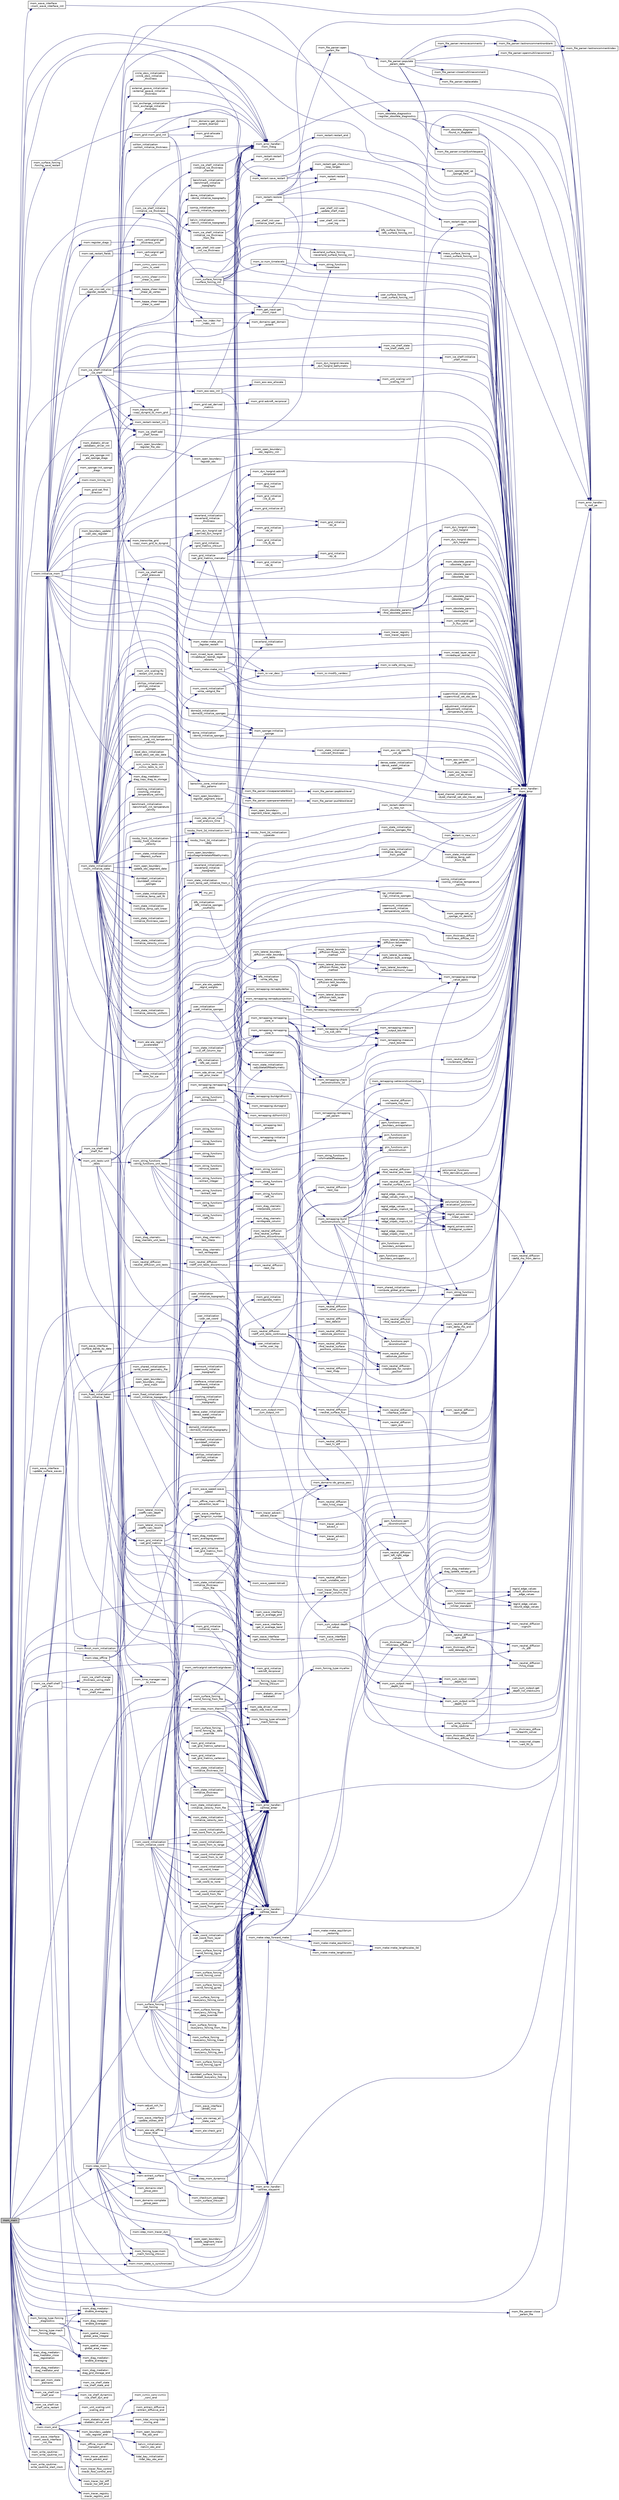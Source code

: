 digraph "mom_main"
{
 // INTERACTIVE_SVG=YES
 // LATEX_PDF_SIZE
  edge [fontname="Helvetica",fontsize="10",labelfontname="Helvetica",labelfontsize="10"];
  node [fontname="Helvetica",fontsize="10",shape=record];
  rankdir="LR";
  Node1 [label="mom_main",height=0.2,width=0.4,color="black", fillcolor="grey75", style="filled", fontcolor="black",tooltip=" "];
  Node1 -> Node2 [color="midnightblue",fontsize="10",style="solid",fontname="Helvetica"];
  Node2 [label="mom_ice_shelf::add\l_shelf_forces",height=0.2,width=0.4,color="black", fillcolor="white", style="filled",URL="$namespacemom__ice__shelf.html#a0274b25df07d5fa712d038c31f921cbc",tooltip="This subroutine adds the mechanical forcing fields and perhaps shelf areas, based on the ice state in..."];
  Node2 -> Node3 [color="midnightblue",fontsize="10",style="solid",fontname="Helvetica"];
  Node3 [label="mom_error_handler::\lmom_error",height=0.2,width=0.4,color="black", fillcolor="white", style="filled",URL="$namespacemom__error__handler.html#a460cfb79a06c29fc249952c2a3710d67",tooltip="This provides a convenient interface for writing an mpp_error message with run-time filter based on a..."];
  Node3 -> Node4 [color="midnightblue",fontsize="10",style="solid",fontname="Helvetica"];
  Node4 [label="mom_error_handler::\lis_root_pe",height=0.2,width=0.4,color="black", fillcolor="white", style="filled",URL="$namespacemom__error__handler.html#ad5f00a53059c72fe2332d1436c80ca71",tooltip="This returns .true. if the current PE is the root PE."];
  Node1 -> Node5 [color="midnightblue",fontsize="10",style="solid",fontname="Helvetica"];
  Node5 [label="mom_error_handler::\lcalltree_enter",height=0.2,width=0.4,color="black", fillcolor="white", style="filled",URL="$namespacemom__error__handler.html#a9cda07a87815f0e5594066162b4345c3",tooltip="Writes a message about entering a subroutine if call tree reporting is active."];
  Node5 -> Node4 [color="midnightblue",fontsize="10",style="solid",fontname="Helvetica"];
  Node1 -> Node6 [color="midnightblue",fontsize="10",style="solid",fontname="Helvetica"];
  Node6 [label="mom_error_handler::\lcalltree_leave",height=0.2,width=0.4,color="black", fillcolor="white", style="filled",URL="$namespacemom__error__handler.html#a88ea67781e2ed9b73ab7eac8ea5e8578",tooltip="Writes a message about leaving a subroutine if call tree reporting is active."];
  Node6 -> Node4 [color="midnightblue",fontsize="10",style="solid",fontname="Helvetica"];
  Node1 -> Node7 [color="midnightblue",fontsize="10",style="solid",fontname="Helvetica"];
  Node7 [label="mom_error_handler::\lcalltree_waypoint",height=0.2,width=0.4,color="black", fillcolor="white", style="filled",URL="$namespacemom__error__handler.html#a34a02e601a60f03cb97a72fe25a32853",tooltip="Writes a message about reaching a milestone if call tree reporting is active."];
  Node7 -> Node4 [color="midnightblue",fontsize="10",style="solid",fontname="Helvetica"];
  Node1 -> Node8 [color="midnightblue",fontsize="10",style="solid",fontname="Helvetica"];
  Node8 [label="mom_file_parser::close\l_param_file",height=0.2,width=0.4,color="black", fillcolor="white", style="filled",URL="$namespacemom__file__parser.html#a5b47aa31f8cffc5bf495f8d3f2e9c001",tooltip="Close any open input files and deallocate memory associated with this param_file_type...."];
  Node8 -> Node4 [color="midnightblue",fontsize="10",style="solid",fontname="Helvetica"];
  Node1 -> Node9 [color="midnightblue",fontsize="10",style="solid",fontname="Helvetica"];
  Node9 [label="mom_diag_mediator::\ldiag_mediator_close\l_registration",height=0.2,width=0.4,color="black", fillcolor="white", style="filled",URL="$namespacemom__diag__mediator.html#ab6b7493efa5caee06547dafdba29361b",tooltip=" "];
  Node1 -> Node10 [color="midnightblue",fontsize="10",style="solid",fontname="Helvetica"];
  Node10 [label="mom_diag_mediator::\ldiag_mediator_end",height=0.2,width=0.4,color="black", fillcolor="white", style="filled",URL="$namespacemom__diag__mediator.html#a780f8870b442c730208d66d1ff0b4ac0",tooltip=" "];
  Node10 -> Node11 [color="midnightblue",fontsize="10",style="solid",fontname="Helvetica"];
  Node11 [label="mom_diag_mediator::\ldiag_grid_storage_end",height=0.2,width=0.4,color="black", fillcolor="white", style="filled",URL="$namespacemom__diag__mediator.html#a4f82f684f05d581ea5b62a9c62a54af3",tooltip="Deallocates the fields in the remapping fields container."];
  Node1 -> Node12 [color="midnightblue",fontsize="10",style="solid",fontname="Helvetica"];
  Node12 [label="mom_diag_mediator::\ldisable_averaging",height=0.2,width=0.4,color="black", fillcolor="white", style="filled",URL="$namespacemom__diag__mediator.html#a1761df399ba39742e34ab989469da0f2",tooltip="Call this subroutine to avoid averaging any offered fields."];
  Node1 -> Node13 [color="midnightblue",fontsize="10",style="solid",fontname="Helvetica"];
  Node13 [label="mom_diag_mediator::\lenable_averaging",height=0.2,width=0.4,color="black", fillcolor="white", style="filled",URL="$namespacemom__diag__mediator.html#a91244f765f2964dfb11f8787f65042f1",tooltip="This subroutine enables the accumulation of time averages over the specified time interval."];
  Node1 -> Node14 [color="midnightblue",fontsize="10",style="solid",fontname="Helvetica"];
  Node14 [label="mom::extract_surface\l_state",height=0.2,width=0.4,color="black", fillcolor="white", style="filled",URL="$namespacemom.html#a6ba3b54bd0edbba06730741653552d58",tooltip="Set the surface (return) properties of the ocean model by setting the appropriate fields in sfc_state..."];
  Node14 -> Node5 [color="midnightblue",fontsize="10",style="solid",fontname="Helvetica"];
  Node14 -> Node6 [color="midnightblue",fontsize="10",style="solid",fontname="Helvetica"];
  Node14 -> Node15 [color="midnightblue",fontsize="10",style="solid",fontname="Helvetica"];
  Node15 [label="mom_checksum_packages\l::mom_surface_chksum",height=0.2,width=0.4,color="black", fillcolor="white", style="filled",URL="$namespacemom__checksum__packages.html#af70a5866a1bd6a5ea81ccab967bb2c39",tooltip="Write out chksums for the ocean surface variables."];
  Node1 -> Node16 [color="midnightblue",fontsize="10",style="solid",fontname="Helvetica"];
  Node16 [label="mom::finish_mom_initialization",height=0.2,width=0.4,color="black", fillcolor="white", style="filled",URL="$namespacemom.html#a2269d5cd79625cbf16cb916346379207",tooltip="Finishes initializing MOM and writes out the initial conditions."];
  Node16 -> Node5 [color="midnightblue",fontsize="10",style="solid",fontname="Helvetica"];
  Node16 -> Node6 [color="midnightblue",fontsize="10",style="solid",fontname="Helvetica"];
  Node16 -> Node17 [color="midnightblue",fontsize="10",style="solid",fontname="Helvetica"];
  Node17 [label="mom_unit_scaling::fix\l_restart_unit_scaling",height=0.2,width=0.4,color="black", fillcolor="white", style="filled",URL="$namespacemom__unit__scaling.html#a0d99ae286970838e8f4cd534e3a2744c",tooltip="Set the unit scaling factors for output to restart files to the unit scaling factors for this run."];
  Node1 -> Node18 [color="midnightblue",fontsize="10",style="solid",fontname="Helvetica"];
  Node18 [label="mom_forcing_type::forcing\l_diagnostics",height=0.2,width=0.4,color="black", fillcolor="white", style="filled",URL="$namespacemom__forcing__type.html#a7091f7968ce01935de4c056e0221c9fa",tooltip="Offer buoyancy forcing fields for diagnostics for those fields registered as part of register_forcing..."];
  Node18 -> Node12 [color="midnightblue",fontsize="10",style="solid",fontname="Helvetica"];
  Node18 -> Node19 [color="midnightblue",fontsize="10",style="solid",fontname="Helvetica"];
  Node19 [label="mom_diag_mediator::\lenable_averages",height=0.2,width=0.4,color="black", fillcolor="white", style="filled",URL="$namespacemom__diag__mediator.html#ada4d9d69fb0d79a0fe20a307eaf1ca9c",tooltip="Enable the accumulation of time averages over the specified time interval in time units."];
  Node18 -> Node20 [color="midnightblue",fontsize="10",style="solid",fontname="Helvetica"];
  Node20 [label="mom_spatial_means::\lglobal_area_integral",height=0.2,width=0.4,color="black", fillcolor="white", style="filled",URL="$namespacemom__spatial__means.html#a4d951fba81cfeb94f2d924f586fbda46",tooltip="Return the global area integral of a variable. This uses reproducing sums."];
  Node18 -> Node21 [color="midnightblue",fontsize="10",style="solid",fontname="Helvetica"];
  Node21 [label="mom_spatial_means::\lglobal_area_mean",height=0.2,width=0.4,color="black", fillcolor="white", style="filled",URL="$namespacemom__spatial__means.html#a87cad4a44f65c4849de870d15cc3f2a6",tooltip="Return the global area mean of a variable. This uses reproducing sums."];
  Node1 -> Node22 [color="midnightblue",fontsize="10",style="solid",fontname="Helvetica"];
  Node22 [label="mom_surface_forcing\l::forcing_save_restart",height=0.2,width=0.4,color="black", fillcolor="white", style="filled",URL="$namespacemom__surface__forcing.html#a938b99b53ae2b01b468c9c4eaeb595d2",tooltip="Save a restart file for the forcing fields."];
  Node22 -> Node23 [color="midnightblue",fontsize="10",style="solid",fontname="Helvetica"];
  Node23 [label="mom_restart::save_restart",height=0.2,width=0.4,color="black", fillcolor="white", style="filled",URL="$namespacemom__restart.html#ab88b83af8a7dc731b70bc534325ba2b4",tooltip="save_restart saves all registered variables to restart files."];
  Node23 -> Node24 [color="midnightblue",fontsize="10",style="solid",fontname="Helvetica"];
  Node24 [label="mom_restart::get_checksum\l_loop_ranges",height=0.2,width=0.4,color="black", fillcolor="white", style="filled",URL="$namespacemom__restart.html#ac31159d0fec067a0a07ac1ac44a5ff8e",tooltip="Return bounds for computing checksums to store in restart files."];
  Node23 -> Node3 [color="midnightblue",fontsize="10",style="solid",fontname="Helvetica"];
  Node23 -> Node25 [color="midnightblue",fontsize="10",style="solid",fontname="Helvetica"];
  Node25 [label="mom_restart::restart\l_error",height=0.2,width=0.4,color="black", fillcolor="white", style="filled",URL="$namespacemom__restart.html#a4b143fb18dab7c0825e426fbf9532623",tooltip=" "];
  Node25 -> Node3 [color="midnightblue",fontsize="10",style="solid",fontname="Helvetica"];
  Node1 -> Node26 [color="midnightblue",fontsize="10",style="solid",fontname="Helvetica"];
  Node26 [label="mom::get_mom_state\l_elements",height=0.2,width=0.4,color="black", fillcolor="white", style="filled",URL="$namespacemom.html#a7e50712032e67fa969b98e6bd7dc4a6b",tooltip="This subroutine offers access to values or pointers to other types from within the MOM_control_struct..."];
  Node1 -> Node27 [color="midnightblue",fontsize="10",style="solid",fontname="Helvetica"];
  Node27 [label="mom_ice_shelf::ice\l_shelf_end",height=0.2,width=0.4,color="black", fillcolor="white", style="filled",URL="$namespacemom__ice__shelf.html#a6d0412c7264e0480d5144d26995dd8d3",tooltip="Deallocates all memory associated with this module."];
  Node27 -> Node28 [color="midnightblue",fontsize="10",style="solid",fontname="Helvetica"];
  Node28 [label="mom_ice_shelf_dynamics\l::ice_shelf_dyn_end",height=0.2,width=0.4,color="black", fillcolor="white", style="filled",URL="$namespacemom__ice__shelf__dynamics.html#a78c690be8b27b627bc228f1aba28164d",tooltip="Deallocates all memory associated with the ice shelf dynamics module."];
  Node27 -> Node29 [color="midnightblue",fontsize="10",style="solid",fontname="Helvetica"];
  Node29 [label="mom_ice_shelf_state\l::ice_shelf_state_end",height=0.2,width=0.4,color="black", fillcolor="white", style="filled",URL="$namespacemom__ice__shelf__state.html#a8b1a83b8efb864a70ef9028b28dc1fcb",tooltip="Deallocates all memory associated with this module."];
  Node1 -> Node30 [color="midnightblue",fontsize="10",style="solid",fontname="Helvetica"];
  Node30 [label="mom_ice_shelf::ice\l_shelf_save_restart",height=0.2,width=0.4,color="black", fillcolor="white", style="filled",URL="$namespacemom__ice__shelf.html#a40ae01bbe3155191647f2150903dda69",tooltip="Save the ice shelf restart file."];
  Node1 -> Node31 [color="midnightblue",fontsize="10",style="solid",fontname="Helvetica"];
  Node31 [label="mom_ice_shelf::initialize\l_ice_shelf",height=0.2,width=0.4,color="black", fillcolor="white", style="filled",URL="$namespacemom__ice__shelf.html#a5990f9918493ff4984245eac74e5f4d9",tooltip="Initializes shelf model data, parameters and diagnostics."];
  Node31 -> Node2 [color="midnightblue",fontsize="10",style="solid",fontname="Helvetica"];
  Node31 -> Node32 [color="midnightblue",fontsize="10",style="solid",fontname="Helvetica"];
  Node32 [label="mom_ice_shelf::add\l_shelf_pressure",height=0.2,width=0.4,color="black", fillcolor="white", style="filled",URL="$namespacemom__ice__shelf.html#aca1d1c1db015f270ce1b1f93d16dea91",tooltip="This subroutine adds the ice shelf pressure to the fluxes type."];
  Node32 -> Node3 [color="midnightblue",fontsize="10",style="solid",fontname="Helvetica"];
  Node31 -> Node33 [color="midnightblue",fontsize="10",style="solid",fontname="Helvetica"];
  Node33 [label="mom_transcribe_grid\l::copy_dyngrid_to_mom_grid",height=0.2,width=0.4,color="black", fillcolor="white", style="filled",URL="$namespacemom__transcribe__grid.html#abe8bd4f6f75bf431d0b53ef702a91d8d",tooltip="Copies information from a dynamic (shared) horizontal grid type into an ocean_grid_type."];
  Node33 -> Node3 [color="midnightblue",fontsize="10",style="solid",fontname="Helvetica"];
  Node33 -> Node34 [color="midnightblue",fontsize="10",style="solid",fontname="Helvetica"];
  Node34 [label="mom_grid::set_derived\l_metrics",height=0.2,width=0.4,color="black", fillcolor="white", style="filled",URL="$namespacemom__grid.html#a1ed8ca50737525ff437bdb349c8d701f",tooltip="set_derived_metrics calculates metric terms that are derived from other metrics."];
  Node34 -> Node35 [color="midnightblue",fontsize="10",style="solid",fontname="Helvetica"];
  Node35 [label="mom_grid::adcroft_reciprocal",height=0.2,width=0.4,color="black", fillcolor="white", style="filled",URL="$namespacemom__grid.html#a49cb0213b535091f3c12e9152fbbda03",tooltip="Adcroft_reciprocal(x) = 1/x for |x|>0 or 0 for x=0."];
  Node31 -> Node36 [color="midnightblue",fontsize="10",style="solid",fontname="Helvetica"];
  Node36 [label="mom_eos::eos_init",height=0.2,width=0.4,color="black", fillcolor="white", style="filled",URL="$namespacemom__eos.html#a6686ef94d0db1f1dcfb4284ebfc2be88",tooltip="Initializes EOS_type by allocating and reading parameters."];
  Node36 -> Node37 [color="midnightblue",fontsize="10",style="solid",fontname="Helvetica"];
  Node37 [label="mom_eos::eos_allocate",height=0.2,width=0.4,color="black", fillcolor="white", style="filled",URL="$namespacemom__eos.html#a1108fb5de7a69d01746df3995f7e3f0d",tooltip="Allocates EOS_type."];
  Node36 -> Node3 [color="midnightblue",fontsize="10",style="solid",fontname="Helvetica"];
  Node36 -> Node38 [color="midnightblue",fontsize="10",style="solid",fontname="Helvetica"];
  Node38 [label="mom_error_handler::\lmom_mesg",height=0.2,width=0.4,color="black", fillcolor="white", style="filled",URL="$namespacemom__error__handler.html#a1c462df7b61f1296407b4af51dfeceab",tooltip="This provides a convenient interface for writing an informative comment."];
  Node38 -> Node4 [color="midnightblue",fontsize="10",style="solid",fontname="Helvetica"];
  Node36 -> Node39 [color="midnightblue",fontsize="10",style="solid",fontname="Helvetica"];
  Node39 [label="mom_string_functions\l::uppercase",height=0.2,width=0.4,color="black", fillcolor="white", style="filled",URL="$namespacemom__string__functions.html#aca148baf726de2f028b7e7baad3c85d4",tooltip="Return a string in which all uppercase letters have been replaced by their lowercase counterparts."];
  Node31 -> Node17 [color="midnightblue",fontsize="10",style="solid",fontname="Helvetica"];
  Node31 -> Node40 [color="midnightblue",fontsize="10",style="solid",fontname="Helvetica"];
  Node40 [label="mom_get_input::get\l_mom_input",height=0.2,width=0.4,color="black", fillcolor="white", style="filled",URL="$namespacemom__get__input.html#a46e89b56d1317f17ccb44b3fa7694731",tooltip="Get the names of the I/O directories and initialization file. Also calls the subroutine that opens ru..."];
  Node40 -> Node3 [color="midnightblue",fontsize="10",style="solid",fontname="Helvetica"];
  Node40 -> Node41 [color="midnightblue",fontsize="10",style="solid",fontname="Helvetica"];
  Node41 [label="mom_file_parser::open\l_param_file",height=0.2,width=0.4,color="black", fillcolor="white", style="filled",URL="$namespacemom__file__parser.html#abecae1b9386aafa17aec927af1f8c448",tooltip="Make the contents of a parameter input file availalble in a param_file_type."];
  Node41 -> Node4 [color="midnightblue",fontsize="10",style="solid",fontname="Helvetica"];
  Node41 -> Node42 [color="midnightblue",fontsize="10",style="solid",fontname="Helvetica"];
  Node42 [label="mom_file_parser::populate\l_param_data",height=0.2,width=0.4,color="black", fillcolor="white", style="filled",URL="$namespacemom__file__parser.html#a7abfd98d7f0831fc0d1f3747a68f1be9",tooltip="Read the contents of a parameter input file, and store the contents in a file_data_type after removin..."];
  Node42 -> Node43 [color="midnightblue",fontsize="10",style="solid",fontname="Helvetica"];
  Node43 [label="mom_file_parser::closemultilinecomment",height=0.2,width=0.4,color="black", fillcolor="white", style="filled",URL="$namespacemom__file__parser.html#a99c426fd23fc4df0c4d05e33039e0a66",tooltip="Return True if a */ appears on this line."];
  Node42 -> Node4 [color="midnightblue",fontsize="10",style="solid",fontname="Helvetica"];
  Node42 -> Node44 [color="midnightblue",fontsize="10",style="solid",fontname="Helvetica"];
  Node44 [label="mom_file_parser::lastnoncommentnonblank",height=0.2,width=0.4,color="black", fillcolor="white", style="filled",URL="$namespacemom__file__parser.html#ab4b89d9420e174185db1c6aa3feb948b",tooltip="Find position of last non-blank character before any comments."];
  Node44 -> Node45 [color="midnightblue",fontsize="10",style="solid",fontname="Helvetica"];
  Node45 [label="mom_file_parser::lastnoncommentindex",height=0.2,width=0.4,color="black", fillcolor="white", style="filled",URL="$namespacemom__file__parser.html#a000fd0a0681f9e73481ef2663154df78",tooltip="Find position of last character before any comments, As marked by \"!\", \"//\", or \"/*\" following F90,..."];
  Node42 -> Node3 [color="midnightblue",fontsize="10",style="solid",fontname="Helvetica"];
  Node42 -> Node46 [color="midnightblue",fontsize="10",style="solid",fontname="Helvetica"];
  Node46 [label="mom_file_parser::openmultilinecomment",height=0.2,width=0.4,color="black", fillcolor="white", style="filled",URL="$namespacemom__file__parser.html#a476a2649ce161e38088588e07f7df130",tooltip="Return True if a /* appears on this line without a closing */."];
  Node46 -> Node45 [color="midnightblue",fontsize="10",style="solid",fontname="Helvetica"];
  Node42 -> Node47 [color="midnightblue",fontsize="10",style="solid",fontname="Helvetica"];
  Node47 [label="mom_file_parser::removecomments",height=0.2,width=0.4,color="black", fillcolor="white", style="filled",URL="$namespacemom__file__parser.html#ae0b982cc161173a401291757a6677373",tooltip="Trims comments and leading blanks from string."];
  Node47 -> Node44 [color="midnightblue",fontsize="10",style="solid",fontname="Helvetica"];
  Node42 -> Node48 [color="midnightblue",fontsize="10",style="solid",fontname="Helvetica"];
  Node48 [label="mom_file_parser::replacetabs",height=0.2,width=0.4,color="black", fillcolor="white", style="filled",URL="$namespacemom__file__parser.html#a9813087789e0924f363d7f67768c7f42",tooltip="Returns a string with tabs replaced by a blank."];
  Node42 -> Node49 [color="midnightblue",fontsize="10",style="solid",fontname="Helvetica"];
  Node49 [label="mom_file_parser::simplifywhitespace",height=0.2,width=0.4,color="black", fillcolor="white", style="filled",URL="$namespacemom__file__parser.html#a3ad322925f44e8cb48c4e652634f6f93",tooltip="Constructs a string with all repeated whitespace replaced with single blanks and insert white space w..."];
  Node49 -> Node3 [color="midnightblue",fontsize="10",style="solid",fontname="Helvetica"];
  Node31 -> Node50 [color="midnightblue",fontsize="10",style="solid",fontname="Helvetica"];
  Node50 [label="mom_ice_shelf_state\l::ice_shelf_state_init",height=0.2,width=0.4,color="black", fillcolor="white", style="filled",URL="$namespacemom__ice__shelf__state.html#a8d567511be122c8312c1efae11ce2fe2",tooltip="Deallocates all memory associated with this module."];
  Node50 -> Node3 [color="midnightblue",fontsize="10",style="solid",fontname="Helvetica"];
  Node31 -> Node51 [color="midnightblue",fontsize="10",style="solid",fontname="Helvetica"];
  Node51 [label="mom_ice_shelf_initialize\l::initialize_ice_thickness",height=0.2,width=0.4,color="black", fillcolor="white", style="filled",URL="$namespacemom__ice__shelf__initialize.html#a1a45ca83d02a01108e202584a95e7527",tooltip="Initialize ice shelf thickness."];
  Node51 -> Node52 [color="midnightblue",fontsize="10",style="solid",fontname="Helvetica"];
  Node52 [label="mom_ice_shelf_initialize\l::initialize_ice_thickness\l_channel",height=0.2,width=0.4,color="black", fillcolor="white", style="filled",URL="$namespacemom__ice__shelf__initialize.html#a4c4079406cd67e29d511f48311dcc02d",tooltip="Initialize ice shelf thickness for a channel configuration."];
  Node52 -> Node38 [color="midnightblue",fontsize="10",style="solid",fontname="Helvetica"];
  Node51 -> Node53 [color="midnightblue",fontsize="10",style="solid",fontname="Helvetica"];
  Node53 [label="mom_ice_shelf_initialize\l::initialize_ice_thickness\l_from_file",height=0.2,width=0.4,color="black", fillcolor="white", style="filled",URL="$namespacemom__ice__shelf__initialize.html#a5020446bea2cb08a690a26e9c1a2941f",tooltip="Initialize ice shelf thickness from file."];
  Node53 -> Node3 [color="midnightblue",fontsize="10",style="solid",fontname="Helvetica"];
  Node53 -> Node38 [color="midnightblue",fontsize="10",style="solid",fontname="Helvetica"];
  Node51 -> Node3 [color="midnightblue",fontsize="10",style="solid",fontname="Helvetica"];
  Node51 -> Node54 [color="midnightblue",fontsize="10",style="solid",fontname="Helvetica"];
  Node54 [label="user_shelf_init::user\l_init_ice_thickness",height=0.2,width=0.4,color="black", fillcolor="white", style="filled",URL="$namespaceuser__shelf__init.html#a2e30414d0486dbf423978be7eea677bd",tooltip="This subroutine updates the ice shelf thickness, as specified by user-provided code."];
  Node54 -> Node55 [color="midnightblue",fontsize="10",style="solid",fontname="Helvetica"];
  Node55 [label="user_shelf_init::user\l_initialize_shelf_mass",height=0.2,width=0.4,color="black", fillcolor="white", style="filled",URL="$namespaceuser__shelf__init.html#abfa7467860df5279c0c9f95d79cb51cf",tooltip="This subroutine sets up the initial mass and area covered by the ice shelf, based on user-provided co..."];
  Node55 -> Node56 [color="midnightblue",fontsize="10",style="solid",fontname="Helvetica"];
  Node56 [label="user_shelf_init::user\l_update_shelf_mass",height=0.2,width=0.4,color="black", fillcolor="white", style="filled",URL="$namespaceuser__shelf__init.html#abd99438d24c4a57aa3fbab3b067a7c81",tooltip="This subroutine updates the ice shelf mass, as specified by user-provided code."];
  Node55 -> Node57 [color="midnightblue",fontsize="10",style="solid",fontname="Helvetica"];
  Node57 [label="user_shelf_init::write\l_user_log",height=0.2,width=0.4,color="black", fillcolor="white", style="filled",URL="$namespaceuser__shelf__init.html#a04dc4958214e8b07da385f8be785d706",tooltip="This subroutine writes out the user ice shelf code version number to the model log."];
  Node31 -> Node58 [color="midnightblue",fontsize="10",style="solid",fontname="Helvetica"];
  Node58 [label="mom_ice_shelf::initialize\l_shelf_mass",height=0.2,width=0.4,color="black", fillcolor="white", style="filled",URL="$namespacemom__ice__shelf.html#ac478a1dd52137f8e851916bee2243fa3",tooltip="Initializes shelf mass based on three options (file, zero and user)"];
  Node58 -> Node3 [color="midnightblue",fontsize="10",style="solid",fontname="Helvetica"];
  Node31 -> Node4 [color="midnightblue",fontsize="10",style="solid",fontname="Helvetica"];
  Node31 -> Node3 [color="midnightblue",fontsize="10",style="solid",fontname="Helvetica"];
  Node31 -> Node59 [color="midnightblue",fontsize="10",style="solid",fontname="Helvetica"];
  Node59 [label="mom_grid::mom_grid_init",height=0.2,width=0.4,color="black", fillcolor="white", style="filled",URL="$namespacemom__grid.html#a1de9705f83b687ad9a711630a95fe52c",tooltip="MOM_grid_init initializes the ocean grid array sizes and grid memory."];
  Node59 -> Node60 [color="midnightblue",fontsize="10",style="solid",fontname="Helvetica"];
  Node60 [label="mom_grid::allocate\l_metrics",height=0.2,width=0.4,color="black", fillcolor="white", style="filled",URL="$namespacemom__grid.html#a4a0b721d65abedfe5208a1e0904cd327",tooltip="Allocate memory used by the ocean_grid_type and related structures."];
  Node59 -> Node61 [color="midnightblue",fontsize="10",style="solid",fontname="Helvetica"];
  Node61 [label="mom_domains::get_domain\l_extent_dsamp2",height=0.2,width=0.4,color="black", fillcolor="white", style="filled",URL="$namespacemom__domains.html#a15fdef1c434c81da4d1f5ab3d9234290",tooltip=" "];
  Node59 -> Node62 [color="midnightblue",fontsize="10",style="solid",fontname="Helvetica"];
  Node62 [label="mom_hor_index::hor\l_index_init",height=0.2,width=0.4,color="black", fillcolor="white", style="filled",URL="$namespacemom__hor__index.html#a8e3912351dbf2be2659f3561de341f49",tooltip="Sets various index values in a hor_index_type."];
  Node62 -> Node63 [color="midnightblue",fontsize="10",style="solid",fontname="Helvetica"];
  Node63 [label="mom_domains::get_domain\l_extent",height=0.2,width=0.4,color="black", fillcolor="white", style="filled",URL="$namespacemom__domains.html#a1f1063ac5a049926d4ad00b43752aee6",tooltip="Returns various data that has been stored in a MOM_domain_type."];
  Node59 -> Node3 [color="midnightblue",fontsize="10",style="solid",fontname="Helvetica"];
  Node59 -> Node38 [color="midnightblue",fontsize="10",style="solid",fontname="Helvetica"];
  Node31 -> Node38 [color="midnightblue",fontsize="10",style="solid",fontname="Helvetica"];
  Node31 -> Node64 [color="midnightblue",fontsize="10",style="solid",fontname="Helvetica"];
  Node64 [label="mom_dyn_horgrid::rescale\l_dyn_horgrid_bathymetry",height=0.2,width=0.4,color="black", fillcolor="white", style="filled",URL="$namespacemom__dyn__horgrid.html#a4c2c545c65e12084cd863f0cade973f2",tooltip="rescale_dyn_horgrid_bathymetry permits a change in the internal units for the bathymetry on the grid,..."];
  Node64 -> Node3 [color="midnightblue",fontsize="10",style="solid",fontname="Helvetica"];
  Node31 -> Node65 [color="midnightblue",fontsize="10",style="solid",fontname="Helvetica"];
  Node65 [label="mom_restart::restart_init",height=0.2,width=0.4,color="black", fillcolor="white", style="filled",URL="$namespacemom__restart.html#a0ad0a0207dceeb1d9e68c7af7fd39bdc",tooltip="Initialize this module and set up a restart control structure."];
  Node65 -> Node3 [color="midnightblue",fontsize="10",style="solid",fontname="Helvetica"];
  Node31 -> Node66 [color="midnightblue",fontsize="10",style="solid",fontname="Helvetica"];
  Node66 [label="mom_restart::restore\l_state",height=0.2,width=0.4,color="black", fillcolor="white", style="filled",URL="$namespacemom__restart.html#aec60d8a437fc858db4a020f9985b449d",tooltip="restore_state reads the model state from previously generated files. All restart variables are read f..."];
  Node66 -> Node24 [color="midnightblue",fontsize="10",style="solid",fontname="Helvetica"];
  Node66 -> Node4 [color="midnightblue",fontsize="10",style="solid",fontname="Helvetica"];
  Node66 -> Node67 [color="midnightblue",fontsize="10",style="solid",fontname="Helvetica"];
  Node67 [label="mom_string_functions\l::lowercase",height=0.2,width=0.4,color="black", fillcolor="white", style="filled",URL="$namespacemom__string__functions.html#a4d76e9e8c2cd53f210b02006924a9212",tooltip="Return a string in which all uppercase letters have been replaced by their lowercase counterparts."];
  Node66 -> Node3 [color="midnightblue",fontsize="10",style="solid",fontname="Helvetica"];
  Node66 -> Node68 [color="midnightblue",fontsize="10",style="solid",fontname="Helvetica"];
  Node68 [label="mom_restart::open_restart\l_units",height=0.2,width=0.4,color="black", fillcolor="white", style="filled",URL="$namespacemom__restart.html#aa4e2dbb538be7a86468409131316da96",tooltip="open_restart_units determines the number of existing restart files and optionally opens them and retu..."];
  Node68 -> Node4 [color="midnightblue",fontsize="10",style="solid",fontname="Helvetica"];
  Node68 -> Node3 [color="midnightblue",fontsize="10",style="solid",fontname="Helvetica"];
  Node66 -> Node25 [color="midnightblue",fontsize="10",style="solid",fontname="Helvetica"];
  Node31 -> Node69 [color="midnightblue",fontsize="10",style="solid",fontname="Helvetica"];
  Node69 [label="mom_grid_initialize\l::set_grid_metrics",height=0.2,width=0.4,color="black", fillcolor="white", style="filled",URL="$namespacemom__grid__initialize.html#a80ff9ab4bfca58b9858abc4ce95b06e9",tooltip="set_grid_metrics is used to set the primary values in the model's horizontal grid...."];
  Node69 -> Node5 [color="midnightblue",fontsize="10",style="solid",fontname="Helvetica"];
  Node69 -> Node6 [color="midnightblue",fontsize="10",style="solid",fontname="Helvetica"];
  Node69 -> Node70 [color="midnightblue",fontsize="10",style="solid",fontname="Helvetica"];
  Node70 [label="mom_grid_initialize\l::grid_metrics_chksum",height=0.2,width=0.4,color="black", fillcolor="white", style="filled",URL="$namespacemom__grid__initialize.html#acdb2092abe8112d381c54c2aec398c6d",tooltip="grid_metrics_chksum performs a set of checksums on metrics on the grid for debugging."];
  Node69 -> Node71 [color="midnightblue",fontsize="10",style="solid",fontname="Helvetica"];
  Node71 [label="mom_dyn_horgrid::set\l_derived_dyn_horgrid",height=0.2,width=0.4,color="black", fillcolor="white", style="filled",URL="$namespacemom__dyn__horgrid.html#a26c1389a380922c7c5d946cff3a9b11a",tooltip="set_derived_dyn_horgrid calculates metric terms that are derived from other metrics."];
  Node71 -> Node72 [color="midnightblue",fontsize="10",style="solid",fontname="Helvetica"];
  Node72 [label="mom_dyn_horgrid::adcroft\l_reciprocal",height=0.2,width=0.4,color="black", fillcolor="white", style="filled",URL="$namespacemom__dyn__horgrid.html#aa6579f50769698067defbc3c676e0191",tooltip="Adcroft_reciprocal(x) = 1/x for |x|>0 or 0 for x=0."];
  Node69 -> Node73 [color="midnightblue",fontsize="10",style="solid",fontname="Helvetica"];
  Node73 [label="mom_grid_initialize\l::set_grid_metrics_cartesian",height=0.2,width=0.4,color="black", fillcolor="white", style="filled",URL="$namespacemom__grid__initialize.html#a0b05a77813a4ca80172f3855e688d19f",tooltip="Calculate the values of the metric terms for a Cartesian grid that might be used and save them in arr..."];
  Node73 -> Node5 [color="midnightblue",fontsize="10",style="solid",fontname="Helvetica"];
  Node73 -> Node6 [color="midnightblue",fontsize="10",style="solid",fontname="Helvetica"];
  Node69 -> Node74 [color="midnightblue",fontsize="10",style="solid",fontname="Helvetica"];
  Node74 [label="mom_grid_initialize\l::set_grid_metrics_from\l_mosaic",height=0.2,width=0.4,color="black", fillcolor="white", style="filled",URL="$namespacemom__grid__initialize.html#a93edcd084a84a50c6aef6053a2cc64f3",tooltip="Sets the grid metrics from a mosaic file."];
  Node74 -> Node5 [color="midnightblue",fontsize="10",style="solid",fontname="Helvetica"];
  Node74 -> Node6 [color="midnightblue",fontsize="10",style="solid",fontname="Helvetica"];
  Node74 -> Node75 [color="midnightblue",fontsize="10",style="solid",fontname="Helvetica"];
  Node75 [label="mom_grid_initialize\l::extrapolate_metric",height=0.2,width=0.4,color="black", fillcolor="white", style="filled",URL="$namespacemom__grid__initialize.html#ac78daa312636b0ef9a93694901b5c705",tooltip="Extrapolates missing metric data into all the halo regions."];
  Node69 -> Node76 [color="midnightblue",fontsize="10",style="solid",fontname="Helvetica"];
  Node76 [label="mom_grid_initialize\l::set_grid_metrics_mercator",height=0.2,width=0.4,color="black", fillcolor="white", style="filled",URL="$namespacemom__grid__initialize.html#a3cc0b92a8624fbd5246576b4e5cf6f6f",tooltip="Calculate the values of the metric terms that might be used and save them in arrays."];
  Node76 -> Node5 [color="midnightblue",fontsize="10",style="solid",fontname="Helvetica"];
  Node76 -> Node6 [color="midnightblue",fontsize="10",style="solid",fontname="Helvetica"];
  Node76 -> Node77 [color="midnightblue",fontsize="10",style="solid",fontname="Helvetica"];
  Node77 [label="mom_grid_initialize::dl",height=0.2,width=0.4,color="black", fillcolor="white", style="filled",URL="$namespacemom__grid__initialize.html#aac9e8e21e95ba01e853569e3060ee8d3",tooltip="This function returns the contribution from the line integral along one of the four sides of a cell f..."];
  Node76 -> Node78 [color="midnightblue",fontsize="10",style="solid",fontname="Helvetica"];
  Node78 [label="mom_grid_initialize\l::ds_di",height=0.2,width=0.4,color="black", fillcolor="white", style="filled",URL="$namespacemom__grid__initialize.html#a5a50815c6d1d0948dfbae076da654b94",tooltip="This function returns the grid spacing in the logical x direction."];
  Node78 -> Node79 [color="midnightblue",fontsize="10",style="solid",fontname="Helvetica"];
  Node79 [label="mom_grid_initialize\l::dx_di",height=0.2,width=0.4,color="black", fillcolor="white", style="filled",URL="$namespacemom__grid__initialize.html#afa76ec84052508b78fde53cd6ed70161",tooltip="This function calculates and returns the value of dx/di, where x is the longitude in Radians,..."];
  Node76 -> Node80 [color="midnightblue",fontsize="10",style="solid",fontname="Helvetica"];
  Node80 [label="mom_grid_initialize\l::ds_dj",height=0.2,width=0.4,color="black", fillcolor="white", style="filled",URL="$namespacemom__grid__initialize.html#aaa3a376606d5067107c3a43beb6f8032",tooltip="This function returns the grid spacing in the logical y direction."];
  Node80 -> Node81 [color="midnightblue",fontsize="10",style="solid",fontname="Helvetica"];
  Node81 [label="mom_grid_initialize\l::dy_dj",height=0.2,width=0.4,color="black", fillcolor="white", style="filled",URL="$namespacemom__grid__initialize.html#aff493c70cca560bfefcdbfabdf778656",tooltip="This subroutine calculates and returns the value of dy/dj, where y is the latitude in Radians,..."];
  Node76 -> Node79 [color="midnightblue",fontsize="10",style="solid",fontname="Helvetica"];
  Node76 -> Node81 [color="midnightblue",fontsize="10",style="solid",fontname="Helvetica"];
  Node76 -> Node82 [color="midnightblue",fontsize="10",style="solid",fontname="Helvetica"];
  Node82 [label="mom_grid_initialize\l::find_root",height=0.2,width=0.4,color="black", fillcolor="white", style="filled",URL="$namespacemom__grid__initialize.html#a25cb0001f061ef10b90e637f98ed9fcc",tooltip="This subroutine finds and returns the value of y at which the monotonically increasing function fn ta..."];
  Node76 -> Node83 [color="midnightblue",fontsize="10",style="solid",fontname="Helvetica"];
  Node83 [label="mom_grid_initialize\l::int_di_dx",height=0.2,width=0.4,color="black", fillcolor="white", style="filled",URL="$namespacemom__grid__initialize.html#aee53e3cf4937fa86949aa376d5f3d82a",tooltip="This function calculates and returns the integral of the inverse of dx/di to the point x,..."];
  Node76 -> Node84 [color="midnightblue",fontsize="10",style="solid",fontname="Helvetica"];
  Node84 [label="mom_grid_initialize\l::int_dj_dy",height=0.2,width=0.4,color="black", fillcolor="white", style="filled",URL="$namespacemom__grid__initialize.html#a8ed056787130f21f4b9c1bc81bd60c50",tooltip="This subroutine calculates and returns the integral of the inverse of dy/dj to the point y,..."];
  Node69 -> Node85 [color="midnightblue",fontsize="10",style="solid",fontname="Helvetica"];
  Node85 [label="mom_grid_initialize\l::set_grid_metrics_spherical",height=0.2,width=0.4,color="black", fillcolor="white", style="filled",URL="$namespacemom__grid__initialize.html#a7c37b75811701cbca250a34359e44a4a",tooltip="Calculate the values of the metric terms that might be used and save them in arrays."];
  Node85 -> Node5 [color="midnightblue",fontsize="10",style="solid",fontname="Helvetica"];
  Node85 -> Node6 [color="midnightblue",fontsize="10",style="solid",fontname="Helvetica"];
  Node31 -> Node86 [color="midnightblue",fontsize="10",style="solid",fontname="Helvetica"];
  Node86 [label="mom_unit_scaling::unit\l_scaling_init",height=0.2,width=0.4,color="black", fillcolor="white", style="filled",URL="$namespacemom__unit__scaling.html#a74867ddf628f93dcee854980e08bbe21",tooltip="Allocates and initializes the ocean model unit scaling type."];
  Node86 -> Node3 [color="midnightblue",fontsize="10",style="solid",fontname="Helvetica"];
  Node1 -> Node87 [color="midnightblue",fontsize="10",style="solid",fontname="Helvetica"];
  Node87 [label="mom::initialize_mom",height=0.2,width=0.4,color="black", fillcolor="white", style="filled",URL="$namespacemom.html#a96708b16215666edbfa5b46228f3a200",tooltip="Initialize MOM, including memory allocation, setting up parameters and diagnostics,..."];
  Node87 -> Node88 [color="midnightblue",fontsize="10",style="solid",fontname="Helvetica"];
  Node88 [label="mom_diabatic_driver\l::adiabatic_driver_init",height=0.2,width=0.4,color="black", fillcolor="white", style="filled",URL="$namespacemom__diabatic__driver.html#aebe83a2ee710958a79623d1ccdde56d2",tooltip="A simplified version of diabatic_driver_init that will allow tracer column functions to be called wit..."];
  Node87 -> Node89 [color="midnightblue",fontsize="10",style="solid",fontname="Helvetica"];
  Node89 [label="mom_boundary_update\l::call_obc_register",height=0.2,width=0.4,color="black", fillcolor="white", style="filled",URL="$namespacemom__boundary__update.html#a455e3d4565a6023e3c144eefb9bafac5",tooltip="The following subroutines and associated definitions provide the machinery to register and call the s..."];
  Node89 -> Node3 [color="midnightblue",fontsize="10",style="solid",fontname="Helvetica"];
  Node89 -> Node90 [color="midnightblue",fontsize="10",style="solid",fontname="Helvetica"];
  Node90 [label="mom_open_boundary::\lregister_file_obc",height=0.2,width=0.4,color="black", fillcolor="white", style="filled",URL="$namespacemom__open__boundary.html#a05d15beca2ef2b44fb36d129166907fa",tooltip="Add file to OBC registry."];
  Node90 -> Node91 [color="midnightblue",fontsize="10",style="solid",fontname="Helvetica"];
  Node91 [label="mom_open_boundary::\lregister_obc",height=0.2,width=0.4,color="black", fillcolor="white", style="filled",URL="$namespacemom__open__boundary.html#a8e0e22d829c122134f039228c6f1c7fb",tooltip="register open boundary objects for boundary updates."];
  Node91 -> Node92 [color="midnightblue",fontsize="10",style="solid",fontname="Helvetica"];
  Node92 [label="mom_open_boundary::\lobc_registry_init",height=0.2,width=0.4,color="black", fillcolor="white", style="filled",URL="$namespacemom__open__boundary.html#a0a6e28bbfec6ab82bfe2fd2848902945",tooltip="This routine include declares and sets the variable \"version\"."];
  Node87 -> Node5 [color="midnightblue",fontsize="10",style="solid",fontname="Helvetica"];
  Node87 -> Node6 [color="midnightblue",fontsize="10",style="solid",fontname="Helvetica"];
  Node87 -> Node7 [color="midnightblue",fontsize="10",style="solid",fontname="Helvetica"];
  Node87 -> Node33 [color="midnightblue",fontsize="10",style="solid",fontname="Helvetica"];
  Node87 -> Node93 [color="midnightblue",fontsize="10",style="solid",fontname="Helvetica"];
  Node93 [label="mom_transcribe_grid\l::copy_mom_grid_to_dyngrid",height=0.2,width=0.4,color="black", fillcolor="white", style="filled",URL="$namespacemom__transcribe__grid.html#afe3cc701e19603d664699db7fe8d72a8",tooltip="Copies information from an ocean_grid_type into a dynamic (shared) horizontal grid type."];
  Node93 -> Node3 [color="midnightblue",fontsize="10",style="solid",fontname="Helvetica"];
  Node93 -> Node71 [color="midnightblue",fontsize="10",style="solid",fontname="Helvetica"];
  Node87 -> Node94 [color="midnightblue",fontsize="10",style="solid",fontname="Helvetica"];
  Node94 [label="mom_dyn_horgrid::create\l_dyn_horgrid",height=0.2,width=0.4,color="black", fillcolor="white", style="filled",URL="$namespacemom__dyn__horgrid.html#a6dd89718602439a6bca59608e0f7e9f5",tooltip="Allocate memory used by the dyn_horgrid_type and related structures."];
  Node94 -> Node3 [color="midnightblue",fontsize="10",style="solid",fontname="Helvetica"];
  Node87 -> Node95 [color="midnightblue",fontsize="10",style="solid",fontname="Helvetica"];
  Node95 [label="mom_dyn_horgrid::destroy\l_dyn_horgrid",height=0.2,width=0.4,color="black", fillcolor="white", style="filled",URL="$namespacemom__dyn__horgrid.html#a23c063bf0f2d5e5e96569a6bc5f8f382",tooltip="Release memory used by the dyn_horgrid_type and related structures."];
  Node95 -> Node3 [color="midnightblue",fontsize="10",style="solid",fontname="Helvetica"];
  Node87 -> Node96 [color="midnightblue",fontsize="10",style="solid",fontname="Helvetica"];
  Node96 [label="mom_diag_mediator::\ldiag_copy_diag_to_storage",height=0.2,width=0.4,color="black", fillcolor="white", style="filled",URL="$namespacemom__diag__mediator.html#a4c15fc11c4d220ebcdd38adb692950db",tooltip="Copy from the main diagnostic arrays to the grid storage as well as the native thicknesses."];
  Node87 -> Node36 [color="midnightblue",fontsize="10",style="solid",fontname="Helvetica"];
  Node87 -> Node97 [color="midnightblue",fontsize="10",style="solid",fontname="Helvetica"];
  Node97 [label="mom_obsolete_params\l::find_obsolete_params",height=0.2,width=0.4,color="black", fillcolor="white", style="filled",URL="$namespacemom__obsolete__params.html#adeed714b8b74959c25e3acd8e40061f6",tooltip="Scans input parameter file for list obsolete parameters."];
  Node97 -> Node4 [color="midnightblue",fontsize="10",style="solid",fontname="Helvetica"];
  Node97 -> Node3 [color="midnightblue",fontsize="10",style="solid",fontname="Helvetica"];
  Node97 -> Node98 [color="midnightblue",fontsize="10",style="solid",fontname="Helvetica"];
  Node98 [label="mom_obsolete_params\l::obsolete_char",height=0.2,width=0.4,color="black", fillcolor="white", style="filled",URL="$namespacemom__obsolete__params.html#ad9be6c94848c1c99457b16e578dfe1c0",tooltip="Test for presence of obsolete STRING in parameter file."];
  Node98 -> Node3 [color="midnightblue",fontsize="10",style="solid",fontname="Helvetica"];
  Node97 -> Node99 [color="midnightblue",fontsize="10",style="solid",fontname="Helvetica"];
  Node99 [label="mom_obsolete_params\l::obsolete_int",height=0.2,width=0.4,color="black", fillcolor="white", style="filled",URL="$namespacemom__obsolete__params.html#aa0a8fe574d071d3a40ac146c2b8070f0",tooltip="Test for presence of obsolete INTEGER in parameter file."];
  Node99 -> Node3 [color="midnightblue",fontsize="10",style="solid",fontname="Helvetica"];
  Node97 -> Node100 [color="midnightblue",fontsize="10",style="solid",fontname="Helvetica"];
  Node100 [label="mom_obsolete_params\l::obsolete_logical",height=0.2,width=0.4,color="black", fillcolor="white", style="filled",URL="$namespacemom__obsolete__params.html#a0f74da6ca1e81bb5029fbdcd284d5427",tooltip="Test for presence of obsolete LOGICAL in parameter file."];
  Node100 -> Node3 [color="midnightblue",fontsize="10",style="solid",fontname="Helvetica"];
  Node97 -> Node101 [color="midnightblue",fontsize="10",style="solid",fontname="Helvetica"];
  Node101 [label="mom_obsolete_params\l::obsolete_real",height=0.2,width=0.4,color="black", fillcolor="white", style="filled",URL="$namespacemom__obsolete__params.html#ae7343199aaed0daa5cda091cbd136c0c",tooltip="Test for presence of obsolete REAL in parameter file."];
  Node101 -> Node3 [color="midnightblue",fontsize="10",style="solid",fontname="Helvetica"];
  Node87 -> Node40 [color="midnightblue",fontsize="10",style="solid",fontname="Helvetica"];
  Node87 -> Node102 [color="midnightblue",fontsize="10",style="solid",fontname="Helvetica"];
  Node102 [label="mom_verticalgrid::get\l_tr_flux_units",height=0.2,width=0.4,color="black", fillcolor="white", style="filled",URL="$namespacemom__verticalgrid.html#a908fc7025e6cf5d60885dbb7565093cd",tooltip="Returns the model's tracer flux units."];
  Node102 -> Node3 [color="midnightblue",fontsize="10",style="solid",fontname="Helvetica"];
  Node87 -> Node62 [color="midnightblue",fontsize="10",style="solid",fontname="Helvetica"];
  Node87 -> Node103 [color="midnightblue",fontsize="10",style="solid",fontname="Helvetica"];
  Node103 [label="mom_ale_sponge::init\l_ale_sponge_diags",height=0.2,width=0.4,color="black", fillcolor="white", style="filled",URL="$namespacemom__ale__sponge.html#aed1ab3e7a8063222f1c9b0d3d2336cbe",tooltip="Initialize diagnostics for the ALE_sponge module."];
  Node87 -> Node104 [color="midnightblue",fontsize="10",style="solid",fontname="Helvetica"];
  Node104 [label="mom_sponge::init_sponge\l_diags",height=0.2,width=0.4,color="black", fillcolor="white", style="filled",URL="$namespacemom__sponge.html#ad4b2c0efb73f14a43936a11b39027f57",tooltip="This subroutine sets up diagnostics for the sponges. It is separate from initialize_sponge because it..."];
  Node87 -> Node105 [color="midnightblue",fontsize="10",style="solid",fontname="Helvetica"];
  Node105 [label="mom_restart::is_new_run",height=0.2,width=0.4,color="black", fillcolor="white", style="filled",URL="$namespacemom__restart.html#a39d14aecb41df2cc730035cca8467f69",tooltip="is_new_run returns whether this is going to be a new run based on the information stored in CS by a p..."];
  Node105 -> Node3 [color="midnightblue",fontsize="10",style="solid",fontname="Helvetica"];
  Node87 -> Node106 [color="midnightblue",fontsize="10",style="solid",fontname="Helvetica"];
  Node106 [label="mom_tracer_registry\l::lock_tracer_registry",height=0.2,width=0.4,color="black", fillcolor="white", style="filled",URL="$namespacemom__tracer__registry.html#af9889848c1f3801951b0c79cace52e8d",tooltip="This subroutine locks the tracer registry to prevent the addition of more tracers...."];
  Node106 -> Node3 [color="midnightblue",fontsize="10",style="solid",fontname="Helvetica"];
  Node87 -> Node107 [color="midnightblue",fontsize="10",style="solid",fontname="Helvetica"];
  Node107 [label="mom_meke::meke_alloc\l_register_restart",height=0.2,width=0.4,color="black", fillcolor="white", style="filled",URL="$namespacemom__meke.html#a1900316331157e48f1a6029bac63fbd0",tooltip="Allocates memory and register restart fields for the MOM_MEKE module."];
  Node107 -> Node3 [color="midnightblue",fontsize="10",style="solid",fontname="Helvetica"];
  Node107 -> Node38 [color="midnightblue",fontsize="10",style="solid",fontname="Helvetica"];
  Node107 -> Node108 [color="midnightblue",fontsize="10",style="solid",fontname="Helvetica"];
  Node108 [label="mom_io::var_desc",height=0.2,width=0.4,color="black", fillcolor="white", style="filled",URL="$namespacemom__io.html#a09be50ad112d6bc134d06d82fcbe1fdc",tooltip="Returns a vardesc type whose elements have been filled with the provided fields. The argument name is..."];
  Node108 -> Node109 [color="midnightblue",fontsize="10",style="solid",fontname="Helvetica"];
  Node109 [label="mom_io::modify_vardesc",height=0.2,width=0.4,color="black", fillcolor="white", style="filled",URL="$namespacemom__io.html#a0dff28e4952f43175f84cd9cdcda9837",tooltip="This routine modifies the named elements of a vardesc type. All arguments are optional,..."];
  Node109 -> Node110 [color="midnightblue",fontsize="10",style="solid",fontname="Helvetica"];
  Node110 [label="mom_io::safe_string_copy",height=0.2,width=0.4,color="black", fillcolor="white", style="filled",URL="$namespacemom__io.html#ac4bc408e8b38dbd669842753f26ebf88",tooltip="Copies a string."];
  Node110 -> Node3 [color="midnightblue",fontsize="10",style="solid",fontname="Helvetica"];
  Node108 -> Node110 [color="midnightblue",fontsize="10",style="solid",fontname="Helvetica"];
  Node87 -> Node111 [color="midnightblue",fontsize="10",style="solid",fontname="Helvetica"];
  Node111 [label="mom_meke::meke_init",height=0.2,width=0.4,color="black", fillcolor="white", style="filled",URL="$namespacemom__meke.html#a099f1cfad37430ef1bd60972a92b1be4",tooltip="Initializes the MOM_MEKE module and reads parameters. Returns True if module is to be used,..."];
  Node111 -> Node112 [color="midnightblue",fontsize="10",style="solid",fontname="Helvetica"];
  Node112 [label="mom_domains::do_group_pass",height=0.2,width=0.4,color="black", fillcolor="white", style="filled",URL="$namespacemom__domains.html#aac3bc012a8c214cbd73bb00668ff165e",tooltip="do_group_pass carries out a group halo update."];
  Node111 -> Node3 [color="midnightblue",fontsize="10",style="solid",fontname="Helvetica"];
  Node111 -> Node38 [color="midnightblue",fontsize="10",style="solid",fontname="Helvetica"];
  Node87 -> Node113 [color="midnightblue",fontsize="10",style="solid",fontname="Helvetica"];
  Node113 [label="mom_mixed_layer_restrat\l::mixedlayer_restrat_register\l_restarts",height=0.2,width=0.4,color="black", fillcolor="white", style="filled",URL="$namespacemom__mixed__layer__restrat.html#aea597553dfa98cc7c972784f476ad3fc",tooltip="Allocate and register fields in the mixed layer restratification structure for restarts."];
  Node113 -> Node114 [color="midnightblue",fontsize="10",style="solid",fontname="Helvetica"];
  Node114 [label="mom_mixed_layer_restrat\l::mixedlayer_restrat_init",height=0.2,width=0.4,color="black", fillcolor="white", style="filled",URL="$namespacemom__mixed__layer__restrat.html#a89b89663722cc9047a3bb238a4bfa09a",tooltip="Initialize the mixed layer restratification module."];
  Node114 -> Node3 [color="midnightblue",fontsize="10",style="solid",fontname="Helvetica"];
  Node113 -> Node3 [color="midnightblue",fontsize="10",style="solid",fontname="Helvetica"];
  Node113 -> Node108 [color="midnightblue",fontsize="10",style="solid",fontname="Helvetica"];
  Node87 -> Node115 [color="midnightblue",fontsize="10",style="solid",fontname="Helvetica"];
  Node115 [label="mom_coord_initialization\l::mom_initialize_coord",height=0.2,width=0.4,color="black", fillcolor="white", style="filled",URL="$namespacemom__coord__initialization.html#a08150041e51696069c49248793248c77",tooltip="MOM_initialize_coord sets up time-invariant quantities related to MOM6's vertical coordinate."];
  Node115 -> Node116 [color="midnightblue",fontsize="10",style="solid",fontname="Helvetica"];
  Node116 [label="bfb_initialization\l::bfb_set_coord",height=0.2,width=0.4,color="black", fillcolor="white", style="filled",URL="$namespacebfb__initialization.html#a4c4812e80bffdd0501b93c123503d913",tooltip="This subroutine specifies the vertical coordinate in terms of temperature at the surface and at the b..."];
  Node116 -> Node117 [color="midnightblue",fontsize="10",style="solid",fontname="Helvetica"];
  Node117 [label="bfb_initialization\l::write_bfb_log",height=0.2,width=0.4,color="black", fillcolor="white", style="filled",URL="$namespacebfb__initialization.html#acf4641a95e7aa3b9953db2b04a627c97",tooltip="Write output about the parameter values being used."];
  Node115 -> Node5 [color="midnightblue",fontsize="10",style="solid",fontname="Helvetica"];
  Node115 -> Node6 [color="midnightblue",fontsize="10",style="solid",fontname="Helvetica"];
  Node115 -> Node118 [color="midnightblue",fontsize="10",style="solid",fontname="Helvetica"];
  Node118 [label="mom_coord_initialization\l::set_coord_from_file",height=0.2,width=0.4,color="black", fillcolor="white", style="filled",URL="$namespacemom__coord__initialization.html#ac3e54de3cb5255fc13fc3318a5636f5a",tooltip=" "];
  Node118 -> Node5 [color="midnightblue",fontsize="10",style="solid",fontname="Helvetica"];
  Node118 -> Node6 [color="midnightblue",fontsize="10",style="solid",fontname="Helvetica"];
  Node115 -> Node119 [color="midnightblue",fontsize="10",style="solid",fontname="Helvetica"];
  Node119 [label="mom_coord_initialization\l::set_coord_from_gprime",height=0.2,width=0.4,color="black", fillcolor="white", style="filled",URL="$namespacemom__coord__initialization.html#a0fb7238fdddaa390ba05616d5c719304",tooltip="Sets the layer densities (Rlay) and the interface reduced gravities (g)."];
  Node119 -> Node5 [color="midnightblue",fontsize="10",style="solid",fontname="Helvetica"];
  Node119 -> Node6 [color="midnightblue",fontsize="10",style="solid",fontname="Helvetica"];
  Node115 -> Node120 [color="midnightblue",fontsize="10",style="solid",fontname="Helvetica"];
  Node120 [label="mom_coord_initialization\l::set_coord_from_layer\l_density",height=0.2,width=0.4,color="black", fillcolor="white", style="filled",URL="$namespacemom__coord__initialization.html#a516787d58e9ed5036b5093afcad12a5d",tooltip="Sets the layer densities (Rlay) and the interface reduced gravities (g)."];
  Node120 -> Node5 [color="midnightblue",fontsize="10",style="solid",fontname="Helvetica"];
  Node120 -> Node6 [color="midnightblue",fontsize="10",style="solid",fontname="Helvetica"];
  Node115 -> Node121 [color="midnightblue",fontsize="10",style="solid",fontname="Helvetica"];
  Node121 [label="mom_coord_initialization\l::set_coord_from_ts_profile",height=0.2,width=0.4,color="black", fillcolor="white", style="filled",URL="$namespacemom__coord__initialization.html#ab8bc8326f34ac58a6299e469bca20268",tooltip="Sets the layer densities (Rlay) and the interface reduced gravities (g) from a T-S profile."];
  Node121 -> Node5 [color="midnightblue",fontsize="10",style="solid",fontname="Helvetica"];
  Node121 -> Node6 [color="midnightblue",fontsize="10",style="solid",fontname="Helvetica"];
  Node115 -> Node122 [color="midnightblue",fontsize="10",style="solid",fontname="Helvetica"];
  Node122 [label="mom_coord_initialization\l::set_coord_from_ts_range",height=0.2,width=0.4,color="black", fillcolor="white", style="filled",URL="$namespacemom__coord__initialization.html#ae66d4537aa49c517b7f575762deb25bf",tooltip="Sets the layer densities (Rlay) and the interface reduced gravities (g) from a linear T-S profile."];
  Node122 -> Node5 [color="midnightblue",fontsize="10",style="solid",fontname="Helvetica"];
  Node122 -> Node6 [color="midnightblue",fontsize="10",style="solid",fontname="Helvetica"];
  Node115 -> Node123 [color="midnightblue",fontsize="10",style="solid",fontname="Helvetica"];
  Node123 [label="mom_coord_initialization\l::set_coord_from_ts_ref",height=0.2,width=0.4,color="black", fillcolor="white", style="filled",URL="$namespacemom__coord__initialization.html#ad01a90ddd579883d7be3795703b13c93",tooltip="Sets the layer densities (Rlay) and the interface reduced gravities (g) from a profile of g'."];
  Node123 -> Node5 [color="midnightblue",fontsize="10",style="solid",fontname="Helvetica"];
  Node123 -> Node6 [color="midnightblue",fontsize="10",style="solid",fontname="Helvetica"];
  Node115 -> Node124 [color="midnightblue",fontsize="10",style="solid",fontname="Helvetica"];
  Node124 [label="mom_coord_initialization\l::set_coord_linear",height=0.2,width=0.4,color="black", fillcolor="white", style="filled",URL="$namespacemom__coord__initialization.html#a0cf7c5ab79446898b961e227eabc724b",tooltip="Sets the layer densities (Rlay) and the interface reduced gravities (g) according to a linear profile..."];
  Node124 -> Node5 [color="midnightblue",fontsize="10",style="solid",fontname="Helvetica"];
  Node124 -> Node6 [color="midnightblue",fontsize="10",style="solid",fontname="Helvetica"];
  Node115 -> Node125 [color="midnightblue",fontsize="10",style="solid",fontname="Helvetica"];
  Node125 [label="mom_coord_initialization\l::set_coord_to_none",height=0.2,width=0.4,color="black", fillcolor="white", style="filled",URL="$namespacemom__coord__initialization.html#a4b03f15c6e6f4f3b45144ba03f515d74",tooltip="Sets Rlay to Rho0 and g_prime to zero except for the free surface. This is for use only in ALE mode w..."];
  Node125 -> Node5 [color="midnightblue",fontsize="10",style="solid",fontname="Helvetica"];
  Node125 -> Node6 [color="midnightblue",fontsize="10",style="solid",fontname="Helvetica"];
  Node115 -> Node126 [color="midnightblue",fontsize="10",style="solid",fontname="Helvetica"];
  Node126 [label="mom_verticalgrid::setverticalgridaxes",height=0.2,width=0.4,color="black", fillcolor="white", style="filled",URL="$namespacemom__verticalgrid.html#a0de628611339a946b2b4a1daa7efd181",tooltip="This sets the coordinate data for the \"layer mode\" of the isopycnal model."];
  Node115 -> Node127 [color="midnightblue",fontsize="10",style="solid",fontname="Helvetica"];
  Node127 [label="user_initialization\l::user_set_coord",height=0.2,width=0.4,color="black", fillcolor="white", style="filled",URL="$namespaceuser__initialization.html#afb05f538d59bbae7856b965ae16f6000",tooltip="Set vertical coordinates."];
  Node127 -> Node3 [color="midnightblue",fontsize="10",style="solid",fontname="Helvetica"];
  Node127 -> Node128 [color="midnightblue",fontsize="10",style="solid",fontname="Helvetica"];
  Node128 [label="user_initialization\l::write_user_log",height=0.2,width=0.4,color="black", fillcolor="white", style="filled",URL="$namespaceuser__initialization.html#aebfc0db710e83bae83f08e1a774256dd",tooltip="Write output about the parameter values being used."];
  Node115 -> Node129 [color="midnightblue",fontsize="10",style="solid",fontname="Helvetica"];
  Node129 [label="mom_coord_initialization\l::write_vertgrid_file",height=0.2,width=0.4,color="black", fillcolor="white", style="filled",URL="$namespacemom__coord__initialization.html#adcabf6100c5e5daa4919fa1e3f62c7a7",tooltip="Writes out a file containing any available data related to the vertical grid used by the MOM ocean mo..."];
  Node129 -> Node108 [color="midnightblue",fontsize="10",style="solid",fontname="Helvetica"];
  Node87 -> Node130 [color="midnightblue",fontsize="10",style="solid",fontname="Helvetica"];
  Node130 [label="mom_fixed_initialization\l::mom_initialize_fixed",height=0.2,width=0.4,color="black", fillcolor="white", style="filled",URL="$namespacemom__fixed__initialization.html#a79fad1bd49f85eaa0579def2d9d4ae53",tooltip="MOM_initialize_fixed sets up time-invariant quantities related to MOM6's horizontal grid,..."];
  Node130 -> Node5 [color="midnightblue",fontsize="10",style="solid",fontname="Helvetica"];
  Node130 -> Node6 [color="midnightblue",fontsize="10",style="solid",fontname="Helvetica"];
  Node130 -> Node131 [color="midnightblue",fontsize="10",style="solid",fontname="Helvetica"];
  Node131 [label="mom_shared_initialization\l::compute_global_grid_integrals",height=0.2,width=0.4,color="black", fillcolor="white", style="filled",URL="$namespacemom__shared__initialization.html#a25f3025f93e75f70fa21f444014345be",tooltip="Pre-compute global integrals of grid quantities (like masked ocean area) for later use in reporting d..."];
  Node131 -> Node3 [color="midnightblue",fontsize="10",style="solid",fontname="Helvetica"];
  Node130 -> Node132 [color="midnightblue",fontsize="10",style="solid",fontname="Helvetica"];
  Node132 [label="mom_grid_initialize\l::initialize_masks",height=0.2,width=0.4,color="black", fillcolor="white", style="filled",URL="$namespacemom__grid__initialize.html#a003da6e1301224ac3d211262b03ced3a",tooltip="Initializes the grid masks and any metrics that come with masks already applied."];
  Node132 -> Node133 [color="midnightblue",fontsize="10",style="solid",fontname="Helvetica"];
  Node133 [label="mom_grid_initialize\l::adcroft_reciprocal",height=0.2,width=0.4,color="black", fillcolor="white", style="filled",URL="$namespacemom__grid__initialize.html#ac5445d58b86d259f4c352255849d7fe0",tooltip="This function implements Adcroft's rule for reciprocals, namely that Adcroft_Inv(x) = 1/x for |x|>0 o..."];
  Node132 -> Node5 [color="midnightblue",fontsize="10",style="solid",fontname="Helvetica"];
  Node132 -> Node6 [color="midnightblue",fontsize="10",style="solid",fontname="Helvetica"];
  Node130 -> Node134 [color="midnightblue",fontsize="10",style="solid",fontname="Helvetica"];
  Node134 [label="mom_fixed_initialization\l::mom_initialize_topography",height=0.2,width=0.4,color="black", fillcolor="white", style="filled",URL="$namespacemom__fixed__initialization.html#ae980c841ada6296d07df08442398e87b",tooltip="MOM_initialize_topography makes the appropriate call to set up the bathymetry. At this point the topo..."];
  Node134 -> Node135 [color="midnightblue",fontsize="10",style="solid",fontname="Helvetica"];
  Node135 [label="benchmark_initialization\l::benchmark_initialize\l_topography",height=0.2,width=0.4,color="black", fillcolor="white", style="filled",URL="$namespacebenchmark__initialization.html#aa9f5b306237bd4938a117fe871a93ed7",tooltip="This subroutine sets up the benchmark test case topography."];
  Node135 -> Node38 [color="midnightblue",fontsize="10",style="solid",fontname="Helvetica"];
  Node134 -> Node136 [color="midnightblue",fontsize="10",style="solid",fontname="Helvetica"];
  Node136 [label="dense_water_initialization\l::dense_water_initialize\l_topography",height=0.2,width=0.4,color="black", fillcolor="white", style="filled",URL="$namespacedense__water__initialization.html#ae2a5062c406c66b1917f2ad564d4a5e6",tooltip="Initialize the topography field for the dense water experiment."];
  Node134 -> Node137 [color="midnightblue",fontsize="10",style="solid",fontname="Helvetica"];
  Node137 [label="dome2d_initialization\l::dome2d_initialize_topography",height=0.2,width=0.4,color="black", fillcolor="white", style="filled",URL="$namespacedome2d__initialization.html#ae850c5e89a9275c4333c02828187bf81",tooltip="Initialize topography with a shelf and slope in a 2D domain."];
  Node134 -> Node138 [color="midnightblue",fontsize="10",style="solid",fontname="Helvetica"];
  Node138 [label="dome_initialization\l::dome_initialize_topography",height=0.2,width=0.4,color="black", fillcolor="white", style="filled",URL="$namespacedome__initialization.html#a80775c1d93b437bb2cc4c75c3c99ecb4",tooltip="This subroutine sets up the DOME topography."];
  Node138 -> Node38 [color="midnightblue",fontsize="10",style="solid",fontname="Helvetica"];
  Node134 -> Node139 [color="midnightblue",fontsize="10",style="solid",fontname="Helvetica"];
  Node139 [label="dumbbell_initialization\l::dumbbell_initialize\l_topography",height=0.2,width=0.4,color="black", fillcolor="white", style="filled",URL="$namespacedumbbell__initialization.html#aba31e0ec02e4c1c0e5987d8843be5e76",tooltip="Initialization of topography."];
  Node134 -> Node140 [color="midnightblue",fontsize="10",style="solid",fontname="Helvetica"];
  Node140 [label="isomip_initialization\l::isomip_initialize_topography",height=0.2,width=0.4,color="black", fillcolor="white", style="filled",URL="$namespaceisomip__initialization.html#a7292729944785b82fbeb51a27029b1b3",tooltip="Initialization of topography for the ISOMIP configuration."];
  Node140 -> Node38 [color="midnightblue",fontsize="10",style="solid",fontname="Helvetica"];
  Node134 -> Node141 [color="midnightblue",fontsize="10",style="solid",fontname="Helvetica"];
  Node141 [label="kelvin_initialization\l::kelvin_initialize_topography",height=0.2,width=0.4,color="black", fillcolor="white", style="filled",URL="$namespacekelvin__initialization.html#abddff8dbfe770caf9b7d5564b3a0fc6d",tooltip="This subroutine sets up the Kelvin topography and land mask."];
  Node141 -> Node38 [color="midnightblue",fontsize="10",style="solid",fontname="Helvetica"];
  Node134 -> Node142 [color="midnightblue",fontsize="10",style="solid",fontname="Helvetica"];
  Node142 [label="neverland_initialization\l::neverland_initialize\l_topography",height=0.2,width=0.4,color="black", fillcolor="white", style="filled",URL="$namespaceneverland__initialization.html#ac855cd08ae8a9a5bc1dfe8106084aa0a",tooltip="This subroutine sets up the Neverland test case topography."];
  Node142 -> Node143 [color="midnightblue",fontsize="10",style="solid",fontname="Helvetica"];
  Node143 [label="neverland_initialization\l::cosbell",height=0.2,width=0.4,color="black", fillcolor="white", style="filled",URL="$namespaceneverland__initialization.html#ac47b2f62d94cc877898360b481c13540",tooltip="Returns the value of a cosine-bell function evaluated at x/L."];
  Node142 -> Node38 [color="midnightblue",fontsize="10",style="solid",fontname="Helvetica"];
  Node142 -> Node144 [color="midnightblue",fontsize="10",style="solid",fontname="Helvetica"];
  Node144 [label="neverland_initialization\l::spike",height=0.2,width=0.4,color="black", fillcolor="white", style="filled",URL="$namespaceneverland__initialization.html#ac08a73f9f287ed5a927c681ae585c122",tooltip="Returns the value of a sin-spike function evaluated at x/L."];
  Node134 -> Node145 [color="midnightblue",fontsize="10",style="solid",fontname="Helvetica"];
  Node145 [label="phillips_initialization\l::phillips_initialize\l_topography",height=0.2,width=0.4,color="black", fillcolor="white", style="filled",URL="$namespacephillips__initialization.html#a99b5e25a77486b3004be63895ab57b73",tooltip="Initialize topography."];
  Node134 -> Node146 [color="midnightblue",fontsize="10",style="solid",fontname="Helvetica"];
  Node146 [label="seamount_initialization\l::seamount_initialize\l_topography",height=0.2,width=0.4,color="black", fillcolor="white", style="filled",URL="$namespaceseamount__initialization.html#ad0d12dd03f77e4a827fcd925805b92c9",tooltip="Initialization of topography."];
  Node134 -> Node147 [color="midnightblue",fontsize="10",style="solid",fontname="Helvetica"];
  Node147 [label="shelfwave_initialization\l::shelfwave_initialize\l_topography",height=0.2,width=0.4,color="black", fillcolor="white", style="filled",URL="$namespaceshelfwave__initialization.html#ac2db4043726cb7eed851c69d6190b8dd",tooltip="Initialization of topography."];
  Node134 -> Node148 [color="midnightblue",fontsize="10",style="solid",fontname="Helvetica"];
  Node148 [label="sloshing_initialization\l::sloshing_initialize\l_topography",height=0.2,width=0.4,color="black", fillcolor="white", style="filled",URL="$namespacesloshing__initialization.html#a0ecf019d4e63415fc16ce5ca4158f7f3",tooltip="Initialization of topography."];
  Node134 -> Node149 [color="midnightblue",fontsize="10",style="solid",fontname="Helvetica"];
  Node149 [label="user_initialization\l::user_initialize_topography",height=0.2,width=0.4,color="black", fillcolor="white", style="filled",URL="$namespaceuser__initialization.html#ad48bbaeae8df60afdaffe34590d835ab",tooltip="Initialize topography."];
  Node149 -> Node3 [color="midnightblue",fontsize="10",style="solid",fontname="Helvetica"];
  Node149 -> Node128 [color="midnightblue",fontsize="10",style="solid",fontname="Helvetica"];
  Node130 -> Node150 [color="midnightblue",fontsize="10",style="solid",fontname="Helvetica"];
  Node150 [label="mom_open_boundary::\lopen_boundary_impose\l_land_mask",height=0.2,width=0.4,color="black", fillcolor="white", style="filled",URL="$namespacemom__open__boundary.html#a7aa6f2b520108ce761ef107557f69069",tooltip="Reconcile masks and open boundaries, deallocate OBC on PEs where it is not needed...."];
  Node130 -> Node69 [color="midnightblue",fontsize="10",style="solid",fontname="Helvetica"];
  Node130 -> Node151 [color="midnightblue",fontsize="10",style="solid",fontname="Helvetica"];
  Node151 [label="mom_shared_initialization\l::write_ocean_geometry_file",height=0.2,width=0.4,color="black", fillcolor="white", style="filled",URL="$namespacemom__shared__initialization.html#a4375db47a43535f8f2eecd5992a788ea",tooltip="Write out a file describing the topography, Coriolis parameter, grid locations and various other fixe..."];
  Node87 -> Node152 [color="midnightblue",fontsize="10",style="solid",fontname="Helvetica"];
  Node152 [label="mom_state_initialization\l::mom_initialize_state",height=0.2,width=0.4,color="black", fillcolor="white", style="filled",URL="$namespacemom__state__initialization.html#a81503d4f1855cb185f122d6314e4f06c",tooltip="Initialize temporally evolving fields, either as initial conditions or by reading them from a restart..."];
  Node152 -> Node153 [color="midnightblue",fontsize="10",style="solid",fontname="Helvetica"];
  Node153 [label="adjustment_initialization\l::adjustment_initialize\l_temperature_salinity",height=0.2,width=0.4,color="black", fillcolor="white", style="filled",URL="$namespaceadjustment__initialization.html#ae0c61c50817df8ce7297d2b6904a5b10",tooltip="Initialization of temperature and salinity in the adjustment test case."];
  Node153 -> Node3 [color="midnightblue",fontsize="10",style="solid",fontname="Helvetica"];
  Node152 -> Node154 [color="midnightblue",fontsize="10",style="solid",fontname="Helvetica"];
  Node154 [label="mom_ale::ale_regrid\l_accelerated",height=0.2,width=0.4,color="black", fillcolor="white", style="filled",URL="$namespacemom__ale.html#a93a3be63e89c22d40356a656790f821f",tooltip="For a state-based coordinate, accelerate the process of regridding by repeatedly applying the grid ca..."];
  Node154 -> Node155 [color="midnightblue",fontsize="10",style="solid",fontname="Helvetica"];
  Node155 [label="mom_ale::ale_update\l_regrid_weights",height=0.2,width=0.4,color="black", fillcolor="white", style="filled",URL="$namespacemom__ale.html#aa892ad9bccb3137ea1f662b317be2611",tooltip="Updates the weights for time filtering the new grid generated in regridding."];
  Node154 -> Node112 [color="midnightblue",fontsize="10",style="solid",fontname="Helvetica"];
  Node154 -> Node156 [color="midnightblue",fontsize="10",style="solid",fontname="Helvetica"];
  Node156 [label="mom_ale::remap_all\l_state_vars",height=0.2,width=0.4,color="black", fillcolor="white", style="filled",URL="$namespacemom__ale.html#a7d3dbcb0719a85ea0a907279fd444539",tooltip="This routine takes care of remapping all variable between the old and the new grids...."];
  Node156 -> Node5 [color="midnightblue",fontsize="10",style="solid",fontname="Helvetica"];
  Node156 -> Node6 [color="midnightblue",fontsize="10",style="solid",fontname="Helvetica"];
  Node156 -> Node7 [color="midnightblue",fontsize="10",style="solid",fontname="Helvetica"];
  Node152 -> Node157 [color="midnightblue",fontsize="10",style="solid",fontname="Helvetica"];
  Node157 [label="baroclinic_zone_initialization\l::baroclinic_zone_init_temperature\l_salinity",height=0.2,width=0.4,color="black", fillcolor="white", style="filled",URL="$namespacebaroclinic__zone__initialization.html#a00eea273e33b70e67bc8df9a5e2b8793",tooltip="Initialization of temperature and salinity with the baroclinic zone initial conditions."];
  Node157 -> Node158 [color="midnightblue",fontsize="10",style="solid",fontname="Helvetica"];
  Node158 [label="baroclinic_zone_initialization\l::bcz_params",height=0.2,width=0.4,color="black", fillcolor="white", style="filled",URL="$namespacebaroclinic__zone__initialization.html#ae61a49364522c0a98058b170932974dc",tooltip="Reads the parameters unique to this module."];
  Node158 -> Node159 [color="midnightblue",fontsize="10",style="solid",fontname="Helvetica"];
  Node159 [label="mom_file_parser::closeparameterblock",height=0.2,width=0.4,color="black", fillcolor="white", style="filled",URL="$namespacemom__file__parser.html#a0d01b9a66f5ac12b657c00f1295351bb",tooltip="Remove the lowest level of recursion from the active block name."];
  Node159 -> Node160 [color="midnightblue",fontsize="10",style="solid",fontname="Helvetica"];
  Node160 [label="mom_file_parser::popblocklevel",height=0.2,width=0.4,color="black", fillcolor="white", style="filled",URL="$namespacemom__file__parser.html#a73b11b969d303b1fc0ba5235c812fd05",tooltip="Truncates block name (shallower level of parameter block)"];
  Node158 -> Node161 [color="midnightblue",fontsize="10",style="solid",fontname="Helvetica"];
  Node161 [label="mom_file_parser::openparameterblock",height=0.2,width=0.4,color="black", fillcolor="white", style="filled",URL="$namespacemom__file__parser.html#a363628fcd8540de780ebeacf24012229",tooltip="Tags blockName onto the end of the active parameter block name."];
  Node161 -> Node162 [color="midnightblue",fontsize="10",style="solid",fontname="Helvetica"];
  Node162 [label="mom_file_parser::pushblocklevel",height=0.2,width=0.4,color="black", fillcolor="white", style="filled",URL="$namespacemom__file__parser.html#a58777b0faf747d59a793b4e238919dc6",tooltip="Extends block name (deeper level of parameter block)"];
  Node152 -> Node163 [color="midnightblue",fontsize="10",style="solid",fontname="Helvetica"];
  Node163 [label="benchmark_initialization\l::benchmark_init_temperature\l_salinity",height=0.2,width=0.4,color="black", fillcolor="white", style="filled",URL="$namespacebenchmark__initialization.html#a87453c99eb3531147878d61b774c91a8",tooltip="Initializes layer temperatures and salinities for benchmark."];
  Node152 -> Node164 [color="midnightblue",fontsize="10",style="solid",fontname="Helvetica"];
  Node164 [label="bfb_initialization\l::bfb_initialize_sponges\l_southonly",height=0.2,width=0.4,color="black", fillcolor="white", style="filled",URL="$namespacebfb__initialization.html#af1bf4c8e60817f03359d3fd31aab5a90",tooltip="This subroutine sets up the sponges for the southern bouundary of the domain. Maximum damping occurs ..."];
  Node164 -> Node165 [color="midnightblue",fontsize="10",style="solid",fontname="Helvetica"];
  Node165 [label="mom_sponge::initialize\l_sponge",height=0.2,width=0.4,color="black", fillcolor="white", style="filled",URL="$namespacemom__sponge.html#a2c3c6a03d98c13221031af667b42428d",tooltip="This subroutine determines the number of points which are within sponges in this computational domain..."];
  Node165 -> Node3 [color="midnightblue",fontsize="10",style="solid",fontname="Helvetica"];
  Node164 -> Node117 [color="midnightblue",fontsize="10",style="solid",fontname="Helvetica"];
  Node152 -> Node5 [color="midnightblue",fontsize="10",style="solid",fontname="Helvetica"];
  Node152 -> Node6 [color="midnightblue",fontsize="10",style="solid",fontname="Helvetica"];
  Node152 -> Node166 [color="midnightblue",fontsize="10",style="solid",fontname="Helvetica"];
  Node166 [label="circle_obcs_initialization\l::circle_obcs_initialize\l_thickness",height=0.2,width=0.4,color="black", fillcolor="white", style="filled",URL="$namespacecircle__obcs__initialization.html#a2951fe882c40d4cfa45b299b10919101",tooltip="This subroutine initializes layer thicknesses for the circle_obcs experiment."];
  Node166 -> Node38 [color="midnightblue",fontsize="10",style="solid",fontname="Helvetica"];
  Node152 -> Node167 [color="midnightblue",fontsize="10",style="solid",fontname="Helvetica"];
  Node167 [label="mom_state_initialization\l::convert_thickness",height=0.2,width=0.4,color="black", fillcolor="white", style="filled",URL="$namespacemom__state__initialization.html#a9b4e1b8c587fb11f1ec78e7e30215913",tooltip="Converts thickness from geometric to pressure units."];
  Node167 -> Node168 [color="midnightblue",fontsize="10",style="solid",fontname="Helvetica"];
  Node168 [label="mom_eos::int_specific\l_vol_dp",height=0.2,width=0.4,color="black", fillcolor="white", style="filled",URL="$namespacemom__eos.html#a792633967cd29eb6155762b557f35959",tooltip="Calls the appropriate subroutine to alculate analytical and nearly-analytical integrals in pressure a..."];
  Node168 -> Node169 [color="midnightblue",fontsize="10",style="solid",fontname="Helvetica"];
  Node169 [label="mom_eos::int_spec_vol\l_dp_generic",height=0.2,width=0.4,color="black", fillcolor="white", style="filled",URL="$namespacemom__eos.html#a4f39721f1e17a9a94c5eba3e8fcf0fa3",tooltip="This subroutine calculates integrals of specific volume anomalies in pressure across layers,..."];
  Node169 -> Node3 [color="midnightblue",fontsize="10",style="solid",fontname="Helvetica"];
  Node168 -> Node170 [color="midnightblue",fontsize="10",style="solid",fontname="Helvetica"];
  Node170 [label="mom_eos_linear::int\l_spec_vol_dp_linear",height=0.2,width=0.4,color="black", fillcolor="white", style="filled",URL="$namespacemom__eos__linear.html#ac9a31e315e6cb02f8f270de7c877f688",tooltip="Calculates analytical and nearly-analytical integrals in pressure across layers of geopotential anoma..."];
  Node168 -> Node3 [color="midnightblue",fontsize="10",style="solid",fontname="Helvetica"];
  Node152 -> Node171 [color="midnightblue",fontsize="10",style="solid",fontname="Helvetica"];
  Node171 [label="dense_water_initialization\l::dense_water_initialize\l_sponges",height=0.2,width=0.4,color="black", fillcolor="white", style="filled",URL="$namespacedense__water__initialization.html#ad2b426d6c4abc03ad3adf965cb9cf7f0",tooltip="Initialize the restoring sponges for the dense water experiment."];
  Node171 -> Node3 [color="midnightblue",fontsize="10",style="solid",fontname="Helvetica"];
  Node152 -> Node172 [color="midnightblue",fontsize="10",style="solid",fontname="Helvetica"];
  Node172 [label="mom_state_initialization\l::depress_surface",height=0.2,width=0.4,color="black", fillcolor="white", style="filled",URL="$namespacemom__state__initialization.html#aad295781ac5adccf3a80e2323ce77905",tooltip="Depress the sea-surface based on an initial condition file."];
  Node152 -> Node173 [color="midnightblue",fontsize="10",style="solid",fontname="Helvetica"];
  Node173 [label="mom_restart::determine\l_is_new_run",height=0.2,width=0.4,color="black", fillcolor="white", style="filled",URL="$namespacemom__restart.html#aa0656a2a04e437574054ef3411aeee8c",tooltip="determine_is_new_run determines from the value of filename and the existence automatically named rest..."];
  Node173 -> Node105 [color="midnightblue",fontsize="10",style="solid",fontname="Helvetica"];
  Node173 -> Node3 [color="midnightblue",fontsize="10",style="solid",fontname="Helvetica"];
  Node173 -> Node68 [color="midnightblue",fontsize="10",style="solid",fontname="Helvetica"];
  Node152 -> Node174 [color="midnightblue",fontsize="10",style="solid",fontname="Helvetica"];
  Node174 [label="dome2d_initialization\l::dome2d_initialize_sponges",height=0.2,width=0.4,color="black", fillcolor="white", style="filled",URL="$namespacedome2d__initialization.html#ab0df2b602fe1c83baa66ba03cc2c6dd4",tooltip="Set up sponges in 2d DOME configuration."];
  Node174 -> Node165 [color="midnightblue",fontsize="10",style="solid",fontname="Helvetica"];
  Node174 -> Node3 [color="midnightblue",fontsize="10",style="solid",fontname="Helvetica"];
  Node152 -> Node175 [color="midnightblue",fontsize="10",style="solid",fontname="Helvetica"];
  Node175 [label="dome_initialization\l::dome_initialize_sponges",height=0.2,width=0.4,color="black", fillcolor="white", style="filled",URL="$namespacedome__initialization.html#a41b5a1805fffbbcbdce1ac7bfc7623f1",tooltip="This subroutine sets the inverse restoration time (Idamp), and ! the values towards which the interfa..."];
  Node175 -> Node165 [color="midnightblue",fontsize="10",style="solid",fontname="Helvetica"];
  Node175 -> Node3 [color="midnightblue",fontsize="10",style="solid",fontname="Helvetica"];
  Node175 -> Node176 [color="midnightblue",fontsize="10",style="solid",fontname="Helvetica"];
  Node176 [label="mom_sponge::set_up\l_sponge_field",height=0.2,width=0.4,color="black", fillcolor="white", style="filled",URL="$namespacemom__sponge.html#af3da4a8b352c4130919d7bfedf1a5a3e",tooltip="This subroutine stores the reference profile for the variable whose address is given by f_ptr...."];
  Node176 -> Node4 [color="midnightblue",fontsize="10",style="solid",fontname="Helvetica"];
  Node176 -> Node3 [color="midnightblue",fontsize="10",style="solid",fontname="Helvetica"];
  Node152 -> Node177 [color="midnightblue",fontsize="10",style="solid",fontname="Helvetica"];
  Node177 [label="dumbbell_initialization\l::dumbbell_initialize\l_sponges",height=0.2,width=0.4,color="black", fillcolor="white", style="filled",URL="$namespacedumbbell__initialization.html#a13361a11ddf3cb55689b7899f281c273",tooltip="Initialize the restoring sponges for the dumbbell test case."];
  Node152 -> Node178 [color="midnightblue",fontsize="10",style="solid",fontname="Helvetica"];
  Node178 [label="dyed_channel_initialization\l::dyed_channel_set_obc_tracer_data",height=0.2,width=0.4,color="black", fillcolor="white", style="filled",URL="$namespacedyed__channel__initialization.html#a61f1363b7fcad22750a7cea035aada98",tooltip="This subroutine sets the dye and flow properties at open boundary conditions."];
  Node178 -> Node3 [color="midnightblue",fontsize="10",style="solid",fontname="Helvetica"];
  Node152 -> Node179 [color="midnightblue",fontsize="10",style="solid",fontname="Helvetica"];
  Node179 [label="dyed_obcs_initialization\l::dyed_obcs_set_obc_data",height=0.2,width=0.4,color="black", fillcolor="white", style="filled",URL="$namespacedyed__obcs__initialization.html#a46b0e1f06662e2a74b9912114ed0ebcb",tooltip="This subroutine sets the dye properties at open boundary conditions."];
  Node179 -> Node3 [color="midnightblue",fontsize="10",style="solid",fontname="Helvetica"];
  Node179 -> Node180 [color="midnightblue",fontsize="10",style="solid",fontname="Helvetica"];
  Node180 [label="mom_open_boundary::\lregister_segment_tracer",height=0.2,width=0.4,color="black", fillcolor="white", style="filled",URL="$namespacemom__open__boundary.html#a5d5843dd1a4e1475f69b5eb2c5b0197d",tooltip=" "];
  Node180 -> Node181 [color="midnightblue",fontsize="10",style="solid",fontname="Helvetica"];
  Node181 [label="mom_open_boundary::\lsegment_tracer_registry_init",height=0.2,width=0.4,color="black", fillcolor="white", style="filled",URL="$namespacemom__open__boundary.html#adcd9637c6cc17658fe064ce1dc1011bf",tooltip="Initialize the segment tracer registry."];
  Node152 -> Node182 [color="midnightblue",fontsize="10",style="solid",fontname="Helvetica"];
  Node182 [label="external_gwave_initialization\l::external_gwave_initialize\l_thickness",height=0.2,width=0.4,color="black", fillcolor="white", style="filled",URL="$namespaceexternal__gwave__initialization.html#aaa8bba3407dfd79a11a3b2454656be44",tooltip="This subroutine initializes layer thicknesses for the external_gwave experiment."];
  Node182 -> Node38 [color="midnightblue",fontsize="10",style="solid",fontname="Helvetica"];
  Node152 -> Node183 [color="midnightblue",fontsize="10",style="solid",fontname="Helvetica"];
  Node183 [label="mom_state_initialization\l::initialize_sponges_file",height=0.2,width=0.4,color="black", fillcolor="white", style="filled",URL="$namespacemom__state__initialization.html#afb5530c08b110dcc964d20dc71fc1f9a",tooltip="This subroutine sets the inverse restoration time (Idamp), and the values towards which the interface..."];
  Node183 -> Node3 [color="midnightblue",fontsize="10",style="solid",fontname="Helvetica"];
  Node152 -> Node184 [color="midnightblue",fontsize="10",style="solid",fontname="Helvetica"];
  Node184 [label="mom_state_initialization\l::initialize_temp_salt_fit",height=0.2,width=0.4,color="black", fillcolor="white", style="filled",URL="$namespacemom__state__initialization.html#a964fba68510337bdde7636a18f783fc9",tooltip="Initializes temperature and salinity by fitting to density."];
  Node152 -> Node185 [color="midnightblue",fontsize="10",style="solid",fontname="Helvetica"];
  Node185 [label="mom_state_initialization\l::initialize_temp_salt\l_from_file",height=0.2,width=0.4,color="black", fillcolor="white", style="filled",URL="$namespacemom__state__initialization.html#a706c24ba7b8a344152ea0d3da051ceb5",tooltip="Initializes temperature and salinity from file."];
  Node185 -> Node3 [color="midnightblue",fontsize="10",style="solid",fontname="Helvetica"];
  Node152 -> Node186 [color="midnightblue",fontsize="10",style="solid",fontname="Helvetica"];
  Node186 [label="mom_state_initialization\l::initialize_temp_salt\l_from_profile",height=0.2,width=0.4,color="black", fillcolor="white", style="filled",URL="$namespacemom__state__initialization.html#a7d627f0ef1dc66acc764a40fd662a758",tooltip="Initializes temperature and salinity from a 1D profile."];
  Node186 -> Node3 [color="midnightblue",fontsize="10",style="solid",fontname="Helvetica"];
  Node152 -> Node187 [color="midnightblue",fontsize="10",style="solid",fontname="Helvetica"];
  Node187 [label="mom_state_initialization\l::initialize_temp_salt_linear",height=0.2,width=0.4,color="black", fillcolor="white", style="filled",URL="$namespacemom__state__initialization.html#a0793ab167463a3bb45114f57cf018a40",tooltip="Initializes T and S with linear profiles according to reference surface layer salinity and temperatur..."];
  Node152 -> Node188 [color="midnightblue",fontsize="10",style="solid",fontname="Helvetica"];
  Node188 [label="mom_state_initialization\l::initialize_thickness\l_from_file",height=0.2,width=0.4,color="black", fillcolor="white", style="filled",URL="$namespacemom__state__initialization.html#a847ac374f69c4777e3e49a5ebdcebf43",tooltip="Reads the layer thicknesses or interface heights from a file."];
  Node188 -> Node189 [color="midnightblue",fontsize="10",style="solid",fontname="Helvetica"];
  Node189 [label="mom_state_initialization\l::adjustetatofitbathymetry",height=0.2,width=0.4,color="black", fillcolor="white", style="filled",URL="$namespacemom__state__initialization.html#a59cb36440a4ef993c4c98170e52a775f",tooltip="Adjust interface heights to fit the bathymetry and diagnose layer thickness."];
  Node188 -> Node5 [color="midnightblue",fontsize="10",style="solid",fontname="Helvetica"];
  Node188 -> Node6 [color="midnightblue",fontsize="10",style="solid",fontname="Helvetica"];
  Node152 -> Node190 [color="midnightblue",fontsize="10",style="solid",fontname="Helvetica"];
  Node190 [label="mom_state_initialization\l::initialize_thickness_list",height=0.2,width=0.4,color="black", fillcolor="white", style="filled",URL="$namespacemom__state__initialization.html#ade07252728855ac18a50b547f0cb16f7",tooltip="Initialize thickness from a 1D list."];
  Node190 -> Node5 [color="midnightblue",fontsize="10",style="solid",fontname="Helvetica"];
  Node190 -> Node6 [color="midnightblue",fontsize="10",style="solid",fontname="Helvetica"];
  Node152 -> Node191 [color="midnightblue",fontsize="10",style="solid",fontname="Helvetica"];
  Node191 [label="mom_state_initialization\l::initialize_thickness_search",height=0.2,width=0.4,color="black", fillcolor="white", style="filled",URL="$namespacemom__state__initialization.html#a1752fe7b4c2a9878165f5ae77201cd30",tooltip="Search density space for location of layers (not implemented!)"];
  Node152 -> Node192 [color="midnightblue",fontsize="10",style="solid",fontname="Helvetica"];
  Node192 [label="mom_state_initialization\l::initialize_thickness\l_uniform",height=0.2,width=0.4,color="black", fillcolor="white", style="filled",URL="$namespacemom__state__initialization.html#a06f7a21e110b80140439dedccaf4fa1c",tooltip="Initializes thickness to be uniform."];
  Node192 -> Node5 [color="midnightblue",fontsize="10",style="solid",fontname="Helvetica"];
  Node192 -> Node6 [color="midnightblue",fontsize="10",style="solid",fontname="Helvetica"];
  Node152 -> Node193 [color="midnightblue",fontsize="10",style="solid",fontname="Helvetica"];
  Node193 [label="mom_state_initialization\l::initialize_velocity_circular",height=0.2,width=0.4,color="black", fillcolor="white", style="filled",URL="$namespacemom__state__initialization.html#af4ebdba67fde58a9aa7633bca4c117ba",tooltip="Sets the initial velocity components to be circular with no flow at edges of domain and center."];
  Node193 -> Node194 [color="midnightblue",fontsize="10",style="solid",fontname="Helvetica"];
  Node194 [label="my_psi",height=0.2,width=0.4,color="black", fillcolor="white", style="filled",URL="$MOM__state__initialization_8F90.html#a2156cd3a64fba763c9841cd587f10ea8",tooltip="Returns the value of a circular stream function at (ig,jg)"];
  Node152 -> Node195 [color="midnightblue",fontsize="10",style="solid",fontname="Helvetica"];
  Node195 [label="mom_state_initialization\l::initialize_velocity_from_file",height=0.2,width=0.4,color="black", fillcolor="white", style="filled",URL="$namespacemom__state__initialization.html#adcedb30eb6f940cef3fbdd4328aedef8",tooltip="Initialize horizontal velocity components from file."];
  Node195 -> Node5 [color="midnightblue",fontsize="10",style="solid",fontname="Helvetica"];
  Node195 -> Node6 [color="midnightblue",fontsize="10",style="solid",fontname="Helvetica"];
  Node152 -> Node196 [color="midnightblue",fontsize="10",style="solid",fontname="Helvetica"];
  Node196 [label="mom_state_initialization\l::initialize_velocity_uniform",height=0.2,width=0.4,color="black", fillcolor="white", style="filled",URL="$namespacemom__state__initialization.html#ac10655a7937f2239ff8ae9b899f4bc4b",tooltip="Sets the initial velocity components to uniform."];
  Node152 -> Node197 [color="midnightblue",fontsize="10",style="solid",fontname="Helvetica"];
  Node197 [label="mom_state_initialization\l::initialize_velocity_zero",height=0.2,width=0.4,color="black", fillcolor="white", style="filled",URL="$namespacemom__state__initialization.html#a1de6eb1d89deb76196b2876c8982a956",tooltip="Initialize horizontal velocity components to zero."];
  Node197 -> Node5 [color="midnightblue",fontsize="10",style="solid",fontname="Helvetica"];
  Node197 -> Node6 [color="midnightblue",fontsize="10",style="solid",fontname="Helvetica"];
  Node152 -> Node198 [color="midnightblue",fontsize="10",style="solid",fontname="Helvetica"];
  Node198 [label="isomip_initialization\l::isomip_initialize_temperature\l_salinity",height=0.2,width=0.4,color="black", fillcolor="white", style="filled",URL="$namespaceisomip__initialization.html#ac90d1dbdbf22f4cf30de1452efd29d52",tooltip="Initial values for temperature and salinity."];
  Node198 -> Node3 [color="midnightblue",fontsize="10",style="solid",fontname="Helvetica"];
  Node152 -> Node199 [color="midnightblue",fontsize="10",style="solid",fontname="Helvetica"];
  Node199 [label="lock_exchange_initialization\l::lock_exchange_initialize\l_thickness",height=0.2,width=0.4,color="black", fillcolor="white", style="filled",URL="$namespacelock__exchange__initialization.html#a031749f6391fa3a8e517889e96ad6115",tooltip="This subroutine initializes layer thicknesses for the lock_exchange experiment."];
  Node199 -> Node38 [color="midnightblue",fontsize="10",style="solid",fontname="Helvetica"];
  Node152 -> Node67 [color="midnightblue",fontsize="10",style="solid",fontname="Helvetica"];
  Node152 -> Node200 [color="midnightblue",fontsize="10",style="solid",fontname="Helvetica"];
  Node200 [label="mom_state_initialization\l::mom_temp_salt_initialize_from_z",height=0.2,width=0.4,color="black", fillcolor="white", style="filled",URL="$namespacemom__state__initialization.html#a4b1a2ab2ba01da2b898f5e65ebc30c9d",tooltip="This subroutine determines the isopycnal or other coordinate interfaces and layer potential temperatu..."];
  Node200 -> Node189 [color="midnightblue",fontsize="10",style="solid",fontname="Helvetica"];
  Node200 -> Node3 [color="midnightblue",fontsize="10",style="solid",fontname="Helvetica"];
  Node152 -> Node201 [color="midnightblue",fontsize="10",style="solid",fontname="Helvetica"];
  Node201 [label="neverland_initialization\l::neverland_initialize\l_thickness",height=0.2,width=0.4,color="black", fillcolor="white", style="filled",URL="$namespaceneverland__initialization.html#abadd40d43fb7ecfcafa32fecfc21bdbb",tooltip="This subroutine initializes layer thicknesses for the Neverland test case, by finding the depths of i..."];
  Node201 -> Node38 [color="midnightblue",fontsize="10",style="solid",fontname="Helvetica"];
  Node201 -> Node144 [color="midnightblue",fontsize="10",style="solid",fontname="Helvetica"];
  Node152 -> Node202 [color="midnightblue",fontsize="10",style="solid",fontname="Helvetica"];
  Node202 [label="phillips_initialization\l::phillips_initialize\l_sponges",height=0.2,width=0.4,color="black", fillcolor="white", style="filled",URL="$namespacephillips__initialization.html#ac1b07586a1ded5ee253cba3c67d0249a",tooltip="Sets up the the inverse restoration time (Idamp), and the values towards which the interface heights ..."];
  Node202 -> Node165 [color="midnightblue",fontsize="10",style="solid",fontname="Helvetica"];
  Node152 -> Node66 [color="midnightblue",fontsize="10",style="solid",fontname="Helvetica"];
  Node152 -> Node203 [color="midnightblue",fontsize="10",style="solid",fontname="Helvetica"];
  Node203 [label="rgc_initialization\l::rgc_initialize_sponges",height=0.2,width=0.4,color="black", fillcolor="white", style="filled",URL="$namespacergc__initialization.html#aab8f879daf1bf72d05b7f7ccd8770256",tooltip="Sets up the the inverse restoration time, and the values towards which the interface heights,..."];
  Node203 -> Node3 [color="midnightblue",fontsize="10",style="solid",fontname="Helvetica"];
  Node203 -> Node204 [color="midnightblue",fontsize="10",style="solid",fontname="Helvetica"];
  Node204 [label="mom_sponge::set_up\l_sponge_ml_density",height=0.2,width=0.4,color="black", fillcolor="white", style="filled",URL="$namespacemom__sponge.html#ac5a144fffdfc612c6e3de802261cc85c",tooltip="This subroutine stores the reference value for mixed layer density. It is handled differently from ot..."];
  Node204 -> Node3 [color="midnightblue",fontsize="10",style="solid",fontname="Helvetica"];
  Node152 -> Node205 [color="midnightblue",fontsize="10",style="solid",fontname="Helvetica"];
  Node205 [label="rossby_front_2d_initialization\l::rossby_front_initialize\l_velocity",height=0.2,width=0.4,color="black", fillcolor="white", style="filled",URL="$namespacerossby__front__2d__initialization.html#a4cdf99efb62134cf4ee9b3dac0b72205",tooltip="Initialization of u and v in the Rossby front test."];
  Node205 -> Node206 [color="midnightblue",fontsize="10",style="solid",fontname="Helvetica"];
  Node206 [label="rossby_front_2d_initialization\l::dtdy",height=0.2,width=0.4,color="black", fillcolor="white", style="filled",URL="$namespacerossby__front__2d__initialization.html#a587a5f5c3f4694558d3d5206840ccab2",tooltip="Analytic prescription of mixed layer temperature gradient in 2d Rossby front test."];
  Node206 -> Node207 [color="midnightblue",fontsize="10",style="solid",fontname="Helvetica"];
  Node207 [label="rossby_front_2d_initialization\l::ypseudo",height=0.2,width=0.4,color="black", fillcolor="white", style="filled",URL="$namespacerossby__front__2d__initialization.html#a15a0b752df24fbae7deabe844a418239",tooltip="Pseudo coordinate across domain used by Hml() and dTdy() returns a coordinate from -PI/2 ...."];
  Node205 -> Node208 [color="midnightblue",fontsize="10",style="solid",fontname="Helvetica"];
  Node208 [label="rossby_front_2d_initialization::hml",height=0.2,width=0.4,color="black", fillcolor="white", style="filled",URL="$namespacerossby__front__2d__initialization.html#aa10adb0378184432ecaa78eb339c6c5a",tooltip="Analytic prescription of mixed layer depth in 2d Rossby front test, in the same units as Gmax_depth."];
  Node208 -> Node207 [color="midnightblue",fontsize="10",style="solid",fontname="Helvetica"];
  Node152 -> Node209 [color="midnightblue",fontsize="10",style="solid",fontname="Helvetica"];
  Node209 [label="scm_cvmix_tests::scm\l_cvmix_tests_ts_init",height=0.2,width=0.4,color="black", fillcolor="white", style="filled",URL="$namespacescm__cvmix__tests.html#ab4cadfaab1d9da76d9777d190040c93f",tooltip="Initializes temperature and salinity for the SCM CVMix test example."];
  Node152 -> Node210 [color="midnightblue",fontsize="10",style="solid",fontname="Helvetica"];
  Node210 [label="seamount_initialization\l::seamount_initialize\l_temperature_salinity",height=0.2,width=0.4,color="black", fillcolor="white", style="filled",URL="$namespaceseamount__initialization.html#a93a0127708fa1ff76da93c2acf1af20c",tooltip="Initial values for temperature and salinity."];
  Node210 -> Node3 [color="midnightblue",fontsize="10",style="solid",fontname="Helvetica"];
  Node152 -> Node211 [color="midnightblue",fontsize="10",style="solid",fontname="Helvetica"];
  Node211 [label="sloshing_initialization\l::sloshing_initialize\l_temperature_salinity",height=0.2,width=0.4,color="black", fillcolor="white", style="filled",URL="$namespacesloshing__initialization.html#a7806e9a52f01ac49906e7285e2c2bb3b",tooltip="Initialization of temperature and salinity."];
  Node152 -> Node212 [color="midnightblue",fontsize="10",style="solid",fontname="Helvetica"];
  Node212 [label="soliton_initialization\l::soliton_initialize_thickness",height=0.2,width=0.4,color="black", fillcolor="white", style="filled",URL="$namespacesoliton__initialization.html#aafb0cddd1b46af87cc7dcb5e08c58fa3",tooltip="Initialization of thicknesses in Equatorial Rossby soliton test."];
  Node212 -> Node38 [color="midnightblue",fontsize="10",style="solid",fontname="Helvetica"];
  Node152 -> Node213 [color="midnightblue",fontsize="10",style="solid",fontname="Helvetica"];
  Node213 [label="supercritical_initialization\l::supercritical_set_obc_data",height=0.2,width=0.4,color="black", fillcolor="white", style="filled",URL="$namespacesupercritical__initialization.html#a7c17fa62db2775d3958b2c9661731c2c",tooltip="This subroutine sets the properties of flow at open boundary conditions."];
  Node213 -> Node3 [color="midnightblue",fontsize="10",style="solid",fontname="Helvetica"];
  Node152 -> Node214 [color="midnightblue",fontsize="10",style="solid",fontname="Helvetica"];
  Node214 [label="mom_state_initialization\l::trim_for_ice",height=0.2,width=0.4,color="black", fillcolor="white", style="filled",URL="$namespacemom__state__initialization.html#abbe8ee99793eae86251739a8a1bf572f",tooltip="Adjust the layer thicknesses by cutting away the top of each model column at the depth where the hydr..."];
  Node214 -> Node215 [color="midnightblue",fontsize="10",style="solid",fontname="Helvetica"];
  Node215 [label="mom_state_initialization\l::cut_off_column_top",height=0.2,width=0.4,color="black", fillcolor="white", style="filled",URL="$namespacemom__state__initialization.html#ad87698589f0044e235382ae99662493d",tooltip="Adjust the layer thicknesses by removing the top of the water column above the depth where the hydros..."];
  Node215 -> Node216 [color="midnightblue",fontsize="10",style="solid",fontname="Helvetica"];
  Node216 [label="mom_remapping::remapping\l_core_h",height=0.2,width=0.4,color="black", fillcolor="white", style="filled",URL="$namespacemom__remapping.html#abe4a1d5b1b9f26063a5e4aba5be0b0a5",tooltip="Remaps column of values u0 on grid h0 to grid h1 assuming the top edge is aligned."];
  Node216 -> Node217 [color="midnightblue",fontsize="10",style="solid",fontname="Helvetica"];
  Node217 [label="mom_remapping::build\l_reconstructions_1d",height=0.2,width=0.4,color="black", fillcolor="white", style="filled",URL="$namespacemom__remapping.html#a5bb0006054c9fa4522783aa3f1f500d5",tooltip="Creates polynomial reconstructions of u0 on the source grid h0."];
  Node217 -> Node218 [color="midnightblue",fontsize="10",style="solid",fontname="Helvetica"];
  Node218 [label="regrid_edge_slopes\l::edge_slopes_implicit_h3",height=0.2,width=0.4,color="black", fillcolor="white", style="filled",URL="$namespaceregrid__edge__slopes.html#afa54fa0b64ec986564c76915a73ef611",tooltip="Compute ih4 edge slopes (implicit third order accurate) in the same units as h."];
  Node218 -> Node219 [color="midnightblue",fontsize="10",style="solid",fontname="Helvetica"];
  Node219 [label="polynomial_functions\l::evaluation_polynomial",height=0.2,width=0.4,color="black", fillcolor="white", style="filled",URL="$namespacepolynomial__functions.html#adb2b5d18db527314545e8e21638a2872",tooltip="Pointwise evaluation of a polynomial at x."];
  Node218 -> Node220 [color="midnightblue",fontsize="10",style="solid",fontname="Helvetica"];
  Node220 [label="regrid_solvers::solve\l_linear_system",height=0.2,width=0.4,color="black", fillcolor="white", style="filled",URL="$namespaceregrid__solvers.html#a8130a338b59de62b00f68da4204568ad",tooltip="Solve the linear system AX = B by Gaussian elimination."];
  Node220 -> Node3 [color="midnightblue",fontsize="10",style="solid",fontname="Helvetica"];
  Node218 -> Node221 [color="midnightblue",fontsize="10",style="solid",fontname="Helvetica"];
  Node221 [label="regrid_solvers::solve\l_tridiagonal_system",height=0.2,width=0.4,color="black", fillcolor="white", style="filled",URL="$namespaceregrid__solvers.html#a0d5c3cff8f31429b0a2c6d267e8b345d",tooltip="Solve the tridiagonal system AX = B."];
  Node217 -> Node222 [color="midnightblue",fontsize="10",style="solid",fontname="Helvetica"];
  Node222 [label="regrid_edge_slopes\l::edge_slopes_implicit_h5",height=0.2,width=0.4,color="black", fillcolor="white", style="filled",URL="$namespaceregrid__edge__slopes.html#a13b00024cbba5019a0348a8a60a3ad1b",tooltip="Compute ih5 edge values (implicit fifth order accurate)"];
  Node222 -> Node219 [color="midnightblue",fontsize="10",style="solid",fontname="Helvetica"];
  Node222 -> Node220 [color="midnightblue",fontsize="10",style="solid",fontname="Helvetica"];
  Node222 -> Node221 [color="midnightblue",fontsize="10",style="solid",fontname="Helvetica"];
  Node217 -> Node223 [color="midnightblue",fontsize="10",style="solid",fontname="Helvetica"];
  Node223 [label="regrid_edge_values\l::edge_values_implicit_h4",height=0.2,width=0.4,color="black", fillcolor="white", style="filled",URL="$namespaceregrid__edge__values.html#a0c268712aaf87b3597cef51c85fb32cb",tooltip="Compute ih4 edge values (implicit fourth order accurate) in the same units as h."];
  Node223 -> Node219 [color="midnightblue",fontsize="10",style="solid",fontname="Helvetica"];
  Node223 -> Node220 [color="midnightblue",fontsize="10",style="solid",fontname="Helvetica"];
  Node223 -> Node221 [color="midnightblue",fontsize="10",style="solid",fontname="Helvetica"];
  Node217 -> Node224 [color="midnightblue",fontsize="10",style="solid",fontname="Helvetica"];
  Node224 [label="regrid_edge_values\l::edge_values_implicit_h6",height=0.2,width=0.4,color="black", fillcolor="white", style="filled",URL="$namespaceregrid__edge__values.html#a9955c45dcd1bfec32fbf5602315cb5b1",tooltip="Compute ih6 edge values (implicit sixth order accurate) in the same units as h."];
  Node224 -> Node219 [color="midnightblue",fontsize="10",style="solid",fontname="Helvetica"];
  Node224 -> Node220 [color="midnightblue",fontsize="10",style="solid",fontname="Helvetica"];
  Node224 -> Node221 [color="midnightblue",fontsize="10",style="solid",fontname="Helvetica"];
  Node217 -> Node3 [color="midnightblue",fontsize="10",style="solid",fontname="Helvetica"];
  Node217 -> Node225 [color="midnightblue",fontsize="10",style="solid",fontname="Helvetica"];
  Node225 [label="pcm_functions::pcm\l_reconstruction",height=0.2,width=0.4,color="black", fillcolor="white", style="filled",URL="$namespacepcm__functions.html#acdb73aa523daabff83b15ce04492d70a",tooltip="Reconstruction by constant polynomials within each cell. There is nothing to do but this routine is p..."];
  Node217 -> Node226 [color="midnightblue",fontsize="10",style="solid",fontname="Helvetica"];
  Node226 [label="plm_functions::plm\l_boundary_extrapolation",height=0.2,width=0.4,color="black", fillcolor="white", style="filled",URL="$namespaceplm__functions.html#a7e6d6acb77747f967174265a1bf45784",tooltip="Reconstruction by linear polynomials within boundary cells."];
  Node217 -> Node227 [color="midnightblue",fontsize="10",style="solid",fontname="Helvetica"];
  Node227 [label="plm_functions::plm\l_reconstruction",height=0.2,width=0.4,color="black", fillcolor="white", style="filled",URL="$namespaceplm__functions.html#afc5335533d6ae9896bf0d869fa5a25e9",tooltip="Reconstruction by linear polynomials within each cell."];
  Node217 -> Node228 [color="midnightblue",fontsize="10",style="solid",fontname="Helvetica"];
  Node228 [label="ppm_functions::ppm\l_boundary_extrapolation",height=0.2,width=0.4,color="black", fillcolor="white", style="filled",URL="$namespaceppm__functions.html#a47eb8faecb5e25f3939cffa57f9b7cff",tooltip="Reconstruction by parabolas within boundary cells."];
  Node217 -> Node229 [color="midnightblue",fontsize="10",style="solid",fontname="Helvetica"];
  Node229 [label="ppm_functions::ppm\l_reconstruction",height=0.2,width=0.4,color="black", fillcolor="white", style="filled",URL="$namespaceppm__functions.html#a23d5e557ad48883c77429ee9bff8b052",tooltip="Builds quadratic polynomials coefficients from cell mean and edge values."];
  Node229 -> Node230 [color="midnightblue",fontsize="10",style="solid",fontname="Helvetica"];
  Node230 [label="ppm_functions::ppm\l_limiter_standard",height=0.2,width=0.4,color="black", fillcolor="white", style="filled",URL="$namespaceppm__functions.html#a10ee2c234d48b1d9375bcd7deee7be0c",tooltip="Adjusts edge values using the standard PPM limiter (Colella & Woodward, JCP 1984) after first checkin..."];
  Node230 -> Node231 [color="midnightblue",fontsize="10",style="solid",fontname="Helvetica"];
  Node231 [label="regrid_edge_values\l::bound_edge_values",height=0.2,width=0.4,color="black", fillcolor="white", style="filled",URL="$namespaceregrid__edge__values.html#aa3c7ea104f554d508b69efd860fc6b10",tooltip="Bound edge values by neighboring cell averages."];
  Node230 -> Node232 [color="midnightblue",fontsize="10",style="solid",fontname="Helvetica"];
  Node232 [label="regrid_edge_values\l::check_discontinuous\l_edge_values",height=0.2,width=0.4,color="black", fillcolor="white", style="filled",URL="$namespaceregrid__edge__values.html#a4a496536a77bef8467c441731619761d",tooltip="Check discontinuous edge values and replace them with their average if not monotonic."];
  Node217 -> Node233 [color="midnightblue",fontsize="10",style="solid",fontname="Helvetica"];
  Node233 [label="pqm_functions::pqm\l_boundary_extrapolation_v1",height=0.2,width=0.4,color="black", fillcolor="white", style="filled",URL="$namespacepqm__functions.html#a51d319371a3999ea40a0d2f940094c78",tooltip="Reconstruction by parabolas within boundary cells."];
  Node217 -> Node234 [color="midnightblue",fontsize="10",style="solid",fontname="Helvetica"];
  Node234 [label="pqm_functions::pqm\l_reconstruction",height=0.2,width=0.4,color="black", fillcolor="white", style="filled",URL="$namespacepqm__functions.html#af62ea5a0c20bd2e543d0a7b593e98bb7",tooltip="Reconstruction by quartic polynomials within each cell."];
  Node234 -> Node235 [color="midnightblue",fontsize="10",style="solid",fontname="Helvetica"];
  Node235 [label="pqm_functions::pqm\l_limiter",height=0.2,width=0.4,color="black", fillcolor="white", style="filled",URL="$namespacepqm__functions.html#a676b4ee6f9598507052680013b407f47",tooltip="Limit the piecewise quartic method reconstruction."];
  Node235 -> Node231 [color="midnightblue",fontsize="10",style="solid",fontname="Helvetica"];
  Node235 -> Node232 [color="midnightblue",fontsize="10",style="solid",fontname="Helvetica"];
  Node216 -> Node236 [color="midnightblue",fontsize="10",style="solid",fontname="Helvetica"];
  Node236 [label="mom_remapping::check\l_reconstructions_1d",height=0.2,width=0.4,color="black", fillcolor="white", style="filled",URL="$namespacemom__remapping.html#a1756ab9c7329e586ded97e7270b14d4d",tooltip="Checks that edge values and reconstructions satisfy bounds."];
  Node236 -> Node3 [color="midnightblue",fontsize="10",style="solid",fontname="Helvetica"];
  Node216 -> Node237 [color="midnightblue",fontsize="10",style="solid",fontname="Helvetica"];
  Node237 [label="mom_remapping::measure\l_input_bounds",height=0.2,width=0.4,color="black", fillcolor="white", style="filled",URL="$namespacemom__remapping.html#afe0efe65edb680f96fc5efe3d29a9217",tooltip="Measure totals and bounds on source grid."];
  Node216 -> Node238 [color="midnightblue",fontsize="10",style="solid",fontname="Helvetica"];
  Node238 [label="mom_remapping::measure\l_output_bounds",height=0.2,width=0.4,color="black", fillcolor="white", style="filled",URL="$namespacemom__remapping.html#a5453aeefe69feaff159b67f3a4bd2366",tooltip="Measure totals and bounds on destination grid."];
  Node216 -> Node3 [color="midnightblue",fontsize="10",style="solid",fontname="Helvetica"];
  Node216 -> Node239 [color="midnightblue",fontsize="10",style="solid",fontname="Helvetica"];
  Node239 [label="mom_remapping::remap\l_via_sub_cells",height=0.2,width=0.4,color="black", fillcolor="white", style="filled",URL="$namespacemom__remapping.html#ab933069898cb9de16ec60f175185762e",tooltip="Remaps column of n0 values u0 on grid h0 to grid h1 with n1 cells by calculating the n0+n1+1 sub-inte..."];
  Node239 -> Node240 [color="midnightblue",fontsize="10",style="solid",fontname="Helvetica"];
  Node240 [label="mom_remapping::average\l_value_ppoly",height=0.2,width=0.4,color="black", fillcolor="white", style="filled",URL="$namespacemom__remapping.html#a89dde73fbc6eec035c8dabc225a9c210",tooltip="Returns the average value of a reconstruction within a single source cell, i0, between the non-dimens..."];
  Node240 -> Node3 [color="midnightblue",fontsize="10",style="solid",fontname="Helvetica"];
  Node239 -> Node237 [color="midnightblue",fontsize="10",style="solid",fontname="Helvetica"];
  Node239 -> Node238 [color="midnightblue",fontsize="10",style="solid",fontname="Helvetica"];
  Node239 -> Node3 [color="midnightblue",fontsize="10",style="solid",fontname="Helvetica"];
  Node152 -> Node241 [color="midnightblue",fontsize="10",style="solid",fontname="Helvetica"];
  Node241 [label="mom_open_boundary::\lupdate_obc_segment_data",height=0.2,width=0.4,color="black", fillcolor="white", style="filled",URL="$namespacemom__open__boundary.html#a8d2c8b028b9fc7d65f17155497a0487d",tooltip="Update the OBC values on the segments."];
  Node241 -> Node242 [color="midnightblue",fontsize="10",style="solid",fontname="Helvetica"];
  Node242 [label="mom_open_boundary::\ladjustsegmentetatofitbathymetry",height=0.2,width=0.4,color="black", fillcolor="white", style="filled",URL="$namespacemom__open__boundary.html#a2c6f236ceed8e7e696215f1638cf4b9c",tooltip="Adjust interface heights to fit the bathymetry and diagnose layer thickness."];
  Node152 -> Node243 [color="midnightblue",fontsize="10",style="solid",fontname="Helvetica"];
  Node243 [label="user_initialization\l::user_initialize_sponges",height=0.2,width=0.4,color="black", fillcolor="white", style="filled",URL="$namespaceuser__initialization.html#a6ec70f2ab81af41619df4db0f7da098f",tooltip="Set up the sponges."];
  Node243 -> Node3 [color="midnightblue",fontsize="10",style="solid",fontname="Helvetica"];
  Node243 -> Node128 [color="midnightblue",fontsize="10",style="solid",fontname="Helvetica"];
  Node87 -> Node244 [color="midnightblue",fontsize="10",style="solid",fontname="Helvetica"];
  Node244 [label="mom_sum_output::mom\l_sum_output_init",height=0.2,width=0.4,color="black", fillcolor="white", style="filled",URL="$namespacemom__sum__output.html#a05003e74cbb39fbdf760d23617390445",tooltip="MOM_sum_output_init initializes the parameters and settings for the MOM_sum_output module."];
  Node244 -> Node245 [color="midnightblue",fontsize="10",style="solid",fontname="Helvetica"];
  Node245 [label="mom_sum_output::depth\l_list_setup",height=0.2,width=0.4,color="black", fillcolor="white", style="filled",URL="$namespacemom__sum__output.html#a53d3dcd50cba41760dd8713228785a8d",tooltip="This subroutine sets up an ordered list of depths, along with the cross sectional areas at each depth..."];
  Node245 -> Node246 [color="midnightblue",fontsize="10",style="solid",fontname="Helvetica"];
  Node246 [label="mom_sum_output::create\l_depth_list",height=0.2,width=0.4,color="black", fillcolor="white", style="filled",URL="$namespacemom__sum__output.html#a1db5001777c2171a7f3f16122b4bacd1",tooltip="create_depth_list makes an ordered list of depths, along with the cross sectional areas at each depth..."];
  Node245 -> Node4 [color="midnightblue",fontsize="10",style="solid",fontname="Helvetica"];
  Node245 -> Node3 [color="midnightblue",fontsize="10",style="solid",fontname="Helvetica"];
  Node245 -> Node247 [color="midnightblue",fontsize="10",style="solid",fontname="Helvetica"];
  Node247 [label="mom_sum_output::read\l_depth_list",height=0.2,width=0.4,color="black", fillcolor="white", style="filled",URL="$namespacemom__sum__output.html#a4f45b1c7dbff4fe064e102ccb2967daf",tooltip="This subroutine reads in the depth list to the specified file and allocates and sets up CSDL and CSli..."];
  Node247 -> Node246 [color="midnightblue",fontsize="10",style="solid",fontname="Helvetica"];
  Node247 -> Node248 [color="midnightblue",fontsize="10",style="solid",fontname="Helvetica"];
  Node248 [label="mom_sum_output::get\l_depth_list_checksums",height=0.2,width=0.4,color="black", fillcolor="white", style="filled",URL="$namespacemom__sum__output.html#a928dd1160bb6c0033a417c618b9d01ef",tooltip="Return the checksums required to verify DEPTH_LIST_FILE contents."];
  Node247 -> Node3 [color="midnightblue",fontsize="10",style="solid",fontname="Helvetica"];
  Node247 -> Node249 [color="midnightblue",fontsize="10",style="solid",fontname="Helvetica"];
  Node249 [label="mom_sum_output::write\l_depth_list",height=0.2,width=0.4,color="black", fillcolor="white", style="filled",URL="$namespacemom__sum__output.html#a955e777980a668bfc611c78de5de1895",tooltip="This subroutine writes out the depth list to the specified file."];
  Node249 -> Node248 [color="midnightblue",fontsize="10",style="solid",fontname="Helvetica"];
  Node249 -> Node4 [color="midnightblue",fontsize="10",style="solid",fontname="Helvetica"];
  Node249 -> Node3 [color="midnightblue",fontsize="10",style="solid",fontname="Helvetica"];
  Node245 -> Node249 [color="midnightblue",fontsize="10",style="solid",fontname="Helvetica"];
  Node244 -> Node3 [color="midnightblue",fontsize="10",style="solid",fontname="Helvetica"];
  Node87 -> Node250 [color="midnightblue",fontsize="10",style="solid",fontname="Helvetica"];
  Node250 [label="mom::mom_timing_init",height=0.2,width=0.4,color="black", fillcolor="white", style="filled",URL="$namespacemom.html#ab57e47834591c651339770f7e51efe57",tooltip="Set up CPU clock IDs for timing various subroutines."];
  Node87 -> Node251 [color="midnightblue",fontsize="10",style="solid",fontname="Helvetica"];
  Node251 [label="mom::register_diags",height=0.2,width=0.4,color="black", fillcolor="white", style="filled",URL="$namespacemom.html#af0f791729b0ccb6cb8ae2f4d28edee21",tooltip="Register certain diagnostics."];
  Node251 -> Node252 [color="midnightblue",fontsize="10",style="solid",fontname="Helvetica"];
  Node252 [label="mom_verticalgrid::get\l_thickness_units",height=0.2,width=0.4,color="black", fillcolor="white", style="filled",URL="$namespacemom__verticalgrid.html#a1eea13d63bdc910462ffba406d32fe04",tooltip="Returns the model's thickness units, usually m or kg/m^2."];
  Node87 -> Node253 [color="midnightblue",fontsize="10",style="solid",fontname="Helvetica"];
  Node253 [label="mom_obsolete_diagnostics\l::register_obsolete_diagnostics",height=0.2,width=0.4,color="black", fillcolor="white", style="filled",URL="$namespacemom__obsolete__diagnostics.html#ad5e890c09abd2c650beb9ac36bbb49b4",tooltip="Scan through the diag_table searching for obsolete parameters and issue informational messages and op..."];
  Node253 -> Node254 [color="midnightblue",fontsize="10",style="solid",fontname="Helvetica"];
  Node254 [label="mom_obsolete_diagnostics\l::found_in_diagtable",height=0.2,width=0.4,color="black", fillcolor="white", style="filled",URL="$namespacemom__obsolete__diagnostics.html#a137ff7cb882b715d0ccf915fef52386c",tooltip="Fakes a register of a diagnostic to find out if an obsolete parameter appears in the diag_table."];
  Node254 -> Node4 [color="midnightblue",fontsize="10",style="solid",fontname="Helvetica"];
  Node254 -> Node3 [color="midnightblue",fontsize="10",style="solid",fontname="Helvetica"];
  Node253 -> Node4 [color="midnightblue",fontsize="10",style="solid",fontname="Helvetica"];
  Node253 -> Node3 [color="midnightblue",fontsize="10",style="solid",fontname="Helvetica"];
  Node87 -> Node65 [color="midnightblue",fontsize="10",style="solid",fontname="Helvetica"];
  Node87 -> Node255 [color="midnightblue",fontsize="10",style="solid",fontname="Helvetica"];
  Node255 [label="mom_grid::set_first\l_direction",height=0.2,width=0.4,color="black", fillcolor="white", style="filled",URL="$namespacemom__grid.html#a9d2aac0ba53c9072f5f37d9bf97187b2",tooltip="Store an integer indicating which direction to work on first."];
  Node87 -> Node256 [color="midnightblue",fontsize="10",style="solid",fontname="Helvetica"];
  Node256 [label="mom::set_restart_fields",height=0.2,width=0.4,color="black", fillcolor="white", style="filled",URL="$namespacemom.html#a76cb0af280a5c9e877dc206a6849b46b",tooltip="Set the fields that are needed for bitwise identical restarting the time stepping scheme...."];
  Node256 -> Node257 [color="midnightblue",fontsize="10",style="solid",fontname="Helvetica"];
  Node257 [label="mom_verticalgrid::get\l_flux_units",height=0.2,width=0.4,color="black", fillcolor="white", style="filled",URL="$namespacemom__verticalgrid.html#af027c312e660a932b3f430f4c7a9675d",tooltip="Returns the model's thickness flux units, usually m^3/s or kg/s."];
  Node256 -> Node252 [color="midnightblue",fontsize="10",style="solid",fontname="Helvetica"];
  Node87 -> Node258 [color="midnightblue",fontsize="10",style="solid",fontname="Helvetica"];
  Node258 [label="mom_set_visc::set_visc\l_register_restarts",height=0.2,width=0.4,color="black", fillcolor="white", style="filled",URL="$namespacemom__set__visc.html#ae2d9d9f74c1e9aec56257cfad372b0fd",tooltip="Register any fields associated with the vertvisc_type."];
  Node258 -> Node259 [color="midnightblue",fontsize="10",style="solid",fontname="Helvetica"];
  Node259 [label="mom_cvmix_conv::cvmix\l_conv_is_used",height=0.2,width=0.4,color="black", fillcolor="white", style="filled",URL="$namespacemom__cvmix__conv.html#a5e741c84ad14fae3e5801d00a9867bba",tooltip="Reads the parameter \"USE_CVMix_CONVECTION\" and returns state. This function allows other modules to k..."];
  Node258 -> Node260 [color="midnightblue",fontsize="10",style="solid",fontname="Helvetica"];
  Node260 [label="mom_cvmix_shear::cvmix\l_shear_is_used",height=0.2,width=0.4,color="black", fillcolor="white", style="filled",URL="$namespacemom__cvmix__shear.html#aa8084ded891a4e6e33ceeec0f240233f",tooltip="Reads the parameters \"LMD94\" and \"PP81\" and returns state. This function allows other modules to know..."];
  Node258 -> Node261 [color="midnightblue",fontsize="10",style="solid",fontname="Helvetica"];
  Node261 [label="mom_kappa_shear::kappa\l_shear_at_vertex",height=0.2,width=0.4,color="black", fillcolor="white", style="filled",URL="$namespacemom__kappa__shear.html#ad4d87b0928aea195213e682b493eb555",tooltip="This function indicates to other modules whether the Jackson et al shear mixing parameterization will..."];
  Node258 -> Node262 [color="midnightblue",fontsize="10",style="solid",fontname="Helvetica"];
  Node262 [label="mom_kappa_shear::kappa\l_shear_is_used",height=0.2,width=0.4,color="black", fillcolor="white", style="filled",URL="$namespacemom__kappa__shear.html#ac7859c609e462000ca8fd763d68d141e",tooltip="This function indicates to other modules whether the Jackson et al shear mixing parameterization will..."];
  Node87 -> Node263 [color="midnightblue",fontsize="10",style="solid",fontname="Helvetica"];
  Node263 [label="mom_thickness_diffuse\l::thickness_diffuse_init",height=0.2,width=0.4,color="black", fillcolor="white", style="filled",URL="$namespacemom__thickness__diffuse.html#affd209ab72d54799680c78d8ba1ad779",tooltip="Initialize the thickness diffusion module/structure."];
  Node263 -> Node3 [color="midnightblue",fontsize="10",style="solid",fontname="Helvetica"];
  Node87 -> Node264 [color="midnightblue",fontsize="10",style="solid",fontname="Helvetica"];
  Node264 [label="mom_unit_tests::unit\l_tests",height=0.2,width=0.4,color="black", fillcolor="white", style="filled",URL="$namespacemom__unit__tests.html#a57645db02bc734c32de50d028ef906ac",tooltip="Calls unit tests for other modules. Note that if a unit test returns true, a FATAL error is triggered..."];
  Node264 -> Node265 [color="midnightblue",fontsize="10",style="solid",fontname="Helvetica"];
  Node265 [label="mom_diag_vkernels::\ldiag_vkernels_unit_tests",height=0.2,width=0.4,color="black", fillcolor="white", style="filled",URL="$namespacemom__diag__vkernels.html#a6001aaa22610f7fd690106fc737775dd",tooltip="Returns true if any unit tests for module MOM_diag_vkernels fail."];
  Node265 -> Node266 [color="midnightblue",fontsize="10",style="solid",fontname="Helvetica"];
  Node266 [label="mom_diag_vkernels::\ltest_interp",height=0.2,width=0.4,color="black", fillcolor="white", style="filled",URL="$namespacemom__diag__vkernels.html#abeef457cda28b20c03a89ad402bcd434",tooltip="Returns true if a test of interpolate_column() produces the wrong answer."];
  Node266 -> Node267 [color="midnightblue",fontsize="10",style="solid",fontname="Helvetica"];
  Node267 [label="mom_diag_vkernels::\linterpolate_column",height=0.2,width=0.4,color="black", fillcolor="white", style="filled",URL="$namespacemom__diag__vkernels.html#a4f42f472a725a147f8d97a68b2028c5b",tooltip="Linearly interpolate interface data, u_src, from grid h_src to a grid h_dest."];
  Node265 -> Node268 [color="midnightblue",fontsize="10",style="solid",fontname="Helvetica"];
  Node268 [label="mom_diag_vkernels::\ltest_reintegrate",height=0.2,width=0.4,color="black", fillcolor="white", style="filled",URL="$namespacemom__diag__vkernels.html#aac7aad5875fcf17273b211c90ac0cbee",tooltip="Returns true if a test of reintegrate_column() produces the wrong answer."];
  Node268 -> Node269 [color="midnightblue",fontsize="10",style="solid",fontname="Helvetica"];
  Node269 [label="mom_diag_vkernels::\lreintegrate_column",height=0.2,width=0.4,color="black", fillcolor="white", style="filled",URL="$namespacemom__diag__vkernels.html#a89369e4bf4b7795f6e384762d11f0d23",tooltip="Conservatively calculate integrated data, uh_dest, on grid h_dest, from layer-integrated data,..."];
  Node264 -> Node4 [color="midnightblue",fontsize="10",style="solid",fontname="Helvetica"];
  Node264 -> Node3 [color="midnightblue",fontsize="10",style="solid",fontname="Helvetica"];
  Node264 -> Node270 [color="midnightblue",fontsize="10",style="solid",fontname="Helvetica"];
  Node270 [label="mom_lateral_boundary\l_diffusion::near_boundary\l_unit_tests",height=0.2,width=0.4,color="black", fillcolor="white", style="filled",URL="$namespacemom__lateral__boundary__diffusion.html#a5590830aab282e34bcd5d4df052d4578",tooltip="Unit tests for near-boundary horizontal mixing."];
  Node270 -> Node271 [color="midnightblue",fontsize="10",style="solid",fontname="Helvetica"];
  Node271 [label="mom_lateral_boundary\l_diffusion::boundary\l_k_range",height=0.2,width=0.4,color="black", fillcolor="white", style="filled",URL="$namespacemom__lateral__boundary__diffusion.html#a9cd84e0a8f4ddaba3c8ece5f149c7a9f",tooltip="Find the k-index range corresponding to the layers that are within the boundary-layer region."];
  Node271 -> Node3 [color="midnightblue",fontsize="10",style="solid",fontname="Helvetica"];
  Node270 -> Node272 [color="midnightblue",fontsize="10",style="solid",fontname="Helvetica"];
  Node272 [label="mom_lateral_boundary\l_diffusion::fluxes_bulk\l_method",height=0.2,width=0.4,color="black", fillcolor="white", style="filled",URL="$namespacemom__lateral__boundary__diffusion.html#ab5482d0612f4d387c7bc9d11edd6f042",tooltip="Apply the lateral boundary diffusive fluxes calculated from a 'bulk model' See Bulk layer approach (M..."];
  Node272 -> Node271 [color="midnightblue",fontsize="10",style="solid",fontname="Helvetica"];
  Node272 -> Node273 [color="midnightblue",fontsize="10",style="solid",fontname="Helvetica"];
  Node273 [label="mom_lateral_boundary\l_diffusion::bulk_average",height=0.2,width=0.4,color="black", fillcolor="white", style="filled",URL="$namespacemom__lateral__boundary__diffusion.html#a764405ce85234799f6b81be25a8df1b7",tooltip=" "];
  Node273 -> Node240 [color="midnightblue",fontsize="10",style="solid",fontname="Helvetica"];
  Node273 -> Node3 [color="midnightblue",fontsize="10",style="solid",fontname="Helvetica"];
  Node272 -> Node274 [color="midnightblue",fontsize="10",style="solid",fontname="Helvetica"];
  Node274 [label="mom_lateral_boundary\l_diffusion::harmonic_mean",height=0.2,width=0.4,color="black", fillcolor="white", style="filled",URL="$namespacemom__lateral__boundary__diffusion.html#a6c98f54ad462ab45918fdccc0b403948",tooltip="Calculate the harmonic mean of two quantities See Harmonic Mean."];
  Node270 -> Node275 [color="midnightblue",fontsize="10",style="solid",fontname="Helvetica"];
  Node275 [label="mom_lateral_boundary\l_diffusion::fluxes_layer\l_method",height=0.2,width=0.4,color="black", fillcolor="white", style="filled",URL="$namespacemom__lateral__boundary__diffusion.html#a35884fe17f3fd06e1a212f35a13041c1",tooltip="Calculate the lateral boundary diffusive fluxes using the layer by layer method. See Along layer appr..."];
  Node275 -> Node240 [color="midnightblue",fontsize="10",style="solid",fontname="Helvetica"];
  Node275 -> Node271 [color="midnightblue",fontsize="10",style="solid",fontname="Helvetica"];
  Node275 -> Node274 [color="midnightblue",fontsize="10",style="solid",fontname="Helvetica"];
  Node270 -> Node276 [color="midnightblue",fontsize="10",style="solid",fontname="Helvetica"];
  Node276 [label="mom_lateral_boundary\l_diffusion::test_boundary\l_k_range",height=0.2,width=0.4,color="black", fillcolor="white", style="filled",URL="$namespacemom__lateral__boundary__diffusion.html#ac7d1d46aeb36ab434b1a6533b47246ce",tooltip="Return true if output of unit tests for boundary_k_range does not match answers."];
  Node270 -> Node277 [color="midnightblue",fontsize="10",style="solid",fontname="Helvetica"];
  Node277 [label="mom_lateral_boundary\l_diffusion::test_layer\l_fluxes",height=0.2,width=0.4,color="black", fillcolor="white", style="filled",URL="$namespacemom__lateral__boundary__diffusion.html#a9c689c24bc59f46aa960b33119fe7e59",tooltip="Returns true if output of near-boundary unit tests does not match correct computed values and conditi..."];
  Node264 -> Node278 [color="midnightblue",fontsize="10",style="solid",fontname="Helvetica"];
  Node278 [label="mom_neutral_diffusion\l::neutral_diffusion_unit_tests",height=0.2,width=0.4,color="black", fillcolor="white", style="filled",URL="$namespacemom__neutral__diffusion.html#a6f91c93a6363fb39395796420f25fad2",tooltip="Returns true if unit tests of neutral_diffusion functions fail. Otherwise returns false."];
  Node278 -> Node279 [color="midnightblue",fontsize="10",style="solid",fontname="Helvetica"];
  Node279 [label="mom_neutral_diffusion\l::ndiff_unit_tests_continuous",height=0.2,width=0.4,color="black", fillcolor="white", style="filled",URL="$namespacemom__neutral__diffusion.html#a9aaf0988f76c9992d8f1db48ce23bf34",tooltip="Returns true if unit tests of neutral_diffusion functions fail. Otherwise returns false."];
  Node279 -> Node280 [color="midnightblue",fontsize="10",style="solid",fontname="Helvetica"];
  Node280 [label="mom_neutral_diffusion\l::absolute_positions",height=0.2,width=0.4,color="black", fillcolor="white", style="filled",URL="$namespacemom__neutral__diffusion.html#a515d1738f61e410218b0c268c37807b3",tooltip="Converts non-dimensional positions within layers to absolute positions (for debugging)"];
  Node280 -> Node281 [color="midnightblue",fontsize="10",style="solid",fontname="Helvetica"];
  Node281 [label="mom_neutral_diffusion\l::absolute_position",height=0.2,width=0.4,color="black", fillcolor="white", style="filled",URL="$namespacemom__neutral__diffusion.html#a16279fc70f169ee1011030e7afecdd4e",tooltip="Converts non-dimensional position within a layer to absolute position (for debugging)"];
  Node279 -> Node282 [color="midnightblue",fontsize="10",style="solid",fontname="Helvetica"];
  Node282 [label="mom_neutral_diffusion\l::find_neutral_surface\l_positions_continuous",height=0.2,width=0.4,color="black", fillcolor="white", style="filled",URL="$namespacemom__neutral__diffusion.html#acb07c024cb6aa162a8789a4f50139aa5",tooltip="Returns positions within left/right columns of combined interfaces using continuous reconstructions o..."];
  Node282 -> Node281 [color="midnightblue",fontsize="10",style="solid",fontname="Helvetica"];
  Node282 -> Node283 [color="midnightblue",fontsize="10",style="solid",fontname="Helvetica"];
  Node283 [label="mom_neutral_diffusion\l::interpolate_for_nondim\l_position",height=0.2,width=0.4,color="black", fillcolor="white", style="filled",URL="$namespacemom__neutral__diffusion.html#a666836e70bdae7ef4ec271246cf91993",tooltip="Returns the non-dimensional position between Pneg and Ppos where the interpolated density difference ..."];
  Node279 -> Node284 [color="midnightblue",fontsize="10",style="solid",fontname="Helvetica"];
  Node284 [label="mom_neutral_diffusion\l::interface_scalar",height=0.2,width=0.4,color="black", fillcolor="white", style="filled",URL="$namespacemom__neutral__diffusion.html#aec9b89b6a5ddc81f102309b964a0b969",tooltip="Returns interface scalar, Si, for a column of layer values, S."];
  Node284 -> Node285 [color="midnightblue",fontsize="10",style="solid",fontname="Helvetica"];
  Node285 [label="mom_neutral_diffusion\l::plm_diff",height=0.2,width=0.4,color="black", fillcolor="white", style="filled",URL="$namespacemom__neutral__diffusion.html#ac211ae488cb6e3c6685df85d24ecd0dd",tooltip="Returns PLM slopes for a column where the slopes are the difference in value across each cell...."];
  Node285 -> Node286 [color="midnightblue",fontsize="10",style="solid",fontname="Helvetica"];
  Node286 [label="mom_neutral_diffusion\l::fv_diff",height=0.2,width=0.4,color="black", fillcolor="white", style="filled",URL="$namespacemom__neutral__diffusion.html#a1c5ac28d7c54581cdd872fe58ef0b204",tooltip="Returns the cell-centered second-order finite volume (unlimited PLM) slope using three consecutive ce..."];
  Node285 -> Node287 [color="midnightblue",fontsize="10",style="solid",fontname="Helvetica"];
  Node287 [label="mom_neutral_diffusion\l::fvlsq_slope",height=0.2,width=0.4,color="black", fillcolor="white", style="filled",URL="$namespacemom__neutral__diffusion.html#a6ed3814088af470ad6fc4a3a80926fd7",tooltip="Returns the cell-centered second-order weighted least squares slope using three consecutive cell widt..."];
  Node285 -> Node288 [color="midnightblue",fontsize="10",style="solid",fontname="Helvetica"];
  Node288 [label="mom_neutral_diffusion\l::signum",height=0.2,width=0.4,color="black", fillcolor="white", style="filled",URL="$namespacemom__neutral__diffusion.html#a118ace85483009d5b7a1841e3c745499",tooltip="A true signum function that returns either -abs(a), when x<0; or abs(a) when x>0; or 0 when x=0."];
  Node284 -> Node289 [color="midnightblue",fontsize="10",style="solid",fontname="Helvetica"];
  Node289 [label="mom_neutral_diffusion\l::ppm_edge",height=0.2,width=0.4,color="black", fillcolor="white", style="filled",URL="$namespacemom__neutral__diffusion.html#ae931a15b9ab6a7672b005eb5fe382219",tooltip="Returns the PPM quasi-fourth order edge value at k+1/2 following equation 1.6 in Colella & Woodward,..."];
  Node279 -> Node290 [color="midnightblue",fontsize="10",style="solid",fontname="Helvetica"];
  Node290 [label="mom_neutral_diffusion\l::neutral_surface_flux",height=0.2,width=0.4,color="black", fillcolor="white", style="filled",URL="$namespacemom__neutral__diffusion.html#aa394289328ee392cdb17000fb6fa90e8",tooltip="Returns a single column of neutral diffusion fluxes of a tracer."];
  Node290 -> Node284 [color="midnightblue",fontsize="10",style="solid",fontname="Helvetica"];
  Node290 -> Node291 [color="midnightblue",fontsize="10",style="solid",fontname="Helvetica"];
  Node291 [label="mom_neutral_diffusion\l::neutral_surface_t_eval",height=0.2,width=0.4,color="black", fillcolor="white", style="filled",URL="$namespacemom__neutral__diffusion.html#a005d759280cfcb84cafa23a984ffc818",tooltip="Evaluate various parts of the reconstructions to calculate gradient-based flux limter."];
  Node291 -> Node240 [color="midnightblue",fontsize="10",style="solid",fontname="Helvetica"];
  Node291 -> Node219 [color="midnightblue",fontsize="10",style="solid",fontname="Helvetica"];
  Node291 -> Node3 [color="midnightblue",fontsize="10",style="solid",fontname="Helvetica"];
  Node290 -> Node292 [color="midnightblue",fontsize="10",style="solid",fontname="Helvetica"];
  Node292 [label="mom_neutral_diffusion\l::ppm_ave",height=0.2,width=0.4,color="black", fillcolor="white", style="filled",URL="$namespacemom__neutral__diffusion.html#a6931d9a07d09aa5d76d5abd2e47a54df",tooltip="Returns the average of a PPM reconstruction between two fractional positions."];
  Node290 -> Node293 [color="midnightblue",fontsize="10",style="solid",fontname="Helvetica"];
  Node293 [label="mom_neutral_diffusion\l::ppm_left_right_edge\l_values",height=0.2,width=0.4,color="black", fillcolor="white", style="filled",URL="$namespacemom__neutral__diffusion.html#a9b380e21dcc9c53efcec4712228b931f",tooltip="Discontinuous PPM reconstructions of the left/right edge values within a cell."];
  Node293 -> Node288 [color="midnightblue",fontsize="10",style="solid",fontname="Helvetica"];
  Node290 -> Node288 [color="midnightblue",fontsize="10",style="solid",fontname="Helvetica"];
  Node279 -> Node294 [color="midnightblue",fontsize="10",style="solid",fontname="Helvetica"];
  Node294 [label="mom_neutral_diffusion\l::test_data1d",height=0.2,width=0.4,color="black", fillcolor="white", style="filled",URL="$namespacemom__neutral__diffusion.html#a2870eae4b580e548577943e34321b8f0",tooltip="Returns true if comparison of Po and Ptrue fails, and conditionally writes results to stream."];
  Node279 -> Node295 [color="midnightblue",fontsize="10",style="solid",fontname="Helvetica"];
  Node295 [label="mom_neutral_diffusion\l::test_fv_diff",height=0.2,width=0.4,color="black", fillcolor="white", style="filled",URL="$namespacemom__neutral__diffusion.html#ac51219df490c739774d70d9958bae047",tooltip="Returns true if a test of fv_diff() fails, and conditionally writes results to stream."];
  Node295 -> Node286 [color="midnightblue",fontsize="10",style="solid",fontname="Helvetica"];
  Node279 -> Node296 [color="midnightblue",fontsize="10",style="solid",fontname="Helvetica"];
  Node296 [label="mom_neutral_diffusion\l::test_fvlsq_slope",height=0.2,width=0.4,color="black", fillcolor="white", style="filled",URL="$namespacemom__neutral__diffusion.html#ad964ab49cd5901b79dc32f2367d24aed",tooltip="Returns true if a test of fvlsq_slope() fails, and conditionally writes results to stream."];
  Node296 -> Node287 [color="midnightblue",fontsize="10",style="solid",fontname="Helvetica"];
  Node279 -> Node297 [color="midnightblue",fontsize="10",style="solid",fontname="Helvetica"];
  Node297 [label="mom_neutral_diffusion\l::test_ifndp",height=0.2,width=0.4,color="black", fillcolor="white", style="filled",URL="$namespacemom__neutral__diffusion.html#a1a21234946c77d1e4ed852a4173503f1",tooltip="Returns true if a test of interpolate_for_nondim_position() fails, and conditionally writes results t..."];
  Node297 -> Node283 [color="midnightblue",fontsize="10",style="solid",fontname="Helvetica"];
  Node279 -> Node298 [color="midnightblue",fontsize="10",style="solid",fontname="Helvetica"];
  Node298 [label="mom_neutral_diffusion\l::test_nsp",height=0.2,width=0.4,color="black", fillcolor="white", style="filled",URL="$namespacemom__neutral__diffusion.html#ab5eaa2002c1f6405f5037645bbca3101",tooltip="Returns true if output of find_neutral_surface_positions() does not match correct values,..."];
  Node298 -> Node299 [color="midnightblue",fontsize="10",style="solid",fontname="Helvetica"];
  Node299 [label="mom_neutral_diffusion\l::compare_nsp_row",height=0.2,width=0.4,color="black", fillcolor="white", style="filled",URL="$namespacemom__neutral__diffusion.html#a5725b17791c79900343532931ac04503",tooltip="Compares a single row, k, of output from find_neutral_surface_positions()"];
  Node298 -> Node3 [color="midnightblue",fontsize="10",style="solid",fontname="Helvetica"];
  Node278 -> Node300 [color="midnightblue",fontsize="10",style="solid",fontname="Helvetica"];
  Node300 [label="mom_neutral_diffusion\l::ndiff_unit_tests_discontinuous",height=0.2,width=0.4,color="black", fillcolor="white", style="filled",URL="$namespacemom__neutral__diffusion.html#aa44f980bb24df5dc71913b32892b2f71",tooltip=" "];
  Node300 -> Node301 [color="midnightblue",fontsize="10",style="solid",fontname="Helvetica"];
  Node301 [label="mom_neutral_diffusion\l::find_neutral_pos_linear",height=0.2,width=0.4,color="black", fillcolor="white", style="filled",URL="$namespacemom__neutral__diffusion.html#ae7f1b4822d5d24548770e48c620a7b6f",tooltip="Search a layer to find where delta_rho = 0 based on a linear interpolation of alpha and beta of the t..."];
  Node301 -> Node302 [color="midnightblue",fontsize="10",style="solid",fontname="Helvetica"];
  Node302 [label="mom_neutral_diffusion\l::delta_rho_from_derivs",height=0.2,width=0.4,color="black", fillcolor="white", style="filled",URL="$namespacemom__neutral__diffusion.html#ae0420673e01c23b26e87dc68317347a1",tooltip="Calculate delta rho from derivatives and gradients of properties ."];
  Node301 -> Node219 [color="midnightblue",fontsize="10",style="solid",fontname="Helvetica"];
  Node301 -> Node303 [color="midnightblue",fontsize="10",style="solid",fontname="Helvetica"];
  Node303 [label="polynomial_functions\l::first_derivative_polynomial",height=0.2,width=0.4,color="black", fillcolor="white", style="filled",URL="$namespacepolynomial__functions.html#a38462b1bc63d3f1f441e4d340c2b4627",tooltip="Calculates the first derivative of a polynomial evaluated at a point x."];
  Node301 -> Node3 [color="midnightblue",fontsize="10",style="solid",fontname="Helvetica"];
  Node300 -> Node304 [color="midnightblue",fontsize="10",style="solid",fontname="Helvetica"];
  Node304 [label="mom_neutral_diffusion\l::find_neutral_surface\l_positions_discontinuous",height=0.2,width=0.4,color="black", fillcolor="white", style="filled",URL="$namespacemom__neutral__diffusion.html#a72eca09bc6cc25f8a3831ad8e2be91d4",tooltip="Higher order version of find_neutral_surface_positions. Returns positions within left/right columns o..."];
  Node304 -> Node305 [color="midnightblue",fontsize="10",style="solid",fontname="Helvetica"];
  Node305 [label="mom_neutral_diffusion\l::calc_delta_rho_and\l_derivs",height=0.2,width=0.4,color="black", fillcolor="white", style="filled",URL="$namespacemom__neutral__diffusion.html#a096623adeec0973cbb99cb9048946ad3",tooltip="Calculate the difference in density between two points in a variety of ways."];
  Node305 -> Node302 [color="midnightblue",fontsize="10",style="solid",fontname="Helvetica"];
  Node305 -> Node3 [color="midnightblue",fontsize="10",style="solid",fontname="Helvetica"];
  Node304 -> Node306 [color="midnightblue",fontsize="10",style="solid",fontname="Helvetica"];
  Node306 [label="mom_neutral_diffusion\l::increment_interface",height=0.2,width=0.4,color="black", fillcolor="white", style="filled",URL="$namespacemom__neutral__diffusion.html#aa8a9c4a6e7e96ae356f913d4e8611f17",tooltip="Increments the interface which was just connected and also set flags if the bottom is reached."];
  Node306 -> Node3 [color="midnightblue",fontsize="10",style="solid",fontname="Helvetica"];
  Node304 -> Node3 [color="midnightblue",fontsize="10",style="solid",fontname="Helvetica"];
  Node304 -> Node307 [color="midnightblue",fontsize="10",style="solid",fontname="Helvetica"];
  Node307 [label="mom_neutral_diffusion\l::search_other_column",height=0.2,width=0.4,color="black", fillcolor="white", style="filled",URL="$namespacemom__neutral__diffusion.html#a2952cbcce84dbdae01fce09240f819c5",tooltip="Searches the \"other\" (searched) column for the position of the neutral surface."];
  Node307 -> Node305 [color="midnightblue",fontsize="10",style="solid",fontname="Helvetica"];
  Node307 -> Node308 [color="midnightblue",fontsize="10",style="solid",fontname="Helvetica"];
  Node308 [label="mom_neutral_diffusion\l::find_neutral_pos_full",height=0.2,width=0.4,color="black", fillcolor="white", style="filled",URL="$namespacemom__neutral__diffusion.html#a8bef35a99b64bf7afad086a557ba7c1d",tooltip="Use the full equation of state to calculate the difference in locally referenced potential density...."];
  Node308 -> Node305 [color="midnightblue",fontsize="10",style="solid",fontname="Helvetica"];
  Node308 -> Node219 [color="midnightblue",fontsize="10",style="solid",fontname="Helvetica"];
  Node307 -> Node301 [color="midnightblue",fontsize="10",style="solid",fontname="Helvetica"];
  Node307 -> Node283 [color="midnightblue",fontsize="10",style="solid",fontname="Helvetica"];
  Node300 -> Node309 [color="midnightblue",fontsize="10",style="solid",fontname="Helvetica"];
  Node309 [label="mom_neutral_diffusion\l::mark_unstable_cells",height=0.2,width=0.4,color="black", fillcolor="white", style="filled",URL="$namespacemom__neutral__diffusion.html#a3ef7040590d6448a34013763e17edf47",tooltip="Sweep down through the column and mark as stable if the bottom interface of a cell is denser than the..."];
  Node309 -> Node305 [color="midnightblue",fontsize="10",style="solid",fontname="Helvetica"];
  Node300 -> Node298 [color="midnightblue",fontsize="10",style="solid",fontname="Helvetica"];
  Node300 -> Node310 [color="midnightblue",fontsize="10",style="solid",fontname="Helvetica"];
  Node310 [label="mom_neutral_diffusion\l::test_rnp",height=0.2,width=0.4,color="black", fillcolor="white", style="filled",URL="$namespacemom__neutral__diffusion.html#ab75333897fa8800441d8eddc1720f631",tooltip="Compares output position from refine_nondim_position with an expected value."];
  Node264 -> Node311 [color="midnightblue",fontsize="10",style="solid",fontname="Helvetica"];
  Node311 [label="mom_remapping::remapping\l_unit_tests",height=0.2,width=0.4,color="black", fillcolor="white", style="filled",URL="$namespacemom__remapping.html#a5849f564453d5ed76fb4feffd41eca26",tooltip="Runs unit tests on remapping functions. Should only be called from a single/root thread Returns True ..."];
  Node311 -> Node312 [color="midnightblue",fontsize="10",style="solid",fontname="Helvetica"];
  Node312 [label="mom_remapping::buildgridfromh",height=0.2,width=0.4,color="black", fillcolor="white", style="filled",URL="$namespacemom__remapping.html#a80ed96a40bd7320cfe4213e1550365f0",tooltip="Calculate edge coordinate x from cell width h."];
  Node311 -> Node313 [color="midnightblue",fontsize="10",style="solid",fontname="Helvetica"];
  Node313 [label="mom_remapping::dumpgrid",height=0.2,width=0.4,color="black", fillcolor="white", style="filled",URL="$namespacemom__remapping.html#ad1246e94fd3b411c2ea8ba675a52874b",tooltip="Convenience function for printing grid to screen."];
  Node311 -> Node314 [color="midnightblue",fontsize="10",style="solid",fontname="Helvetica"];
  Node314 [label="mom_remapping::dzfromh1h2",height=0.2,width=0.4,color="black", fillcolor="white", style="filled",URL="$namespacemom__remapping.html#a494289c324db2496816f2687f4ceea76",tooltip="Calculates the change in interface positions based on h1 and h2."];
  Node311 -> Node315 [color="midnightblue",fontsize="10",style="solid",fontname="Helvetica"];
  Node315 [label="mom_remapping::initialize\l_remapping",height=0.2,width=0.4,color="black", fillcolor="white", style="filled",URL="$namespacemom__remapping.html#a81211827af45207130d25cae520b55e5",tooltip="Constructor for remapping control structure."];
  Node315 -> Node316 [color="midnightblue",fontsize="10",style="solid",fontname="Helvetica"];
  Node316 [label="mom_remapping::remapping\l_set_param",height=0.2,width=0.4,color="black", fillcolor="white", style="filled",URL="$namespacemom__remapping.html#a50e96a4a1083bb1fae3ca0130b6a2c11",tooltip="Set parameters within remapping object."];
  Node316 -> Node317 [color="midnightblue",fontsize="10",style="solid",fontname="Helvetica"];
  Node317 [label="mom_remapping::setreconstructiontype",height=0.2,width=0.4,color="black", fillcolor="white", style="filled",URL="$namespacemom__remapping.html#a41a89ac62578250500b7a450d5fdfae7",tooltip="Changes the method of reconstruction Use this routine to parse a string parameter specifying the reco..."];
  Node317 -> Node3 [color="midnightblue",fontsize="10",style="solid",fontname="Helvetica"];
  Node317 -> Node39 [color="midnightblue",fontsize="10",style="solid",fontname="Helvetica"];
  Node311 -> Node225 [color="midnightblue",fontsize="10",style="solid",fontname="Helvetica"];
  Node311 -> Node227 [color="midnightblue",fontsize="10",style="solid",fontname="Helvetica"];
  Node311 -> Node228 [color="midnightblue",fontsize="10",style="solid",fontname="Helvetica"];
  Node311 -> Node229 [color="midnightblue",fontsize="10",style="solid",fontname="Helvetica"];
  Node311 -> Node239 [color="midnightblue",fontsize="10",style="solid",fontname="Helvetica"];
  Node311 -> Node318 [color="midnightblue",fontsize="10",style="solid",fontname="Helvetica"];
  Node318 [label="mom_remapping::remapbydeltaz",height=0.2,width=0.4,color="black", fillcolor="white", style="filled",URL="$namespacemom__remapping.html#ad41da2080e01eaed0b189079801b3c9b",tooltip="Remaps column of values u0 on grid h0 to implied grid h1 where the interfaces of h1 differ from those..."];
  Node318 -> Node319 [color="midnightblue",fontsize="10",style="solid",fontname="Helvetica"];
  Node319 [label="mom_remapping::integraterecononinterval",height=0.2,width=0.4,color="black", fillcolor="white", style="filled",URL="$namespacemom__remapping.html#a98e87df5ab2fcf8483894f95c4fde672",tooltip="Integrate the reconstructed column profile over a single cell."];
  Node319 -> Node3 [color="midnightblue",fontsize="10",style="solid",fontname="Helvetica"];
  Node311 -> Node320 [color="midnightblue",fontsize="10",style="solid",fontname="Helvetica"];
  Node320 [label="mom_remapping::remapbyprojection",height=0.2,width=0.4,color="black", fillcolor="white", style="filled",URL="$namespacemom__remapping.html#add104225e8ea85f4e6a324da6be3dba2",tooltip="Remaps column of values u0 on grid h0 to grid h1 by integrating over the projection of each h1 cell o..."];
  Node320 -> Node319 [color="midnightblue",fontsize="10",style="solid",fontname="Helvetica"];
  Node311 -> Node321 [color="midnightblue",fontsize="10",style="solid",fontname="Helvetica"];
  Node321 [label="mom_remapping::remapping\l_core_w",height=0.2,width=0.4,color="black", fillcolor="white", style="filled",URL="$namespacemom__remapping.html#a38bd02a8643f4a984bc3985f34106d9a",tooltip="Remaps column of values u0 on grid h0 to implied grid h1 where the interfaces of h1 differ from those..."];
  Node321 -> Node217 [color="midnightblue",fontsize="10",style="solid",fontname="Helvetica"];
  Node321 -> Node236 [color="midnightblue",fontsize="10",style="solid",fontname="Helvetica"];
  Node321 -> Node237 [color="midnightblue",fontsize="10",style="solid",fontname="Helvetica"];
  Node321 -> Node238 [color="midnightblue",fontsize="10",style="solid",fontname="Helvetica"];
  Node321 -> Node3 [color="midnightblue",fontsize="10",style="solid",fontname="Helvetica"];
  Node321 -> Node239 [color="midnightblue",fontsize="10",style="solid",fontname="Helvetica"];
  Node311 -> Node322 [color="midnightblue",fontsize="10",style="solid",fontname="Helvetica"];
  Node322 [label="mom_remapping::test\l_answer",height=0.2,width=0.4,color="black", fillcolor="white", style="filled",URL="$namespacemom__remapping.html#ab6d89c8a19f227391a17cf8863826ef7",tooltip="Returns true if any cell of u and u_true are not identical. Returns false otherwise."];
  Node264 -> Node323 [color="midnightblue",fontsize="10",style="solid",fontname="Helvetica"];
  Node323 [label="mom_string_functions\l::string_functions_unit_tests",height=0.2,width=0.4,color="black", fillcolor="white", style="filled",URL="$namespacemom__string__functions.html#a7b7aa802a4da2021801267f6c6f890bf",tooltip="Returns true if a unit test of string_functions fails."];
  Node323 -> Node324 [color="midnightblue",fontsize="10",style="solid",fontname="Helvetica"];
  Node324 [label="mom_string_functions\l::extract_integer",height=0.2,width=0.4,color="black", fillcolor="white", style="filled",URL="$namespacemom__string__functions.html#aae12046c1401f23bd7e038655e30654e",tooltip="Returns the integer corresponding to the nth word in the argument."];
  Node324 -> Node325 [color="midnightblue",fontsize="10",style="solid",fontname="Helvetica"];
  Node325 [label="mom_string_functions\l::extract_word",height=0.2,width=0.4,color="black", fillcolor="white", style="filled",URL="$namespacemom__string__functions.html#aad76dee92b69dab4488da049fe11cdb8",tooltip="Returns the string corresponding to the nth word in the argument or \"\" if the string is not long enou..."];
  Node323 -> Node326 [color="midnightblue",fontsize="10",style="solid",fontname="Helvetica"];
  Node326 [label="mom_string_functions\l::extract_real",height=0.2,width=0.4,color="black", fillcolor="white", style="filled",URL="$namespacemom__string__functions.html#a2f700337c5cf4e70a48bd0663570484e",tooltip="Returns the real corresponding to the nth word in the argument."];
  Node326 -> Node325 [color="midnightblue",fontsize="10",style="solid",fontname="Helvetica"];
  Node323 -> Node325 [color="midnightblue",fontsize="10",style="solid",fontname="Helvetica"];
  Node323 -> Node327 [color="midnightblue",fontsize="10",style="solid",fontname="Helvetica"];
  Node327 [label="mom_string_functions\l::extractword",height=0.2,width=0.4,color="black", fillcolor="white", style="filled",URL="$namespacemom__string__functions.html#a7bfdab6bba33230cc94ed625e95022c9",tooltip="Returns the string corresponding to the nth word in the argument or \"\" if the string is not long enou..."];
  Node327 -> Node325 [color="midnightblue",fontsize="10",style="solid",fontname="Helvetica"];
  Node323 -> Node328 [color="midnightblue",fontsize="10",style="solid",fontname="Helvetica"];
  Node328 [label="mom_string_functions\l::left_int",height=0.2,width=0.4,color="black", fillcolor="white", style="filled",URL="$namespacemom__string__functions.html#ae6b4260129cce257d834cc9b32e847f3",tooltip="Returns a character string of a left-formatted integer e.g. \"123       \" (assumes 19 digit maximum)"];
  Node323 -> Node329 [color="midnightblue",fontsize="10",style="solid",fontname="Helvetica"];
  Node329 [label="mom_string_functions\l::left_ints",height=0.2,width=0.4,color="black", fillcolor="white", style="filled",URL="$namespacemom__string__functions.html#a0db6538cb622d0f20a577b07cb545f2e",tooltip="Returns a character string of a comma-separated, compact formatted, integers e.g. \"1,..."];
  Node329 -> Node328 [color="midnightblue",fontsize="10",style="solid",fontname="Helvetica"];
  Node323 -> Node330 [color="midnightblue",fontsize="10",style="solid",fontname="Helvetica"];
  Node330 [label="mom_string_functions\l::left_real",height=0.2,width=0.4,color="black", fillcolor="white", style="filled",URL="$namespacemom__string__functions.html#ab56b89fb51a387279afc68c85d30dca2",tooltip="Returns a left-justified string with a real formatted like '(G)'."];
  Node330 -> Node331 [color="midnightblue",fontsize="10",style="solid",fontname="Helvetica"];
  Node331 [label="mom_string_functions\l::isformattedfloatequalto",height=0.2,width=0.4,color="black", fillcolor="white", style="filled",URL="$namespacemom__string__functions.html#aec369a6ac0badc1dbd782a1668d2c7c3",tooltip="Returns True if the string can be read/parsed to give the exact value of \"val\"."];
  Node323 -> Node332 [color="midnightblue",fontsize="10",style="solid",fontname="Helvetica"];
  Node332 [label="mom_string_functions\l::left_reals",height=0.2,width=0.4,color="black", fillcolor="white", style="filled",URL="$namespacemom__string__functions.html#a07fa1b92ce5c4c4336bb45c5a89fa548",tooltip="Returns a character string of a comma-separated, compact formatted, reals e.g. \"1...."];
  Node332 -> Node328 [color="midnightblue",fontsize="10",style="solid",fontname="Helvetica"];
  Node332 -> Node330 [color="midnightblue",fontsize="10",style="solid",fontname="Helvetica"];
  Node323 -> Node333 [color="midnightblue",fontsize="10",style="solid",fontname="Helvetica"];
  Node333 [label="mom_string_functions\l::localtesti",height=0.2,width=0.4,color="black", fillcolor="white", style="filled",URL="$namespacemom__string__functions.html#a1ca01e01cf691da9ea4dd5c20ad81770",tooltip="True if i1 is not equal to i2. False otherwise."];
  Node323 -> Node334 [color="midnightblue",fontsize="10",style="solid",fontname="Helvetica"];
  Node334 [label="mom_string_functions\l::localtestr",height=0.2,width=0.4,color="black", fillcolor="white", style="filled",URL="$namespacemom__string__functions.html#a7ed3314f4fae014b9c35c321320063b2",tooltip="True if r1 is not equal to r2. False otherwise."];
  Node323 -> Node335 [color="midnightblue",fontsize="10",style="solid",fontname="Helvetica"];
  Node335 [label="mom_string_functions\l::localtests",height=0.2,width=0.4,color="black", fillcolor="white", style="filled",URL="$namespacemom__string__functions.html#a3f4583fac417ae45e370035ce0eecb04",tooltip="True if str1 does not match str2. False otherwise."];
  Node323 -> Node336 [color="midnightblue",fontsize="10",style="solid",fontname="Helvetica"];
  Node336 [label="mom_string_functions\l::remove_spaces",height=0.2,width=0.4,color="black", fillcolor="white", style="filled",URL="$namespacemom__string__functions.html#a60262e56f544e4613754df43bf50652e",tooltip="Returns string with all spaces removed."];
  Node1 -> Node4 [color="midnightblue",fontsize="10",style="solid",fontname="Helvetica"];
  Node1 -> Node337 [color="midnightblue",fontsize="10",style="solid",fontname="Helvetica"];
  Node337 [label="mom_forcing_type::mech\l_forcing_diags",height=0.2,width=0.4,color="black", fillcolor="white", style="filled",URL="$namespacemom__forcing__type.html#a5c4a568c20b856c7cdb9a5ecc3c445c9",tooltip="Offer mechanical forcing fields for diagnostics for those fields registered as part of register_forci..."];
  Node337 -> Node12 [color="midnightblue",fontsize="10",style="solid",fontname="Helvetica"];
  Node337 -> Node13 [color="midnightblue",fontsize="10",style="solid",fontname="Helvetica"];
  Node1 -> Node338 [color="midnightblue",fontsize="10",style="solid",fontname="Helvetica"];
  Node338 [label="mom::mom_end",height=0.2,width=0.4,color="black", fillcolor="white", style="filled",URL="$namespacemom.html#ae6dad976fb4be1c7ba7fc1aff809616b",tooltip="End of ocean model, including memory deallocation."];
  Node338 -> Node339 [color="midnightblue",fontsize="10",style="solid",fontname="Helvetica"];
  Node339 [label="mom_diabatic_driver\l::diabatic_driver_end",height=0.2,width=0.4,color="black", fillcolor="white", style="filled",URL="$namespacemom__diabatic__driver.html#a6eac8317c3b569e414fb5a6678afc598",tooltip="Routine to close the diabatic driver module."];
  Node339 -> Node340 [color="midnightblue",fontsize="10",style="solid",fontname="Helvetica"];
  Node340 [label="mom_cvmix_conv::cvmix\l_conv_end",height=0.2,width=0.4,color="black", fillcolor="white", style="filled",URL="$namespacemom__cvmix__conv.html#a4f35df3a407ded91cd67384a14da3a3c",tooltip="Clear pointers and dealocate memory."];
  Node339 -> Node341 [color="midnightblue",fontsize="10",style="solid",fontname="Helvetica"];
  Node341 [label="mom_entrain_diffusive\l::entrain_diffusive_end",height=0.2,width=0.4,color="black", fillcolor="white", style="filled",URL="$namespacemom__entrain__diffusive.html#a0e71b47abe1e1889f4b687139615ca14",tooltip="This subroutine cleans up and deallocates any memory associated with the entrain_diffusive module."];
  Node339 -> Node342 [color="midnightblue",fontsize="10",style="solid",fontname="Helvetica"];
  Node342 [label="mom_tidal_mixing::tidal\l_mixing_end",height=0.2,width=0.4,color="black", fillcolor="white", style="filled",URL="$namespacemom__tidal__mixing.html#a4ec08e118dea2ecbac7e719ed73acc70",tooltip="Clear pointers and deallocate memory."];
  Node338 -> Node343 [color="midnightblue",fontsize="10",style="solid",fontname="Helvetica"];
  Node343 [label="mom_boundary_update\l::obc_register_end",height=0.2,width=0.4,color="black", fillcolor="white", style="filled",URL="$namespacemom__boundary__update.html#a32cfc645987cee827d4d193537b09c71",tooltip="Clean up the OBC registry."];
  Node343 -> Node344 [color="midnightblue",fontsize="10",style="solid",fontname="Helvetica"];
  Node344 [label="mom_open_boundary::\lfile_obc_end",height=0.2,width=0.4,color="black", fillcolor="white", style="filled",URL="$namespacemom__open__boundary.html#a55081f00e4a95f87ddc5dfe1d61f52e0",tooltip="Clean up the file OBC from registry."];
  Node343 -> Node345 [color="midnightblue",fontsize="10",style="solid",fontname="Helvetica"];
  Node345 [label="kelvin_initialization\l::kelvin_obc_end",height=0.2,width=0.4,color="black", fillcolor="white", style="filled",URL="$namespacekelvin__initialization.html#a9c8e0745879d099cef92df7f16c67f9c",tooltip="Clean up the Kelvin wave OBC from registry."];
  Node343 -> Node346 [color="midnightblue",fontsize="10",style="solid",fontname="Helvetica"];
  Node346 [label="tidal_bay_initialization\l::tidal_bay_obc_end",height=0.2,width=0.4,color="black", fillcolor="white", style="filled",URL="$namespacetidal__bay__initialization.html#a0c8bd22e72376c9f9af5bc5f628393f9",tooltip="Clean up the tidal bay OBC from registry."];
  Node338 -> Node347 [color="midnightblue",fontsize="10",style="solid",fontname="Helvetica"];
  Node347 [label="mom_offline_main::offline\l_transport_end",height=0.2,width=0.4,color="black", fillcolor="white", style="filled",URL="$namespacemom__offline__main.html#a853e9fbade83984621d26f51c1a2d651",tooltip="Deallocates (if necessary) arrays within the offline control structure."];
  Node338 -> Node348 [color="midnightblue",fontsize="10",style="solid",fontname="Helvetica"];
  Node348 [label="mom_tracer_advect::\ltracer_advect_end",height=0.2,width=0.4,color="black", fillcolor="white", style="filled",URL="$namespacemom__tracer__advect.html#a2e466a8a34546bb9265a74ff0209df47",tooltip="Close the tracer advection module."];
  Node338 -> Node349 [color="midnightblue",fontsize="10",style="solid",fontname="Helvetica"];
  Node349 [label="mom_tracer_flow_control\l::tracer_flow_control_end",height=0.2,width=0.4,color="black", fillcolor="white", style="filled",URL="$namespacemom__tracer__flow__control.html#a3c5edb854704860d08de4d68d815d920",tooltip=" "];
  Node338 -> Node350 [color="midnightblue",fontsize="10",style="solid",fontname="Helvetica"];
  Node350 [label="mom_tracer_hor_diff\l::tracer_hor_diff_end",height=0.2,width=0.4,color="black", fillcolor="white", style="filled",URL="$namespacemom__tracer__hor__diff.html#a715439f7286842d78d2ce52b7e5371a4",tooltip=" "];
  Node338 -> Node351 [color="midnightblue",fontsize="10",style="solid",fontname="Helvetica"];
  Node351 [label="mom_tracer_registry\l::tracer_registry_end",height=0.2,width=0.4,color="black", fillcolor="white", style="filled",URL="$namespacemom__tracer__registry.html#aaca7f6bcdb5f1d8cb247e24719d37df9",tooltip="This routine closes the tracer registry module."];
  Node338 -> Node352 [color="midnightblue",fontsize="10",style="solid",fontname="Helvetica"];
  Node352 [label="mom_unit_scaling::unit\l_scaling_end",height=0.2,width=0.4,color="black", fillcolor="white", style="filled",URL="$namespacemom__unit__scaling.html#a6b58ce1b6a08d07a84da1257cd8e8694",tooltip="Deallocates a unit scaling structure."];
  Node1 -> Node3 [color="midnightblue",fontsize="10",style="solid",fontname="Helvetica"];
  Node1 -> Node353 [color="midnightblue",fontsize="10",style="solid",fontname="Helvetica"];
  Node353 [label="mom_forcing_type::mom\l_forcing_chksum",height=0.2,width=0.4,color="black", fillcolor="white", style="filled",URL="$namespacemom__forcing__type.html#a1c4ecd1a779a55e9304b0997088a4815",tooltip="Write out chksums for thermodynamic fluxes."];
  Node1 -> Node354 [color="midnightblue",fontsize="10",style="solid",fontname="Helvetica"];
  Node354 [label="mom_forcing_type::mom\l_mech_forcing_chksum",height=0.2,width=0.4,color="black", fillcolor="white", style="filled",URL="$namespacemom__forcing__type.html#afe942ca75b30c226fdfcdedcecad920f",tooltip="Write out chksums for the driving mechanical forces."];
  Node1 -> Node38 [color="midnightblue",fontsize="10",style="solid",fontname="Helvetica"];
  Node1 -> Node355 [color="midnightblue",fontsize="10",style="solid",fontname="Helvetica"];
  Node355 [label="mom::mom_state_is_synchronized",height=0.2,width=0.4,color="black", fillcolor="white", style="filled",URL="$namespacemom.html#ada38a8329b76f9fa1685a230869a7647",tooltip="Return true if all phases of step_MOM are at the same point in time."];
  Node1 -> Node356 [color="midnightblue",fontsize="10",style="solid",fontname="Helvetica"];
  Node356 [label="mom_wave_interface\l::mom_wave_interface_init",height=0.2,width=0.4,color="black", fillcolor="white", style="filled",URL="$namespacemom__wave__interface.html#a3003dfe4e2167905ae8760bb1115b3cb",tooltip="Initializes parameters related to MOM_wave_interface."];
  Node356 -> Node3 [color="midnightblue",fontsize="10",style="solid",fontname="Helvetica"];
  Node1 -> Node357 [color="midnightblue",fontsize="10",style="solid",fontname="Helvetica"];
  Node357 [label="mom_wave_interface\l::mom_wave_interface\l_init_lite",height=0.2,width=0.4,color="black", fillcolor="white", style="filled",URL="$namespacemom__wave__interface.html#ad2bad416c49ca81a4e5822b70d2e14b9",tooltip="A 'lite' init subroutine to initialize a few inputs needed if using wave information with the wind-sp..."];
  Node1 -> Node358 [color="midnightblue",fontsize="10",style="solid",fontname="Helvetica"];
  Node358 [label="mom_write_cputime::\lmom_write_cputime_init",height=0.2,width=0.4,color="black", fillcolor="white", style="filled",URL="$namespacemom__write__cputime.html#a0228cbfaec6f37997e2fd42124d87fda",tooltip="Initialize the MOM_write_cputime module."];
  Node1 -> Node359 [color="midnightblue",fontsize="10",style="solid",fontname="Helvetica"];
  Node359 [label="mom_time_manager::real\l_to_time",height=0.2,width=0.4,color="black", fillcolor="white", style="filled",URL="$namespacemom__time__manager.html#ae2d8736d03ab62310f32ddf01e44a961",tooltip="This is an alternate implementation of the FMS function real_to_time_type that is accurate over a lar..."];
  Node1 -> Node23 [color="midnightblue",fontsize="10",style="solid",fontname="Helvetica"];
  Node1 -> Node360 [color="midnightblue",fontsize="10",style="solid",fontname="Helvetica"];
  Node360 [label="mom_surface_forcing\l::set_forcing",height=0.2,width=0.4,color="black", fillcolor="white", style="filled",URL="$namespacemom__surface__forcing.html#a8bf2faba72a8fbe4a187981d50c99337",tooltip="Calls subroutines in this file to get surface forcing fields."];
  Node360 -> Node361 [color="midnightblue",fontsize="10",style="solid",fontname="Helvetica"];
  Node361 [label="mom_forcing_type::allocate\l_mech_forcing",height=0.2,width=0.4,color="black", fillcolor="white", style="filled",URL="$namespacemom__forcing__type.html#a7a9bb1457a8615a3e0b6e38f8d3e32bf",tooltip="Conditionally allocate fields within the mechanical forcing type."];
  Node361 -> Node362 [color="midnightblue",fontsize="10",style="solid",fontname="Helvetica"];
  Node362 [label="mom_forcing_type::myalloc",height=0.2,width=0.4,color="black", fillcolor="white", style="filled",URL="$namespacemom__forcing__type.html#aa9a495456715378fe3dd5fb2bd21eec8",tooltip="Allocates and zeroes-out array."];
  Node360 -> Node363 [color="midnightblue",fontsize="10",style="solid",fontname="Helvetica"];
  Node363 [label="mom_surface_forcing\l::buoyancy_forcing_const",height=0.2,width=0.4,color="black", fillcolor="white", style="filled",URL="$namespacemom__surface__forcing.html#a37f3decdcdd15562e3a1d59ad2faa592",tooltip="Sets up spatially and temporally constant surface heat fluxes."];
  Node363 -> Node5 [color="midnightblue",fontsize="10",style="solid",fontname="Helvetica"];
  Node363 -> Node6 [color="midnightblue",fontsize="10",style="solid",fontname="Helvetica"];
  Node360 -> Node364 [color="midnightblue",fontsize="10",style="solid",fontname="Helvetica"];
  Node364 [label="mom_surface_forcing\l::buoyancy_forcing_from\l_data_override",height=0.2,width=0.4,color="black", fillcolor="white", style="filled",URL="$namespacemom__surface__forcing.html#aae90a5a100863b1c2cb4e930e6bf22a9",tooltip="Specifies zero surface bouyancy fluxes from data over-ride."];
  Node364 -> Node5 [color="midnightblue",fontsize="10",style="solid",fontname="Helvetica"];
  Node364 -> Node6 [color="midnightblue",fontsize="10",style="solid",fontname="Helvetica"];
  Node360 -> Node365 [color="midnightblue",fontsize="10",style="solid",fontname="Helvetica"];
  Node365 [label="mom_surface_forcing\l::buoyancy_forcing_from_files",height=0.2,width=0.4,color="black", fillcolor="white", style="filled",URL="$namespacemom__surface__forcing.html#a01a06028c87fa3567748652c91de39fe",tooltip="Specifies zero surface bouyancy fluxes from input files."];
  Node365 -> Node5 [color="midnightblue",fontsize="10",style="solid",fontname="Helvetica"];
  Node365 -> Node6 [color="midnightblue",fontsize="10",style="solid",fontname="Helvetica"];
  Node360 -> Node366 [color="midnightblue",fontsize="10",style="solid",fontname="Helvetica"];
  Node366 [label="mom_surface_forcing\l::buoyancy_forcing_linear",height=0.2,width=0.4,color="black", fillcolor="white", style="filled",URL="$namespacemom__surface__forcing.html#aad38755ede5df899000281e73b1c3075",tooltip="Sets surface fluxes of heat and salinity by restoring to temperature and salinity profiles that vary ..."];
  Node366 -> Node5 [color="midnightblue",fontsize="10",style="solid",fontname="Helvetica"];
  Node366 -> Node6 [color="midnightblue",fontsize="10",style="solid",fontname="Helvetica"];
  Node360 -> Node367 [color="midnightblue",fontsize="10",style="solid",fontname="Helvetica"];
  Node367 [label="mom_surface_forcing\l::buoyancy_forcing_zero",height=0.2,width=0.4,color="black", fillcolor="white", style="filled",URL="$namespacemom__surface__forcing.html#aa898503e8349fda86bc2568b8cce95f3",tooltip="This subroutine specifies zero surface bouyancy fluxes."];
  Node367 -> Node5 [color="midnightblue",fontsize="10",style="solid",fontname="Helvetica"];
  Node367 -> Node6 [color="midnightblue",fontsize="10",style="solid",fontname="Helvetica"];
  Node360 -> Node5 [color="midnightblue",fontsize="10",style="solid",fontname="Helvetica"];
  Node360 -> Node6 [color="midnightblue",fontsize="10",style="solid",fontname="Helvetica"];
  Node360 -> Node368 [color="midnightblue",fontsize="10",style="solid",fontname="Helvetica"];
  Node368 [label="dumbbell_surface_forcing\l::dumbbell_buoyancy_forcing",height=0.2,width=0.4,color="black", fillcolor="white", style="filled",URL="$namespacedumbbell__surface__forcing.html#aae14e20586e4a02f75d8c3ef73a302d2",tooltip="Surface buoyancy (heat and fresh water) fluxes for the dumbbell test case."];
  Node360 -> Node369 [color="midnightblue",fontsize="10",style="solid",fontname="Helvetica"];
  Node369 [label="mom_surface_forcing\l::wind_forcing_1gyre",height=0.2,width=0.4,color="black", fillcolor="white", style="filled",URL="$namespacemom__surface__forcing.html#a8981e402dd77c42fdd3dbc9322c1d575",tooltip="Sets the surface wind stresses to set up a single idealized gyre."];
  Node369 -> Node5 [color="midnightblue",fontsize="10",style="solid",fontname="Helvetica"];
  Node369 -> Node6 [color="midnightblue",fontsize="10",style="solid",fontname="Helvetica"];
  Node360 -> Node370 [color="midnightblue",fontsize="10",style="solid",fontname="Helvetica"];
  Node370 [label="mom_surface_forcing\l::wind_forcing_2gyre",height=0.2,width=0.4,color="black", fillcolor="white", style="filled",URL="$namespacemom__surface__forcing.html#a845d75d43ebb4695675548aeb2c88b99",tooltip="Sets the surface wind stresses to set up two idealized gyres."];
  Node370 -> Node5 [color="midnightblue",fontsize="10",style="solid",fontname="Helvetica"];
  Node370 -> Node6 [color="midnightblue",fontsize="10",style="solid",fontname="Helvetica"];
  Node360 -> Node371 [color="midnightblue",fontsize="10",style="solid",fontname="Helvetica"];
  Node371 [label="mom_surface_forcing\l::wind_forcing_by_data\l_override",height=0.2,width=0.4,color="black", fillcolor="white", style="filled",URL="$namespacemom__surface__forcing.html#a55cfedbce92592fa4a8b1947bcaa69da",tooltip=" "];
  Node371 -> Node361 [color="midnightblue",fontsize="10",style="solid",fontname="Helvetica"];
  Node371 -> Node5 [color="midnightblue",fontsize="10",style="solid",fontname="Helvetica"];
  Node371 -> Node6 [color="midnightblue",fontsize="10",style="solid",fontname="Helvetica"];
  Node360 -> Node372 [color="midnightblue",fontsize="10",style="solid",fontname="Helvetica"];
  Node372 [label="mom_surface_forcing\l::wind_forcing_const",height=0.2,width=0.4,color="black", fillcolor="white", style="filled",URL="$namespacemom__surface__forcing.html#a5b732920d6d30c41b67686388775470e",tooltip="Sets the surface wind stresses to constant values."];
  Node372 -> Node5 [color="midnightblue",fontsize="10",style="solid",fontname="Helvetica"];
  Node372 -> Node6 [color="midnightblue",fontsize="10",style="solid",fontname="Helvetica"];
  Node360 -> Node373 [color="midnightblue",fontsize="10",style="solid",fontname="Helvetica"];
  Node373 [label="mom_surface_forcing\l::wind_forcing_from_file",height=0.2,width=0.4,color="black", fillcolor="white", style="filled",URL="$namespacemom__surface__forcing.html#a874e58e3fe4113ff8faa728eaa0735f5",tooltip=" "];
  Node373 -> Node5 [color="midnightblue",fontsize="10",style="solid",fontname="Helvetica"];
  Node373 -> Node6 [color="midnightblue",fontsize="10",style="solid",fontname="Helvetica"];
  Node373 -> Node39 [color="midnightblue",fontsize="10",style="solid",fontname="Helvetica"];
  Node360 -> Node374 [color="midnightblue",fontsize="10",style="solid",fontname="Helvetica"];
  Node374 [label="mom_surface_forcing\l::wind_forcing_gyres",height=0.2,width=0.4,color="black", fillcolor="white", style="filled",URL="$namespacemom__surface__forcing.html#a0b914b24fbfe91a3138e94f284fd359b",tooltip="Sets the surface wind stresses to set up idealized gyres."];
  Node374 -> Node5 [color="midnightblue",fontsize="10",style="solid",fontname="Helvetica"];
  Node374 -> Node6 [color="midnightblue",fontsize="10",style="solid",fontname="Helvetica"];
  Node1 -> Node375 [color="midnightblue",fontsize="10",style="solid",fontname="Helvetica"];
  Node375 [label="mom_ice_shelf::shelf\l_calc_flux",height=0.2,width=0.4,color="black", fillcolor="white", style="filled",URL="$namespacemom__ice__shelf.html#a84aff10af35c11912502a9cd7834dd50",tooltip="Calculates fluxes between the ocean and ice-shelf using the three-equations formulation (optional to ..."];
  Node375 -> Node376 [color="midnightblue",fontsize="10",style="solid",fontname="Helvetica"];
  Node376 [label="mom_ice_shelf::add\l_shelf_flux",height=0.2,width=0.4,color="black", fillcolor="white", style="filled",URL="$namespacemom__ice__shelf.html#ac8c626ae15bc80493e6bfa3fb9a6d01e",tooltip="Updates surface fluxes that are influenced by sub-ice-shelf melting."];
  Node376 -> Node32 [color="midnightblue",fontsize="10",style="solid",fontname="Helvetica"];
  Node376 -> Node3 [color="midnightblue",fontsize="10",style="solid",fontname="Helvetica"];
  Node376 -> Node38 [color="midnightblue",fontsize="10",style="solid",fontname="Helvetica"];
  Node376 -> Node359 [color="midnightblue",fontsize="10",style="solid",fontname="Helvetica"];
  Node375 -> Node2 [color="midnightblue",fontsize="10",style="solid",fontname="Helvetica"];
  Node375 -> Node377 [color="midnightblue",fontsize="10",style="solid",fontname="Helvetica"];
  Node377 [label="mom_ice_shelf::change\l_thickness_using_melt",height=0.2,width=0.4,color="black", fillcolor="white", style="filled",URL="$namespacemom__ice__shelf.html#a48e3e45926bb7fb3a0a964d4d8a369ce",tooltip="Changes the thickness (mass) of the ice shelf based on sub-ice-shelf melting."];
  Node375 -> Node12 [color="midnightblue",fontsize="10",style="solid",fontname="Helvetica"];
  Node375 -> Node13 [color="midnightblue",fontsize="10",style="solid",fontname="Helvetica"];
  Node375 -> Node3 [color="midnightblue",fontsize="10",style="solid",fontname="Helvetica"];
  Node375 -> Node378 [color="midnightblue",fontsize="10",style="solid",fontname="Helvetica"];
  Node378 [label="mom_ice_shelf::update\l_shelf_mass",height=0.2,width=0.4,color="black", fillcolor="white", style="filled",URL="$namespacemom__ice__shelf.html#af3b6307aa3522a6b6738f31e232ad2a5",tooltip="Updates the ice shelf mass using data from a file."];
  Node1 -> Node379 [color="midnightblue",fontsize="10",style="solid",fontname="Helvetica"];
  Node379 [label="mom::step_mom",height=0.2,width=0.4,color="black", fillcolor="white", style="filled",URL="$namespacemom.html#ad55f786e26bcd3445a7224f2fad54f7e",tooltip="This subroutine orchestrates the time stepping of MOM. The adiabatic dynamics are stepped by calls to..."];
  Node379 -> Node380 [color="midnightblue",fontsize="10",style="solid",fontname="Helvetica"];
  Node380 [label="mom::adjust_ssh_for\l_p_atm",height=0.2,width=0.4,color="black", fillcolor="white", style="filled",URL="$namespacemom.html#a16f7cc52cef3eb7a99687bf3d0694285",tooltip="Apply a correction to the sea surface height to compensate for the atmospheric pressure (the inverse ..."];
  Node379 -> Node381 [color="midnightblue",fontsize="10",style="solid",fontname="Helvetica"];
  Node381 [label="mom_lateral_mixing\l_coeffs::calc_depth\l_function",height=0.2,width=0.4,color="black", fillcolor="white", style="filled",URL="$namespacemom__lateral__mixing__coeffs.html#a6e09cc5b57817576a6ba61b9c630f608",tooltip="Calculates the non-dimensional depth functions."];
  Node381 -> Node3 [color="midnightblue",fontsize="10",style="solid",fontname="Helvetica"];
  Node379 -> Node382 [color="midnightblue",fontsize="10",style="solid",fontname="Helvetica"];
  Node382 [label="mom_lateral_mixing\l_coeffs::calc_resoln\l_function",height=0.2,width=0.4,color="black", fillcolor="white", style="filled",URL="$namespacemom__lateral__mixing__coeffs.html#a8652c5651033573cfd6f09b789d64713",tooltip="Calculates and stores the non-dimensional resolution functions."];
  Node382 -> Node3 [color="midnightblue",fontsize="10",style="solid",fontname="Helvetica"];
  Node382 -> Node383 [color="midnightblue",fontsize="10",style="solid",fontname="Helvetica"];
  Node383 [label="mom_diag_mediator::\lquery_averaging_enabled",height=0.2,width=0.4,color="black", fillcolor="white", style="filled",URL="$namespacemom__diag__mediator.html#a0be5d1cbc6c6f8f63950ce7d9bc6455a",tooltip="Call this subroutine to determine whether the averaging is currently enabled. .true...."];
  Node382 -> Node384 [color="midnightblue",fontsize="10",style="solid",fontname="Helvetica"];
  Node384 [label="mom_wave_speed::wave\l_speed",height=0.2,width=0.4,color="black", fillcolor="white", style="filled",URL="$namespacemom__wave__speed.html#a2bb7c3c0482510f3d50a2f2e933e4229",tooltip="Calculates the wave speed of the first baroclinic mode."];
  Node384 -> Node3 [color="midnightblue",fontsize="10",style="solid",fontname="Helvetica"];
  Node384 -> Node216 [color="midnightblue",fontsize="10",style="solid",fontname="Helvetica"];
  Node384 -> Node385 [color="midnightblue",fontsize="10",style="solid",fontname="Helvetica"];
  Node385 [label="mom_wave_speed::tdma6",height=0.2,width=0.4,color="black", fillcolor="white", style="filled",URL="$namespacemom__wave__speed.html#a57673d33027f1ef38330443123102301",tooltip="Solve a non-symmetric tridiagonal problem with a scalar contribution to the leading diagonal...."];
  Node379 -> Node5 [color="midnightblue",fontsize="10",style="solid",fontname="Helvetica"];
  Node379 -> Node6 [color="midnightblue",fontsize="10",style="solid",fontname="Helvetica"];
  Node379 -> Node7 [color="midnightblue",fontsize="10",style="solid",fontname="Helvetica"];
  Node379 -> Node386 [color="midnightblue",fontsize="10",style="solid",fontname="Helvetica"];
  Node386 [label="mom_domains::complete\l_group_pass",height=0.2,width=0.4,color="black", fillcolor="white", style="filled",URL="$namespacemom__domains.html#a242daf83cdf6041f5023f7da49d6da37",tooltip="complete_group_pass completes a group halo update."];
  Node379 -> Node96 [color="midnightblue",fontsize="10",style="solid",fontname="Helvetica"];
  Node379 -> Node14 [color="midnightblue",fontsize="10",style="solid",fontname="Helvetica"];
  Node379 -> Node354 [color="midnightblue",fontsize="10",style="solid",fontname="Helvetica"];
  Node379 -> Node355 [color="midnightblue",fontsize="10",style="solid",fontname="Helvetica"];
  Node379 -> Node387 [color="midnightblue",fontsize="10",style="solid",fontname="Helvetica"];
  Node387 [label="mom_oda_driver_mod\l::set_analysis_time",height=0.2,width=0.4,color="black", fillcolor="white", style="filled",URL="$namespacemom__oda__driver__mod.html#a6df570bae958c31d3aab1053484e1f5d",tooltip="Set the next analysis time."];
  Node387 -> Node3 [color="midnightblue",fontsize="10",style="solid",fontname="Helvetica"];
  Node387 -> Node38 [color="midnightblue",fontsize="10",style="solid",fontname="Helvetica"];
  Node379 -> Node388 [color="midnightblue",fontsize="10",style="solid",fontname="Helvetica"];
  Node388 [label="mom_oda_driver_mod\l::set_prior_tracer",height=0.2,width=0.4,color="black", fillcolor="white", style="filled",URL="$namespacemom__oda__driver__mod.html#a24806346258e5d9143e233999eef0e7f",tooltip="Copy ensemble member tracers to ensemble vector."];
  Node388 -> Node3 [color="midnightblue",fontsize="10",style="solid",fontname="Helvetica"];
  Node388 -> Node38 [color="midnightblue",fontsize="10",style="solid",fontname="Helvetica"];
  Node388 -> Node216 [color="midnightblue",fontsize="10",style="solid",fontname="Helvetica"];
  Node379 -> Node389 [color="midnightblue",fontsize="10",style="solid",fontname="Helvetica"];
  Node389 [label="mom_domains::start\l_group_pass",height=0.2,width=0.4,color="black", fillcolor="white", style="filled",URL="$namespacemom__domains.html#ab27e1cc5953c88e733e0f9f55e4fd446",tooltip="start_group_pass starts out a group halo update."];
  Node379 -> Node390 [color="midnightblue",fontsize="10",style="solid",fontname="Helvetica"];
  Node390 [label="mom::step_mom_dynamics",height=0.2,width=0.4,color="black", fillcolor="white", style="filled",URL="$namespacemom.html#a42ee7e91ffcf1340679e29ab28d9b41d",tooltip="Time step the ocean dynamics, including the momentum and continuity equations."];
  Node390 -> Node7 [color="midnightblue",fontsize="10",style="solid",fontname="Helvetica"];
  Node390 -> Node391 [color="midnightblue",fontsize="10",style="solid",fontname="Helvetica"];
  Node391 [label="mom_meke::step_forward_meke",height=0.2,width=0.4,color="black", fillcolor="white", style="filled",URL="$namespacemom__meke.html#a5f752f097ddeba7071e1703110e51bc2",tooltip="Integrates forward-in-time the MEKE eddy energy equation. See MEKE equations."];
  Node391 -> Node112 [color="midnightblue",fontsize="10",style="solid",fontname="Helvetica"];
  Node391 -> Node392 [color="midnightblue",fontsize="10",style="solid",fontname="Helvetica"];
  Node392 [label="mom_meke::meke_equilibrium",height=0.2,width=0.4,color="black", fillcolor="white", style="filled",URL="$namespacemom__meke.html#a0ef9a8bcdf705b544db9b8c28a5e6a56",tooltip="Calculates the equilibrium solutino where the source depends only on MEKE diffusivity and there is no..."];
  Node392 -> Node393 [color="midnightblue",fontsize="10",style="solid",fontname="Helvetica"];
  Node393 [label="mom_meke::meke_lengthscales_0d",height=0.2,width=0.4,color="black", fillcolor="white", style="filled",URL="$namespacemom__meke.html#aed5885cde342caa59b2b9cde72a3e1e7",tooltip="Calculates the eddy mixing length scale and  and  functions that are ratios of either bottom or barot..."];
  Node391 -> Node394 [color="midnightblue",fontsize="10",style="solid",fontname="Helvetica"];
  Node394 [label="mom_meke::meke_equilibrium\l_restoring",height=0.2,width=0.4,color="black", fillcolor="white", style="filled",URL="$namespacemom__meke.html#a843244b0cc72a08489920dcda464b063",tooltip=" "];
  Node391 -> Node395 [color="midnightblue",fontsize="10",style="solid",fontname="Helvetica"];
  Node395 [label="mom_meke::meke_lengthscales",height=0.2,width=0.4,color="black", fillcolor="white", style="filled",URL="$namespacemom__meke.html#a8180d5d0cacf48bcbdffead9e6a06efd",tooltip="Calculates the eddy mixing length scale and  and  functions that are ratios of either bottom or barot..."];
  Node395 -> Node393 [color="midnightblue",fontsize="10",style="solid",fontname="Helvetica"];
  Node391 -> Node3 [color="midnightblue",fontsize="10",style="solid",fontname="Helvetica"];
  Node390 -> Node396 [color="midnightblue",fontsize="10",style="solid",fontname="Helvetica"];
  Node396 [label="mom_thickness_diffuse\l::thickness_diffuse",height=0.2,width=0.4,color="black", fillcolor="white", style="filled",URL="$namespacemom__thickness__diffuse.html#a8a538b778a567f489bfd9c5eadeeebef",tooltip="Calculates thickness diffusion coefficients and applies thickness diffusion to layer thicknesses,..."];
  Node396 -> Node397 [color="midnightblue",fontsize="10",style="solid",fontname="Helvetica"];
  Node397 [label="mom_thickness_diffuse\l::add_detangling_kh",height=0.2,width=0.4,color="black", fillcolor="white", style="filled",URL="$namespacemom__thickness__diffuse.html#ab6206370a3f642ad57c63b6e268ee0fb",tooltip="Modifies thickness diffusivities to untangle layer structures."];
  Node396 -> Node398 [color="midnightblue",fontsize="10",style="solid",fontname="Helvetica"];
  Node398 [label="mom_diag_mediator::\ldiag_update_remap_grids",height=0.2,width=0.4,color="black", fillcolor="white", style="filled",URL="$namespacemom__diag__mediator.html#a2e9db121a293f242f5a42e9d16d0d2e4",tooltip="Build/update vertical grids for diagnostic remapping."];
  Node398 -> Node3 [color="midnightblue",fontsize="10",style="solid",fontname="Helvetica"];
  Node396 -> Node3 [color="midnightblue",fontsize="10",style="solid",fontname="Helvetica"];
  Node396 -> Node399 [color="midnightblue",fontsize="10",style="solid",fontname="Helvetica"];
  Node399 [label="mom_thickness_diffuse\l::thickness_diffuse_full",height=0.2,width=0.4,color="black", fillcolor="white", style="filled",URL="$namespacemom__thickness__diffuse.html#ae9909642254fcf0160afe46997e10c30",tooltip="Calculates parameterized layer transports for use in the continuity equation. Fluxes are limited to g..."];
  Node399 -> Node3 [color="midnightblue",fontsize="10",style="solid",fontname="Helvetica"];
  Node399 -> Node400 [color="midnightblue",fontsize="10",style="solid",fontname="Helvetica"];
  Node400 [label="mom_thickness_diffuse\l::streamfn_solver",height=0.2,width=0.4,color="black", fillcolor="white", style="filled",URL="$namespacemom__thickness__diffuse.html#a52d5fe57d53414fdc05f669723c9774e",tooltip="Tridiagonal solver for streamfunction at interfaces."];
  Node399 -> Node401 [color="midnightblue",fontsize="10",style="solid",fontname="Helvetica"];
  Node401 [label="mom_isopycnal_slopes\l::vert_fill_ts",height=0.2,width=0.4,color="black", fillcolor="white", style="filled",URL="$namespacemom__isopycnal__slopes.html#a34691482caaff356da3c5182657dba0d",tooltip="Returns tracer arrays (nominally T and S) with massless layers filled with sensible values,..."];
  Node379 -> Node402 [color="midnightblue",fontsize="10",style="solid",fontname="Helvetica"];
  Node402 [label="mom::step_mom_thermo",height=0.2,width=0.4,color="black", fillcolor="white", style="filled",URL="$namespacemom.html#a1a81ea749a309f10f5c3c7a17efa3606",tooltip="MOM_step_thermo orchestrates the thermodynamic time stepping and vertical remapping,..."];
  Node402 -> Node403 [color="midnightblue",fontsize="10",style="solid",fontname="Helvetica"];
  Node403 [label="mom_diabatic_driver\l::adiabatic",height=0.2,width=0.4,color="black", fillcolor="white", style="filled",URL="$namespacemom__diabatic__driver.html#aef60aa7bfe62f65408c7005b6cb613e8",tooltip="Routine called for adiabatic physics."];
  Node403 -> Node404 [color="midnightblue",fontsize="10",style="solid",fontname="Helvetica"];
  Node404 [label="mom_tracer_flow_control\l::call_tracer_column_fns",height=0.2,width=0.4,color="black", fillcolor="white", style="filled",URL="$namespacemom__tracer__flow__control.html#ae4af301529462d180014b52d0ceea67c",tooltip="This subroutine calls all registered tracer column physics subroutines."];
  Node404 -> Node3 [color="midnightblue",fontsize="10",style="solid",fontname="Helvetica"];
  Node402 -> Node405 [color="midnightblue",fontsize="10",style="solid",fontname="Helvetica"];
  Node405 [label="mom_oda_driver_mod\l::apply_oda_tracer_increments",height=0.2,width=0.4,color="black", fillcolor="white", style="filled",URL="$namespacemom__oda__driver__mod.html#a1591229c657f196c97b87b77ca4378a6",tooltip="Apply increments to tracers."];
  Node402 -> Node5 [color="midnightblue",fontsize="10",style="solid",fontname="Helvetica"];
  Node402 -> Node6 [color="midnightblue",fontsize="10",style="solid",fontname="Helvetica"];
  Node402 -> Node7 [color="midnightblue",fontsize="10",style="solid",fontname="Helvetica"];
  Node402 -> Node353 [color="midnightblue",fontsize="10",style="solid",fontname="Helvetica"];
  Node379 -> Node406 [color="midnightblue",fontsize="10",style="solid",fontname="Helvetica"];
  Node406 [label="mom::step_mom_tracer_dyn",height=0.2,width=0.4,color="black", fillcolor="white", style="filled",URL="$namespacemom.html#a0a07938ed3127b70bab5d466967aec80",tooltip="step_MOM_tracer_dyn does tracer advection and lateral diffusion, bringing the tracers up to date with..."];
  Node406 -> Node7 [color="midnightblue",fontsize="10",style="solid",fontname="Helvetica"];
  Node406 -> Node407 [color="midnightblue",fontsize="10",style="solid",fontname="Helvetica"];
  Node407 [label="mom_open_boundary::\lupdate_segment_tracer\l_reservoirs",height=0.2,width=0.4,color="black", fillcolor="white", style="filled",URL="$namespacemom__open__boundary.html#a230cf67375352c9d55b4330180d35d7c",tooltip="Update the OBC tracer reservoirs after the tracers have been updated."];
  Node379 -> Node408 [color="midnightblue",fontsize="10",style="solid",fontname="Helvetica"];
  Node408 [label="mom_wave_interface\l::update_stokes_drift",height=0.2,width=0.4,color="black", fillcolor="white", style="filled",URL="$namespacemom__wave__interface.html#a42b769030d04a1c087e168de36ce7285",tooltip="Constructs the Stokes Drift profile on the model grid based on desired coupling options."];
  Node408 -> Node409 [color="midnightblue",fontsize="10",style="solid",fontname="Helvetica"];
  Node409 [label="mom_wave_interface\l::dhh85_mid",height=0.2,width=0.4,color="black", fillcolor="white", style="filled",URL="$namespacemom__wave__interface.html#af4594bd7d4bc3eed353357d436a551c4",tooltip="Compute the Stokes drift at a given depth."];
  Node408 -> Node410 [color="midnightblue",fontsize="10",style="solid",fontname="Helvetica"];
  Node410 [label="mom_wave_interface\l::get_langmuir_number",height=0.2,width=0.4,color="black", fillcolor="white", style="filled",URL="$namespacemom__wave__interface.html#aa07c73f561840851981d6a013423dd6e",tooltip="Interface to get Langmuir number based on options stored in wave structure."];
  Node410 -> Node411 [color="midnightblue",fontsize="10",style="solid",fontname="Helvetica"];
  Node411 [label="mom_wave_interface\l::get_sl_average_band",height=0.2,width=0.4,color="black", fillcolor="white", style="filled",URL="$namespacemom__wave__interface.html#a5ebd32de10bed6d66c0a95a4a15cc81a",tooltip="Get SL averaged Stokes drift from the banded Spectrum method."];
  Node410 -> Node412 [color="midnightblue",fontsize="10",style="solid",fontname="Helvetica"];
  Node412 [label="mom_wave_interface\l::get_sl_average_prof",height=0.2,width=0.4,color="black", fillcolor="white", style="filled",URL="$namespacemom__wave__interface.html#ae631a776ca48a5b8be572bed00e6f5c1",tooltip="Get SL Averaged Stokes drift from a Stokes drift Profile."];
  Node410 -> Node413 [color="midnightblue",fontsize="10",style="solid",fontname="Helvetica"];
  Node413 [label="mom_wave_interface\l::get_stokessl_lifoxkemper",height=0.2,width=0.4,color="black", fillcolor="white", style="filled",URL="$namespacemom__wave__interface.html#a42ca9104192ff12c44c28b705d137eb9",tooltip="Get SL averaged Stokes drift from Li/FK 17 method."];
  Node413 -> Node414 [color="midnightblue",fontsize="10",style="solid",fontname="Helvetica"];
  Node414 [label="mom_wave_interface\l::ust_2_u10_coare3p5",height=0.2,width=0.4,color="black", fillcolor="white", style="filled",URL="$namespacemom__wave__interface.html#ae771d75c78a0370ad163edd5b1c19965",tooltip="Computes wind speed from ustar_air based on COARE 3.5 Cd relationship Probably doesn't belong in this..."];
  Node410 -> Node3 [color="midnightblue",fontsize="10",style="solid",fontname="Helvetica"];
  Node1 -> Node415 [color="midnightblue",fontsize="10",style="solid",fontname="Helvetica"];
  Node415 [label="mom::step_offline",height=0.2,width=0.4,color="black", fillcolor="white", style="filled",URL="$namespacemom.html#ade4f7557fcda73ffc12284d3cecf4182",tooltip="step_offline is the main driver for running tracers offline in MOM6. This has been primarily develope..."];
  Node415 -> Node380 [color="midnightblue",fontsize="10",style="solid",fontname="Helvetica"];
  Node415 -> Node416 [color="midnightblue",fontsize="10",style="solid",fontname="Helvetica"];
  Node416 [label="mom_ale::ale_offline\l_tracer_final",height=0.2,width=0.4,color="black", fillcolor="white", style="filled",URL="$namespacemom__ale.html#aa7a1311028c2cd514b4b5224c5c7fe17",tooltip="Remaps all tracers from h onto h_target. This is intended to be called when tracers are done offline...."];
  Node416 -> Node5 [color="midnightblue",fontsize="10",style="solid",fontname="Helvetica"];
  Node416 -> Node6 [color="midnightblue",fontsize="10",style="solid",fontname="Helvetica"];
  Node416 -> Node7 [color="midnightblue",fontsize="10",style="solid",fontname="Helvetica"];
  Node416 -> Node417 [color="midnightblue",fontsize="10",style="solid",fontname="Helvetica"];
  Node417 [label="mom_ale::check_grid",height=0.2,width=0.4,color="black", fillcolor="white", style="filled",URL="$namespacemom__ale.html#a9b511a4b61f92b735cef1129dff14bcb",tooltip="Check grid for negative thicknesses."];
  Node416 -> Node156 [color="midnightblue",fontsize="10",style="solid",fontname="Helvetica"];
  Node415 -> Node381 [color="midnightblue",fontsize="10",style="solid",fontname="Helvetica"];
  Node415 -> Node382 [color="midnightblue",fontsize="10",style="solid",fontname="Helvetica"];
  Node415 -> Node14 [color="midnightblue",fontsize="10",style="solid",fontname="Helvetica"];
  Node415 -> Node418 [color="midnightblue",fontsize="10",style="solid",fontname="Helvetica"];
  Node418 [label="mom_offline_main::offline\l_advection_layer",height=0.2,width=0.4,color="black", fillcolor="white", style="filled",URL="$namespacemom__offline__main.html#a887d59c64eb269aad257eacc8cf30444",tooltip="When in layer mode, 3D horizontal advection using stored mass fluxes must be used...."];
  Node418 -> Node419 [color="midnightblue",fontsize="10",style="solid",fontname="Helvetica"];
  Node419 [label="mom_tracer_advect::\ladvect_tracer",height=0.2,width=0.4,color="black", fillcolor="white", style="filled",URL="$namespacemom__tracer__advect.html#a28a6e28170a8d4f34337a1a202e0d902",tooltip="This routine time steps the tracer concentration using a monotonic, conservative, weakly diffusive sc..."];
  Node419 -> Node420 [color="midnightblue",fontsize="10",style="solid",fontname="Helvetica"];
  Node420 [label="mom_tracer_advect::\ladvect_x",height=0.2,width=0.4,color="black", fillcolor="white", style="filled",URL="$namespacemom__tracer__advect.html#a07f6e664b3346db7f9ddbcd4b4d6c8f4",tooltip="This subroutine does 1-d flux-form advection in the zonal direction using a monotonic piecewise linea..."];
  Node419 -> Node421 [color="midnightblue",fontsize="10",style="solid",fontname="Helvetica"];
  Node421 [label="mom_tracer_advect::\ladvect_y",height=0.2,width=0.4,color="black", fillcolor="white", style="filled",URL="$namespacemom__tracer__advect.html#a20a82831fad6aa07cb946aeadbbfdda9",tooltip="This subroutine does 1-d flux-form advection using a monotonic piecewise linear scheme."];
  Node419 -> Node112 [color="midnightblue",fontsize="10",style="solid",fontname="Helvetica"];
  Node419 -> Node3 [color="midnightblue",fontsize="10",style="solid",fontname="Helvetica"];
  Node418 -> Node404 [color="midnightblue",fontsize="10",style="solid",fontname="Helvetica"];
  Node1 -> Node422 [color="midnightblue",fontsize="10",style="solid",fontname="Helvetica"];
  Node422 [label="mom_surface_forcing\l::surface_forcing_init",height=0.2,width=0.4,color="black", fillcolor="white", style="filled",URL="$namespacemom__surface__forcing.html#a791cb2bd2daa4fd3f036b121995bfb6c",tooltip="Initialize the surface forcing module."];
  Node422 -> Node423 [color="midnightblue",fontsize="10",style="solid",fontname="Helvetica"];
  Node423 [label="bfb_surface_forcing\l::bfb_surface_forcing_init",height=0.2,width=0.4,color="black", fillcolor="white", style="filled",URL="$namespacebfb__surface__forcing.html#aaf77fa8e36d280fa2f3033f38417d7a0",tooltip="Initialization for forcing the boundary-forced-basin (BFB) configuration."];
  Node423 -> Node3 [color="midnightblue",fontsize="10",style="solid",fontname="Helvetica"];
  Node422 -> Node40 [color="midnightblue",fontsize="10",style="solid",fontname="Helvetica"];
  Node422 -> Node424 [color="midnightblue",fontsize="10",style="solid",fontname="Helvetica"];
  Node424 [label="meso_surface_forcing\l::meso_surface_forcing_init",height=0.2,width=0.4,color="black", fillcolor="white", style="filled",URL="$namespacemeso__surface__forcing.html#aff6ab2bfc61d73084c623d1654f85046",tooltip="Initialize the MESO surface forcing module."];
  Node424 -> Node3 [color="midnightblue",fontsize="10",style="solid",fontname="Helvetica"];
  Node422 -> Node425 [color="midnightblue",fontsize="10",style="solid",fontname="Helvetica"];
  Node425 [label="neverland_surface_forcing\l::neverland_surface_forcing_init",height=0.2,width=0.4,color="black", fillcolor="white", style="filled",URL="$namespaceneverland__surface__forcing.html#a9e159528cc68a8ca89fda00726ebbd1b",tooltip="Initializes the Neverland control structure."];
  Node425 -> Node3 [color="midnightblue",fontsize="10",style="solid",fontname="Helvetica"];
  Node422 -> Node426 [color="midnightblue",fontsize="10",style="solid",fontname="Helvetica"];
  Node426 [label="mom_io::num_timelevels",height=0.2,width=0.4,color="black", fillcolor="white", style="filled",URL="$namespacemom__io.html#a79952045e028c6882f5b04ea5a1a83f7",tooltip="This function determines how many time levels a variable has."];
  Node426 -> Node67 [color="midnightblue",fontsize="10",style="solid",fontname="Helvetica"];
  Node426 -> Node3 [color="midnightblue",fontsize="10",style="solid",fontname="Helvetica"];
  Node422 -> Node427 [color="midnightblue",fontsize="10",style="solid",fontname="Helvetica"];
  Node427 [label="mom_restart::restart\l_init_end",height=0.2,width=0.4,color="black", fillcolor="white", style="filled",URL="$namespacemom__restart.html#a304183ab574d06ac810b41b1e82eb89c",tooltip="Indicate that all variables have now been registered."];
  Node427 -> Node428 [color="midnightblue",fontsize="10",style="solid",fontname="Helvetica"];
  Node428 [label="mom_restart::restart_end",height=0.2,width=0.4,color="black", fillcolor="white", style="filled",URL="$namespacemom__restart.html#ab1ebc8fc62c81dd175b09d376ca2a564",tooltip="Deallocate memory associated with a MOM_restart_CS variable."];
  Node422 -> Node66 [color="midnightblue",fontsize="10",style="solid",fontname="Helvetica"];
  Node422 -> Node429 [color="midnightblue",fontsize="10",style="solid",fontname="Helvetica"];
  Node429 [label="user_surface_forcing\l::user_surface_forcing_init",height=0.2,width=0.4,color="black", fillcolor="white", style="filled",URL="$namespaceuser__surface__forcing.html#aa2b1be0da515f2b1f2fecc000e85af74",tooltip="This subroutine initializes the USER_surface_forcing module."];
  Node429 -> Node3 [color="midnightblue",fontsize="10",style="solid",fontname="Helvetica"];
  Node1 -> Node430 [color="midnightblue",fontsize="10",style="solid",fontname="Helvetica"];
  Node430 [label="mom_wave_interface\l::update_surface_waves",height=0.2,width=0.4,color="black", fillcolor="white", style="filled",URL="$namespacemom__wave__interface.html#ad7c744e81248040ad319e0b608c52284",tooltip="Subroutine that handles updating of surface wave/Stokes drift related properties."];
  Node430 -> Node431 [color="midnightblue",fontsize="10",style="solid",fontname="Helvetica"];
  Node431 [label="mom_wave_interface\l::surface_bands_by_data\l_override",height=0.2,width=0.4,color="black", fillcolor="white", style="filled",URL="$namespacemom__wave__interface.html#a01dd0c089dab89934450a7a699255658",tooltip="A subroutine to fill the Stokes drift from a NetCDF file using the data_override procedures."];
  Node431 -> Node3 [color="midnightblue",fontsize="10",style="solid",fontname="Helvetica"];
  Node1 -> Node39 [color="midnightblue",fontsize="10",style="solid",fontname="Helvetica"];
  Node1 -> Node432 [color="midnightblue",fontsize="10",style="solid",fontname="Helvetica"];
  Node432 [label="mom_write_cputime::\lwrite_cputime",height=0.2,width=0.4,color="black", fillcolor="white", style="filled",URL="$namespacemom__write__cputime.html#a3306cc385d66e1e8107ed15c9c03e142",tooltip="This subroutine assesses how much CPU time the model has taken and determines how long the model shou..."];
  Node432 -> Node4 [color="midnightblue",fontsize="10",style="solid",fontname="Helvetica"];
  Node432 -> Node3 [color="midnightblue",fontsize="10",style="solid",fontname="Helvetica"];
  Node1 -> Node433 [color="midnightblue",fontsize="10",style="solid",fontname="Helvetica"];
  Node433 [label="mom_write_cputime::\lwrite_cputime_start_clock",height=0.2,width=0.4,color="black", fillcolor="white", style="filled",URL="$namespacemom__write__cputime.html#aa95b991e5550816440480e52a61a50ee",tooltip="Evaluate the CPU time returned by SYSTEM_CLOCK at the start of a run."];
}
